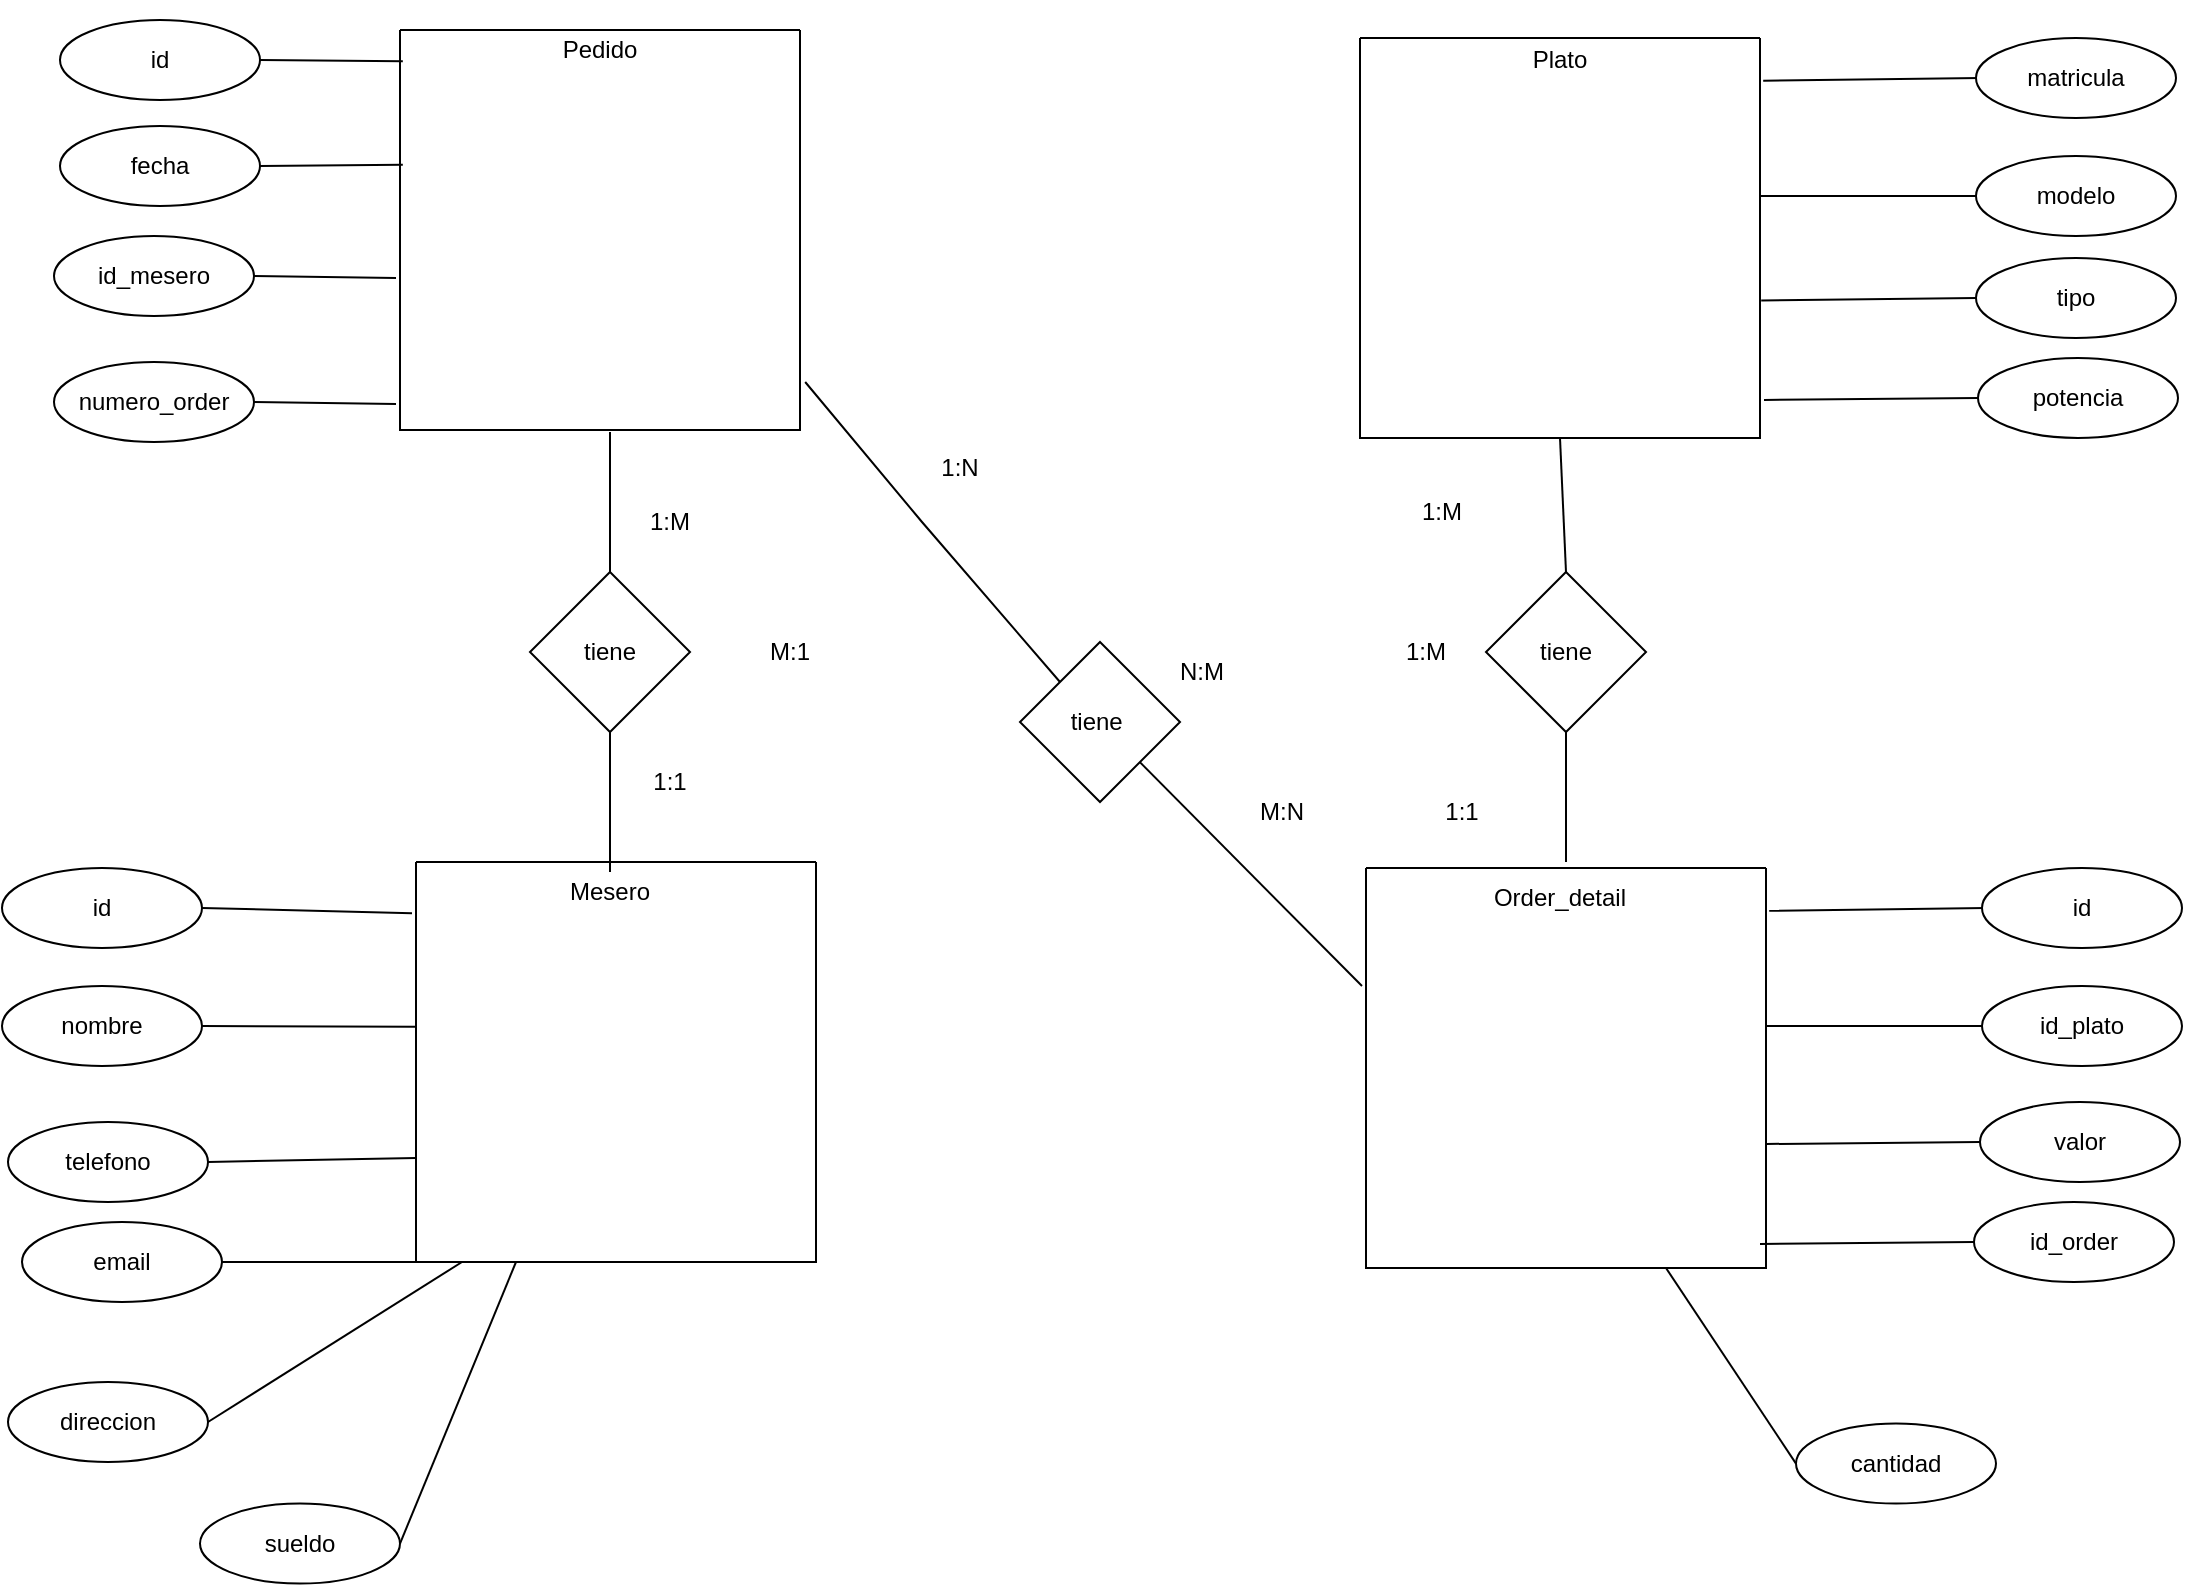 <mxfile version="28.2.3" pages="13">
  <diagram name="Página-1" id="bXCqKgKIb91N-W9WPJvQ">
    <mxGraphModel dx="1427" dy="751" grid="1" gridSize="10" guides="1" tooltips="1" connect="1" arrows="1" fold="1" page="1" pageScale="1" pageWidth="827" pageHeight="1169" math="0" shadow="0">
      <root>
        <mxCell id="0" />
        <mxCell id="1" parent="0" />
        <mxCell id="q715oniIrLPqLUIxCYi6-1" value="" style="swimlane;startSize=0;" vertex="1" parent="1">
          <mxGeometry x="309" y="94" width="200" height="200" as="geometry" />
        </mxCell>
        <mxCell id="q715oniIrLPqLUIxCYi6-2" value="Pedido" style="text;html=1;align=center;verticalAlign=middle;whiteSpace=wrap;rounded=0;" vertex="1" parent="q715oniIrLPqLUIxCYi6-1">
          <mxGeometry x="15" y="-15" width="170" height="50" as="geometry" />
        </mxCell>
        <mxCell id="q715oniIrLPqLUIxCYi6-3" value="" style="endArrow=none;html=1;rounded=0;entryX=0.007;entryY=0.223;entryDx=0;entryDy=0;entryPerimeter=0;exitX=1;exitY=0.5;exitDx=0;exitDy=0;" edge="1" parent="1" source="q715oniIrLPqLUIxCYi6-4">
          <mxGeometry width="50" height="50" relative="1" as="geometry">
            <mxPoint x="229" y="114" as="sourcePoint" />
            <mxPoint x="310.4" y="109.6" as="targetPoint" />
          </mxGeometry>
        </mxCell>
        <mxCell id="q715oniIrLPqLUIxCYi6-4" value="id" style="ellipse;whiteSpace=wrap;html=1;" vertex="1" parent="1">
          <mxGeometry x="139" y="89" width="100" height="40" as="geometry" />
        </mxCell>
        <mxCell id="q715oniIrLPqLUIxCYi6-5" value="" style="endArrow=none;html=1;rounded=0;entryX=0.007;entryY=0.392;entryDx=0;entryDy=0;entryPerimeter=0;exitX=1;exitY=0.5;exitDx=0;exitDy=0;" edge="1" parent="1" source="q715oniIrLPqLUIxCYi6-6">
          <mxGeometry width="50" height="50" relative="1" as="geometry">
            <mxPoint x="226" y="166" as="sourcePoint" />
            <mxPoint x="310.4" y="161.4" as="targetPoint" />
          </mxGeometry>
        </mxCell>
        <mxCell id="q715oniIrLPqLUIxCYi6-6" value="fecha" style="ellipse;whiteSpace=wrap;html=1;" vertex="1" parent="1">
          <mxGeometry x="139" y="142" width="100" height="40" as="geometry" />
        </mxCell>
        <mxCell id="q715oniIrLPqLUIxCYi6-7" value="" style="endArrow=none;html=1;rounded=0;entryX=0.007;entryY=0.223;entryDx=0;entryDy=0;entryPerimeter=0;exitX=1;exitY=0.5;exitDx=0;exitDy=0;" edge="1" parent="1" source="q715oniIrLPqLUIxCYi6-8">
          <mxGeometry width="50" height="50" relative="1" as="geometry">
            <mxPoint x="226" y="222" as="sourcePoint" />
            <mxPoint x="307" y="218" as="targetPoint" />
          </mxGeometry>
        </mxCell>
        <mxCell id="q715oniIrLPqLUIxCYi6-8" value="id_mesero" style="ellipse;whiteSpace=wrap;html=1;" vertex="1" parent="1">
          <mxGeometry x="136" y="197" width="100" height="40" as="geometry" />
        </mxCell>
        <mxCell id="q715oniIrLPqLUIxCYi6-13" value="" style="swimlane;startSize=0;" vertex="1" parent="1">
          <mxGeometry x="789" y="98" width="200" height="200" as="geometry" />
        </mxCell>
        <mxCell id="q715oniIrLPqLUIxCYi6-14" value="" style="endArrow=none;html=1;rounded=0;entryX=1.008;entryY=0.107;entryDx=0;entryDy=0;entryPerimeter=0;" edge="1" parent="1" target="q715oniIrLPqLUIxCYi6-13">
          <mxGeometry width="50" height="50" relative="1" as="geometry">
            <mxPoint x="1099" y="118" as="sourcePoint" />
            <mxPoint x="979.0" y="189.6" as="targetPoint" />
          </mxGeometry>
        </mxCell>
        <mxCell id="q715oniIrLPqLUIxCYi6-15" value="matricula" style="ellipse;whiteSpace=wrap;html=1;" vertex="1" parent="1">
          <mxGeometry x="1097" y="98" width="100" height="40" as="geometry" />
        </mxCell>
        <mxCell id="q715oniIrLPqLUIxCYi6-16" value="" style="endArrow=none;html=1;rounded=0;entryX=0.999;entryY=0.395;entryDx=0;entryDy=0;entryPerimeter=0;exitX=0;exitY=0.5;exitDx=0;exitDy=0;" edge="1" parent="1" source="q715oniIrLPqLUIxCYi6-17" target="q715oniIrLPqLUIxCYi6-13">
          <mxGeometry width="50" height="50" relative="1" as="geometry">
            <mxPoint x="969" y="266" as="sourcePoint" />
            <mxPoint x="1053.4" y="261.4" as="targetPoint" />
          </mxGeometry>
        </mxCell>
        <mxCell id="q715oniIrLPqLUIxCYi6-17" value="modelo" style="ellipse;whiteSpace=wrap;html=1;" vertex="1" parent="1">
          <mxGeometry x="1097" y="157" width="100" height="40" as="geometry" />
        </mxCell>
        <mxCell id="q715oniIrLPqLUIxCYi6-18" value="" style="endArrow=none;html=1;rounded=0;entryX=1.003;entryY=0.656;entryDx=0;entryDy=0;entryPerimeter=0;exitX=0;exitY=0.5;exitDx=0;exitDy=0;" edge="1" parent="1" source="q715oniIrLPqLUIxCYi6-19" target="q715oniIrLPqLUIxCYi6-13">
          <mxGeometry width="50" height="50" relative="1" as="geometry">
            <mxPoint x="969" y="322" as="sourcePoint" />
            <mxPoint x="1050" y="318" as="targetPoint" />
          </mxGeometry>
        </mxCell>
        <mxCell id="q715oniIrLPqLUIxCYi6-19" value="tipo" style="ellipse;whiteSpace=wrap;html=1;" vertex="1" parent="1">
          <mxGeometry x="1097" y="208" width="100" height="40" as="geometry" />
        </mxCell>
        <mxCell id="q715oniIrLPqLUIxCYi6-23" value="" style="swimlane;startSize=0;" vertex="1" parent="1">
          <mxGeometry x="792" y="513" width="200" height="200" as="geometry" />
        </mxCell>
        <mxCell id="q715oniIrLPqLUIxCYi6-24" value="Order_detail" style="text;html=1;align=center;verticalAlign=middle;whiteSpace=wrap;rounded=0;" vertex="1" parent="q715oniIrLPqLUIxCYi6-23">
          <mxGeometry x="17" y="-10" width="160" height="50" as="geometry" />
        </mxCell>
        <mxCell id="q715oniIrLPqLUIxCYi6-25" value="" style="endArrow=none;html=1;rounded=0;entryX=1.008;entryY=0.107;entryDx=0;entryDy=0;entryPerimeter=0;" edge="1" parent="1" target="q715oniIrLPqLUIxCYi6-23">
          <mxGeometry width="50" height="50" relative="1" as="geometry">
            <mxPoint x="1102" y="533" as="sourcePoint" />
            <mxPoint x="982.0" y="604.6" as="targetPoint" />
          </mxGeometry>
        </mxCell>
        <mxCell id="q715oniIrLPqLUIxCYi6-26" value="id" style="ellipse;whiteSpace=wrap;html=1;" vertex="1" parent="1">
          <mxGeometry x="1100" y="513" width="100" height="40" as="geometry" />
        </mxCell>
        <mxCell id="q715oniIrLPqLUIxCYi6-27" value="" style="endArrow=none;html=1;rounded=0;entryX=0.999;entryY=0.395;entryDx=0;entryDy=0;entryPerimeter=0;exitX=0;exitY=0.5;exitDx=0;exitDy=0;" edge="1" parent="1" source="q715oniIrLPqLUIxCYi6-28" target="q715oniIrLPqLUIxCYi6-23">
          <mxGeometry width="50" height="50" relative="1" as="geometry">
            <mxPoint x="972" y="681" as="sourcePoint" />
            <mxPoint x="1056.4" y="676.4" as="targetPoint" />
          </mxGeometry>
        </mxCell>
        <mxCell id="q715oniIrLPqLUIxCYi6-28" value="id_plato" style="ellipse;whiteSpace=wrap;html=1;" vertex="1" parent="1">
          <mxGeometry x="1100" y="572" width="100" height="40" as="geometry" />
        </mxCell>
        <mxCell id="q715oniIrLPqLUIxCYi6-29" value="Plato" style="text;html=1;align=center;verticalAlign=middle;whiteSpace=wrap;rounded=0;" vertex="1" parent="1">
          <mxGeometry x="819" y="82" width="140" height="54" as="geometry" />
        </mxCell>
        <mxCell id="q715oniIrLPqLUIxCYi6-31" value="" style="endArrow=none;html=1;rounded=0;entryX=0.5;entryY=1;entryDx=0;entryDy=0;exitX=0.5;exitY=0;exitDx=0;exitDy=0;" edge="1" parent="1" source="q715oniIrLPqLUIxCYi6-61" target="q715oniIrLPqLUIxCYi6-13">
          <mxGeometry width="50" height="50" relative="1" as="geometry">
            <mxPoint x="799" y="388" as="sourcePoint" />
            <mxPoint x="619" y="600" as="targetPoint" />
          </mxGeometry>
        </mxCell>
        <mxCell id="q715oniIrLPqLUIxCYi6-32" value="" style="endArrow=none;html=1;rounded=0;entryX=0.5;entryY=1;entryDx=0;entryDy=0;" edge="1" parent="1" target="q715oniIrLPqLUIxCYi6-61">
          <mxGeometry width="50" height="50" relative="1" as="geometry">
            <mxPoint x="892" y="510" as="sourcePoint" />
            <mxPoint x="699" y="600" as="targetPoint" />
          </mxGeometry>
        </mxCell>
        <mxCell id="q715oniIrLPqLUIxCYi6-33" value="1:N" style="text;html=1;align=center;verticalAlign=middle;whiteSpace=wrap;rounded=0;" vertex="1" parent="1">
          <mxGeometry x="559" y="298" width="60" height="30" as="geometry" />
        </mxCell>
        <mxCell id="q715oniIrLPqLUIxCYi6-34" value="M:N" style="text;html=1;align=center;verticalAlign=middle;whiteSpace=wrap;rounded=0;" vertex="1" parent="1">
          <mxGeometry x="720" y="470" width="60" height="30" as="geometry" />
        </mxCell>
        <mxCell id="q715oniIrLPqLUIxCYi6-35" value="1:1" style="text;html=1;align=center;verticalAlign=middle;whiteSpace=wrap;rounded=0;" vertex="1" parent="1">
          <mxGeometry x="810" y="470" width="60" height="30" as="geometry" />
        </mxCell>
        <mxCell id="q715oniIrLPqLUIxCYi6-36" value="1:M" style="text;html=1;align=center;verticalAlign=middle;whiteSpace=wrap;rounded=0;" vertex="1" parent="1">
          <mxGeometry x="800" y="320" width="60" height="30" as="geometry" />
        </mxCell>
        <mxCell id="q715oniIrLPqLUIxCYi6-37" value="N:M" style="text;html=1;align=center;verticalAlign=middle;whiteSpace=wrap;rounded=0;" vertex="1" parent="1">
          <mxGeometry x="680" y="400" width="60" height="30" as="geometry" />
        </mxCell>
        <mxCell id="q715oniIrLPqLUIxCYi6-38" value="1:M" style="text;html=1;align=center;verticalAlign=middle;whiteSpace=wrap;rounded=0;" vertex="1" parent="1">
          <mxGeometry x="792" y="390" width="60" height="30" as="geometry" />
        </mxCell>
        <mxCell id="q715oniIrLPqLUIxCYi6-41" value="" style="endArrow=none;html=1;rounded=0;entryX=1.003;entryY=0.656;entryDx=0;entryDy=0;entryPerimeter=0;exitX=0;exitY=0.5;exitDx=0;exitDy=0;" edge="1" parent="1" source="q715oniIrLPqLUIxCYi6-42">
          <mxGeometry width="50" height="50" relative="1" as="geometry">
            <mxPoint x="970" y="372" as="sourcePoint" />
            <mxPoint x="991" y="279" as="targetPoint" />
          </mxGeometry>
        </mxCell>
        <mxCell id="q715oniIrLPqLUIxCYi6-42" value="potencia" style="ellipse;whiteSpace=wrap;html=1;" vertex="1" parent="1">
          <mxGeometry x="1098" y="258" width="100" height="40" as="geometry" />
        </mxCell>
        <mxCell id="q715oniIrLPqLUIxCYi6-43" value="" style="swimlane;startSize=0;" vertex="1" parent="1">
          <mxGeometry x="317" y="510" width="200" height="200" as="geometry" />
        </mxCell>
        <mxCell id="q715oniIrLPqLUIxCYi6-44" value="Mesero" style="text;html=1;align=center;verticalAlign=middle;whiteSpace=wrap;rounded=0;" vertex="1" parent="q715oniIrLPqLUIxCYi6-43">
          <mxGeometry x="17" y="-10" width="160" height="50" as="geometry" />
        </mxCell>
        <mxCell id="q715oniIrLPqLUIxCYi6-45" value="tiene" style="rhombus;whiteSpace=wrap;html=1;" vertex="1" parent="1">
          <mxGeometry x="374" y="365" width="80" height="80" as="geometry" />
        </mxCell>
        <mxCell id="q715oniIrLPqLUIxCYi6-46" value="" style="endArrow=none;html=1;rounded=0;entryX=0.5;entryY=0;entryDx=0;entryDy=0;exitX=0.5;exitY=1;exitDx=0;exitDy=0;" edge="1" parent="1" target="q715oniIrLPqLUIxCYi6-45">
          <mxGeometry width="50" height="50" relative="1" as="geometry">
            <mxPoint x="414" y="295" as="sourcePoint" />
            <mxPoint x="374" y="335" as="targetPoint" />
          </mxGeometry>
        </mxCell>
        <mxCell id="q715oniIrLPqLUIxCYi6-47" value="" style="endArrow=none;html=1;rounded=0;entryX=0.5;entryY=1;entryDx=0;entryDy=0;" edge="1" parent="1" target="q715oniIrLPqLUIxCYi6-45">
          <mxGeometry width="50" height="50" relative="1" as="geometry">
            <mxPoint x="414" y="515" as="sourcePoint" />
            <mxPoint x="354" y="435" as="targetPoint" />
          </mxGeometry>
        </mxCell>
        <mxCell id="q715oniIrLPqLUIxCYi6-48" value="1:M" style="text;html=1;align=center;verticalAlign=middle;whiteSpace=wrap;rounded=0;" vertex="1" parent="1">
          <mxGeometry x="414" y="325" width="60" height="30" as="geometry" />
        </mxCell>
        <mxCell id="q715oniIrLPqLUIxCYi6-49" value="1:1" style="text;html=1;align=center;verticalAlign=middle;whiteSpace=wrap;rounded=0;" vertex="1" parent="1">
          <mxGeometry x="414" y="455" width="60" height="30" as="geometry" />
        </mxCell>
        <mxCell id="q715oniIrLPqLUIxCYi6-50" value="M:1" style="text;html=1;align=center;verticalAlign=middle;whiteSpace=wrap;rounded=0;" vertex="1" parent="1">
          <mxGeometry x="474" y="390" width="60" height="30" as="geometry" />
        </mxCell>
        <mxCell id="q715oniIrLPqLUIxCYi6-51" value="" style="endArrow=none;html=1;rounded=0;entryX=1;entryY=0.5;entryDx=0;entryDy=0;exitX=-0.01;exitY=0.128;exitDx=0;exitDy=0;exitPerimeter=0;" edge="1" parent="1" source="q715oniIrLPqLUIxCYi6-43" target="q715oniIrLPqLUIxCYi6-52">
          <mxGeometry width="50" height="50" relative="1" as="geometry">
            <mxPoint x="220" y="560" as="sourcePoint" />
            <mxPoint x="112" y="561" as="targetPoint" />
          </mxGeometry>
        </mxCell>
        <mxCell id="q715oniIrLPqLUIxCYi6-52" value="id" style="ellipse;whiteSpace=wrap;html=1;" vertex="1" parent="1">
          <mxGeometry x="110" y="513" width="100" height="40" as="geometry" />
        </mxCell>
        <mxCell id="q715oniIrLPqLUIxCYi6-53" value="" style="endArrow=none;html=1;rounded=0;entryX=0;entryY=0.412;entryDx=0;entryDy=0;entryPerimeter=0;exitX=1;exitY=0.5;exitDx=0;exitDy=0;" edge="1" parent="1" source="q715oniIrLPqLUIxCYi6-54" target="q715oniIrLPqLUIxCYi6-43">
          <mxGeometry width="50" height="50" relative="1" as="geometry">
            <mxPoint x="90" y="708" as="sourcePoint" />
            <mxPoint x="110" y="619" as="targetPoint" />
          </mxGeometry>
        </mxCell>
        <mxCell id="q715oniIrLPqLUIxCYi6-54" value="nombre" style="ellipse;whiteSpace=wrap;html=1;" vertex="1" parent="1">
          <mxGeometry x="110" y="572" width="100" height="40" as="geometry" />
        </mxCell>
        <mxCell id="q715oniIrLPqLUIxCYi6-55" value="" style="endArrow=none;html=1;rounded=0;entryX=0;entryY=1;entryDx=0;entryDy=0;exitX=1;exitY=0.5;exitDx=0;exitDy=0;" edge="1" parent="1" source="q715oniIrLPqLUIxCYi6-56" target="q715oniIrLPqLUIxCYi6-43">
          <mxGeometry width="50" height="50" relative="1" as="geometry">
            <mxPoint x="90" y="764" as="sourcePoint" />
            <mxPoint x="111" y="671" as="targetPoint" />
          </mxGeometry>
        </mxCell>
        <mxCell id="q715oniIrLPqLUIxCYi6-56" value="email" style="ellipse;whiteSpace=wrap;html=1;" vertex="1" parent="1">
          <mxGeometry x="120" y="690" width="100" height="40" as="geometry" />
        </mxCell>
        <mxCell id="q715oniIrLPqLUIxCYi6-57" value="" style="endArrow=none;html=1;rounded=0;entryX=-0.016;entryY=0.454;entryDx=0;entryDy=0;entryPerimeter=0;exitX=1;exitY=0.5;exitDx=0;exitDy=0;" edge="1" parent="1" source="q715oniIrLPqLUIxCYi6-58">
          <mxGeometry width="50" height="50" relative="1" as="geometry">
            <mxPoint x="93" y="765" as="sourcePoint" />
            <mxPoint x="317" y="658" as="targetPoint" />
          </mxGeometry>
        </mxCell>
        <mxCell id="q715oniIrLPqLUIxCYi6-58" value="telefono" style="ellipse;whiteSpace=wrap;html=1;" vertex="1" parent="1">
          <mxGeometry x="113" y="640" width="100" height="40" as="geometry" />
        </mxCell>
        <mxCell id="q715oniIrLPqLUIxCYi6-59" value="" style="endArrow=none;html=1;rounded=0;entryX=1.003;entryY=0.656;entryDx=0;entryDy=0;entryPerimeter=0;exitX=0;exitY=0.5;exitDx=0;exitDy=0;" edge="1" parent="1" source="q715oniIrLPqLUIxCYi6-60">
          <mxGeometry width="50" height="50" relative="1" as="geometry">
            <mxPoint x="971" y="744" as="sourcePoint" />
            <mxPoint x="992" y="651" as="targetPoint" />
          </mxGeometry>
        </mxCell>
        <mxCell id="q715oniIrLPqLUIxCYi6-60" value="valor" style="ellipse;whiteSpace=wrap;html=1;" vertex="1" parent="1">
          <mxGeometry x="1099" y="630" width="100" height="40" as="geometry" />
        </mxCell>
        <mxCell id="q715oniIrLPqLUIxCYi6-61" value="tiene" style="rhombus;whiteSpace=wrap;html=1;" vertex="1" parent="1">
          <mxGeometry x="852" y="365" width="80" height="80" as="geometry" />
        </mxCell>
        <mxCell id="6rQ6gUYMrxR6BQ7KdrYQ-1" value="" style="endArrow=none;html=1;rounded=0;entryX=1;entryY=0.5;entryDx=0;entryDy=0;exitX=0.115;exitY=1;exitDx=0;exitDy=0;exitPerimeter=0;" edge="1" parent="1" target="6rQ6gUYMrxR6BQ7KdrYQ-2" source="q715oniIrLPqLUIxCYi6-43">
          <mxGeometry width="50" height="50" relative="1" as="geometry">
            <mxPoint x="318" y="793" as="sourcePoint" />
            <mxPoint x="115" y="818" as="targetPoint" />
          </mxGeometry>
        </mxCell>
        <mxCell id="6rQ6gUYMrxR6BQ7KdrYQ-2" value="direccion" style="ellipse;whiteSpace=wrap;html=1;" vertex="1" parent="1">
          <mxGeometry x="113" y="770" width="100" height="40" as="geometry" />
        </mxCell>
        <mxCell id="6rQ6gUYMrxR6BQ7KdrYQ-3" value="" style="endArrow=none;html=1;rounded=0;entryX=1;entryY=0.5;entryDx=0;entryDy=0;exitX=0.25;exitY=1;exitDx=0;exitDy=0;" edge="1" parent="1" target="6rQ6gUYMrxR6BQ7KdrYQ-4" source="q715oniIrLPqLUIxCYi6-43">
          <mxGeometry width="50" height="50" relative="1" as="geometry">
            <mxPoint x="258" y="690.0" as="sourcePoint" />
            <mxPoint x="211" y="878.8" as="targetPoint" />
          </mxGeometry>
        </mxCell>
        <mxCell id="6rQ6gUYMrxR6BQ7KdrYQ-4" value="sueldo" style="ellipse;whiteSpace=wrap;html=1;" vertex="1" parent="1">
          <mxGeometry x="209" y="830.8" width="100" height="40" as="geometry" />
        </mxCell>
        <mxCell id="6rQ6gUYMrxR6BQ7KdrYQ-7" value="" style="endArrow=none;html=1;rounded=0;entryX=0;entryY=0;entryDx=0;entryDy=0;exitX=1.013;exitY=0.88;exitDx=0;exitDy=0;exitPerimeter=0;" edge="1" parent="1" target="6rQ6gUYMrxR6BQ7KdrYQ-8" source="q715oniIrLPqLUIxCYi6-1">
          <mxGeometry width="50" height="50" relative="1" as="geometry">
            <mxPoint x="600" y="319.58" as="sourcePoint" />
            <mxPoint x="716.8" y="319.98" as="targetPoint" />
            <Array as="points">
              <mxPoint x="570" y="340" />
            </Array>
          </mxGeometry>
        </mxCell>
        <mxCell id="6rQ6gUYMrxR6BQ7KdrYQ-8" value="tiene&amp;nbsp;" style="rhombus;whiteSpace=wrap;html=1;" vertex="1" parent="1">
          <mxGeometry x="619.0" y="400" width="80" height="80" as="geometry" />
        </mxCell>
        <mxCell id="6rQ6gUYMrxR6BQ7KdrYQ-9" value="" style="endArrow=none;html=1;rounded=0;entryX=0;entryY=0.5;entryDx=0;entryDy=0;" edge="1" parent="1" source="6rQ6gUYMrxR6BQ7KdrYQ-8">
          <mxGeometry width="50" height="50" relative="1" as="geometry">
            <mxPoint x="609.0" y="692" as="sourcePoint" />
            <mxPoint x="790.0" y="572" as="targetPoint" />
          </mxGeometry>
        </mxCell>
        <mxCell id="6rQ6gUYMrxR6BQ7KdrYQ-12" value="" style="endArrow=none;html=1;rounded=0;entryX=1.003;entryY=0.656;entryDx=0;entryDy=0;entryPerimeter=0;exitX=0;exitY=0.5;exitDx=0;exitDy=0;" edge="1" parent="1" source="6rQ6gUYMrxR6BQ7KdrYQ-13">
          <mxGeometry width="50" height="50" relative="1" as="geometry">
            <mxPoint x="968" y="794" as="sourcePoint" />
            <mxPoint x="989" y="701" as="targetPoint" />
          </mxGeometry>
        </mxCell>
        <mxCell id="6rQ6gUYMrxR6BQ7KdrYQ-13" value="id_order" style="ellipse;whiteSpace=wrap;html=1;" vertex="1" parent="1">
          <mxGeometry x="1096" y="680" width="100" height="40" as="geometry" />
        </mxCell>
        <mxCell id="6rQ6gUYMrxR6BQ7KdrYQ-14" value="" style="endArrow=none;html=1;rounded=0;entryX=0.75;entryY=1;entryDx=0;entryDy=0;exitX=0;exitY=0.5;exitDx=0;exitDy=0;" edge="1" parent="1" source="6rQ6gUYMrxR6BQ7KdrYQ-15" target="q715oniIrLPqLUIxCYi6-23">
          <mxGeometry width="50" height="50" relative="1" as="geometry">
            <mxPoint x="879" y="904.8" as="sourcePoint" />
            <mxPoint x="900" y="811.8" as="targetPoint" />
          </mxGeometry>
        </mxCell>
        <mxCell id="6rQ6gUYMrxR6BQ7KdrYQ-15" value="cantidad" style="ellipse;whiteSpace=wrap;html=1;" vertex="1" parent="1">
          <mxGeometry x="1007" y="790.8" width="100" height="40" as="geometry" />
        </mxCell>
        <mxCell id="_fdka2lVXazFmu99UfLI-1" value="" style="endArrow=none;html=1;rounded=0;entryX=0.007;entryY=0.223;entryDx=0;entryDy=0;entryPerimeter=0;exitX=1;exitY=0.5;exitDx=0;exitDy=0;" edge="1" parent="1" source="_fdka2lVXazFmu99UfLI-2">
          <mxGeometry width="50" height="50" relative="1" as="geometry">
            <mxPoint x="226" y="285" as="sourcePoint" />
            <mxPoint x="307" y="281" as="targetPoint" />
          </mxGeometry>
        </mxCell>
        <mxCell id="_fdka2lVXazFmu99UfLI-2" value="numero_order" style="ellipse;whiteSpace=wrap;html=1;" vertex="1" parent="1">
          <mxGeometry x="136" y="260" width="100" height="40" as="geometry" />
        </mxCell>
      </root>
    </mxGraphModel>
  </diagram>
  <diagram id="MT6hTAqcuOHcvg4KrkkI" name="Página-2">
    <mxGraphModel dx="1213" dy="638" grid="1" gridSize="10" guides="1" tooltips="1" connect="1" arrows="1" fold="1" page="1" pageScale="1" pageWidth="827" pageHeight="1169" math="0" shadow="0">
      <root>
        <mxCell id="0" />
        <mxCell id="1" parent="0" />
        <mxCell id="89V6gaH1RdiGfy2xt156-59" value="" style="swimlane;startSize=0;" vertex="1" parent="1">
          <mxGeometry x="269" y="62" width="200" height="200" as="geometry" />
        </mxCell>
        <mxCell id="89V6gaH1RdiGfy2xt156-60" value="Factura" style="text;html=1;align=center;verticalAlign=middle;whiteSpace=wrap;rounded=0;" vertex="1" parent="89V6gaH1RdiGfy2xt156-59">
          <mxGeometry x="15" y="-15" width="170" height="50" as="geometry" />
        </mxCell>
        <mxCell id="89V6gaH1RdiGfy2xt156-61" value="" style="endArrow=none;html=1;rounded=0;entryX=0.007;entryY=0.223;entryDx=0;entryDy=0;entryPerimeter=0;exitX=1;exitY=0.5;exitDx=0;exitDy=0;" edge="1" parent="1" source="89V6gaH1RdiGfy2xt156-62">
          <mxGeometry width="50" height="50" relative="1" as="geometry">
            <mxPoint x="189" y="82" as="sourcePoint" />
            <mxPoint x="270.4" y="77.6" as="targetPoint" />
          </mxGeometry>
        </mxCell>
        <mxCell id="89V6gaH1RdiGfy2xt156-62" value="num_fac" style="ellipse;whiteSpace=wrap;html=1;" vertex="1" parent="1">
          <mxGeometry x="99" y="57" width="100" height="40" as="geometry" />
        </mxCell>
        <mxCell id="89V6gaH1RdiGfy2xt156-63" value="" style="endArrow=none;html=1;rounded=0;entryX=0.007;entryY=0.392;entryDx=0;entryDy=0;entryPerimeter=0;exitX=1;exitY=0.5;exitDx=0;exitDy=0;" edge="1" parent="1" source="89V6gaH1RdiGfy2xt156-64">
          <mxGeometry width="50" height="50" relative="1" as="geometry">
            <mxPoint x="186" y="134" as="sourcePoint" />
            <mxPoint x="270.4" y="129.4" as="targetPoint" />
          </mxGeometry>
        </mxCell>
        <mxCell id="89V6gaH1RdiGfy2xt156-64" value="fecha_fac" style="ellipse;whiteSpace=wrap;html=1;" vertex="1" parent="1">
          <mxGeometry x="99" y="110" width="100" height="40" as="geometry" />
        </mxCell>
        <mxCell id="89V6gaH1RdiGfy2xt156-65" value="" style="endArrow=none;html=1;rounded=0;entryX=0.007;entryY=0.223;entryDx=0;entryDy=0;entryPerimeter=0;exitX=1;exitY=0.5;exitDx=0;exitDy=0;" edge="1" parent="1" source="89V6gaH1RdiGfy2xt156-66">
          <mxGeometry width="50" height="50" relative="1" as="geometry">
            <mxPoint x="186" y="190" as="sourcePoint" />
            <mxPoint x="267" y="186" as="targetPoint" />
          </mxGeometry>
        </mxCell>
        <mxCell id="89V6gaH1RdiGfy2xt156-66" value="RIF_cliente" style="ellipse;whiteSpace=wrap;html=1;" vertex="1" parent="1">
          <mxGeometry x="96" y="165" width="100" height="40" as="geometry" />
        </mxCell>
        <mxCell id="89V6gaH1RdiGfy2xt156-71" value="" style="swimlane;startSize=0;" vertex="1" parent="1">
          <mxGeometry x="749" y="66" width="200" height="200" as="geometry" />
        </mxCell>
        <mxCell id="89V6gaH1RdiGfy2xt156-72" value="" style="endArrow=none;html=1;rounded=0;entryX=1.008;entryY=0.107;entryDx=0;entryDy=0;entryPerimeter=0;" edge="1" parent="1" target="89V6gaH1RdiGfy2xt156-71">
          <mxGeometry width="50" height="50" relative="1" as="geometry">
            <mxPoint x="1059" y="86" as="sourcePoint" />
            <mxPoint x="939" y="157.6" as="targetPoint" />
          </mxGeometry>
        </mxCell>
        <mxCell id="89V6gaH1RdiGfy2xt156-73" value="codigo" style="ellipse;whiteSpace=wrap;html=1;" vertex="1" parent="1">
          <mxGeometry x="1057" y="66" width="100" height="40" as="geometry" />
        </mxCell>
        <mxCell id="89V6gaH1RdiGfy2xt156-74" value="" style="endArrow=none;html=1;rounded=0;entryX=0.999;entryY=0.395;entryDx=0;entryDy=0;entryPerimeter=0;exitX=0;exitY=0.5;exitDx=0;exitDy=0;" edge="1" parent="1" source="89V6gaH1RdiGfy2xt156-75" target="89V6gaH1RdiGfy2xt156-71">
          <mxGeometry width="50" height="50" relative="1" as="geometry">
            <mxPoint x="929" y="234" as="sourcePoint" />
            <mxPoint x="1013.4" y="229.4" as="targetPoint" />
          </mxGeometry>
        </mxCell>
        <mxCell id="89V6gaH1RdiGfy2xt156-75" value="decripcion" style="ellipse;whiteSpace=wrap;html=1;" vertex="1" parent="1">
          <mxGeometry x="1057" y="125" width="100" height="40" as="geometry" />
        </mxCell>
        <mxCell id="89V6gaH1RdiGfy2xt156-76" value="" style="endArrow=none;html=1;rounded=0;entryX=1.003;entryY=0.656;entryDx=0;entryDy=0;entryPerimeter=0;exitX=0;exitY=0.5;exitDx=0;exitDy=0;" edge="1" parent="1" source="89V6gaH1RdiGfy2xt156-77" target="89V6gaH1RdiGfy2xt156-71">
          <mxGeometry width="50" height="50" relative="1" as="geometry">
            <mxPoint x="929" y="290" as="sourcePoint" />
            <mxPoint x="1010" y="286" as="targetPoint" />
          </mxGeometry>
        </mxCell>
        <mxCell id="89V6gaH1RdiGfy2xt156-77" value="val_unitario" style="ellipse;whiteSpace=wrap;html=1;" vertex="1" parent="1">
          <mxGeometry x="1057" y="176" width="100" height="40" as="geometry" />
        </mxCell>
        <mxCell id="89V6gaH1RdiGfy2xt156-78" value="" style="endArrow=none;html=1;rounded=0;exitX=1.016;exitY=0.448;exitDx=0;exitDy=0;exitPerimeter=0;entryX=0.326;entryY=0.169;entryDx=0;entryDy=0;entryPerimeter=0;" edge="1" parent="1" target="89V6gaH1RdiGfy2xt156-79">
          <mxGeometry width="50" height="50" relative="1" as="geometry">
            <mxPoint x="469.0" y="165.58" as="sourcePoint" />
            <mxPoint x="585.8" y="165.98" as="targetPoint" />
          </mxGeometry>
        </mxCell>
        <mxCell id="89V6gaH1RdiGfy2xt156-79" value="tiene&amp;nbsp;" style="rhombus;whiteSpace=wrap;html=1;" vertex="1" parent="1">
          <mxGeometry x="540" y="266" width="80" height="80" as="geometry" />
        </mxCell>
        <mxCell id="89V6gaH1RdiGfy2xt156-80" value="" style="endArrow=none;html=1;rounded=0;entryX=0.004;entryY=0.108;entryDx=0;entryDy=0;exitX=1;exitY=0.5;exitDx=0;exitDy=0;entryPerimeter=0;" edge="1" parent="1" source="89V6gaH1RdiGfy2xt156-79" target="89V6gaH1RdiGfy2xt156-81">
          <mxGeometry width="50" height="50" relative="1" as="geometry">
            <mxPoint x="669" y="226" as="sourcePoint" />
            <mxPoint x="719" y="176" as="targetPoint" />
          </mxGeometry>
        </mxCell>
        <mxCell id="89V6gaH1RdiGfy2xt156-81" value="" style="swimlane;startSize=0;" vertex="1" parent="1">
          <mxGeometry x="752" y="481" width="200" height="200" as="geometry" />
        </mxCell>
        <mxCell id="89V6gaH1RdiGfy2xt156-82" value="Detalle_factura" style="text;html=1;align=center;verticalAlign=middle;whiteSpace=wrap;rounded=0;" vertex="1" parent="89V6gaH1RdiGfy2xt156-81">
          <mxGeometry x="17" y="-10" width="160" height="50" as="geometry" />
        </mxCell>
        <mxCell id="89V6gaH1RdiGfy2xt156-83" value="" style="endArrow=none;html=1;rounded=0;entryX=1.008;entryY=0.107;entryDx=0;entryDy=0;entryPerimeter=0;" edge="1" parent="1" target="89V6gaH1RdiGfy2xt156-81">
          <mxGeometry width="50" height="50" relative="1" as="geometry">
            <mxPoint x="1062" y="501" as="sourcePoint" />
            <mxPoint x="942" y="572.6" as="targetPoint" />
          </mxGeometry>
        </mxCell>
        <mxCell id="89V6gaH1RdiGfy2xt156-84" value="num_fac" style="ellipse;whiteSpace=wrap;html=1;" vertex="1" parent="1">
          <mxGeometry x="1060" y="481" width="100" height="40" as="geometry" />
        </mxCell>
        <mxCell id="89V6gaH1RdiGfy2xt156-85" value="" style="endArrow=none;html=1;rounded=0;entryX=0.999;entryY=0.395;entryDx=0;entryDy=0;entryPerimeter=0;exitX=0;exitY=0.5;exitDx=0;exitDy=0;" edge="1" parent="1" source="89V6gaH1RdiGfy2xt156-86" target="89V6gaH1RdiGfy2xt156-81">
          <mxGeometry width="50" height="50" relative="1" as="geometry">
            <mxPoint x="932" y="649" as="sourcePoint" />
            <mxPoint x="1016.4" y="644.4" as="targetPoint" />
          </mxGeometry>
        </mxCell>
        <mxCell id="89V6gaH1RdiGfy2xt156-86" value="cod_prod" style="ellipse;whiteSpace=wrap;html=1;" vertex="1" parent="1">
          <mxGeometry x="1060" y="540" width="100" height="40" as="geometry" />
        </mxCell>
        <mxCell id="89V6gaH1RdiGfy2xt156-87" value="Producto" style="text;html=1;align=center;verticalAlign=middle;whiteSpace=wrap;rounded=0;" vertex="1" parent="1">
          <mxGeometry x="779" y="50" width="140" height="54" as="geometry" />
        </mxCell>
        <mxCell id="89V6gaH1RdiGfy2xt156-91" value="1:N" style="text;html=1;align=center;verticalAlign=middle;whiteSpace=wrap;rounded=0;" vertex="1" parent="1">
          <mxGeometry x="494" y="238" width="60" height="30" as="geometry" />
        </mxCell>
        <mxCell id="89V6gaH1RdiGfy2xt156-92" value="M:N" style="text;html=1;align=center;verticalAlign=middle;whiteSpace=wrap;rounded=0;" vertex="1" parent="1">
          <mxGeometry x="700" y="413" width="60" height="30" as="geometry" />
        </mxCell>
        <mxCell id="89V6gaH1RdiGfy2xt156-95" value="N:M" style="text;html=1;align=center;verticalAlign=middle;whiteSpace=wrap;rounded=0;" vertex="1" parent="1">
          <mxGeometry x="579" y="263" width="60" height="30" as="geometry" />
        </mxCell>
        <mxCell id="89V6gaH1RdiGfy2xt156-99" value="" style="endArrow=none;html=1;rounded=0;entryX=1.003;entryY=0.656;entryDx=0;entryDy=0;entryPerimeter=0;exitX=0;exitY=0.5;exitDx=0;exitDy=0;" edge="1" parent="1" source="89V6gaH1RdiGfy2xt156-100">
          <mxGeometry width="50" height="50" relative="1" as="geometry">
            <mxPoint x="930" y="340" as="sourcePoint" />
            <mxPoint x="951" y="247" as="targetPoint" />
          </mxGeometry>
        </mxCell>
        <mxCell id="89V6gaH1RdiGfy2xt156-100" value="categoria" style="ellipse;whiteSpace=wrap;html=1;" vertex="1" parent="1">
          <mxGeometry x="1058" y="226" width="100" height="40" as="geometry" />
        </mxCell>
        <mxCell id="89V6gaH1RdiGfy2xt156-101" value="" style="swimlane;startSize=0;" vertex="1" parent="1">
          <mxGeometry x="277" y="478" width="200" height="200" as="geometry" />
        </mxCell>
        <mxCell id="89V6gaH1RdiGfy2xt156-102" value="Cliente" style="text;html=1;align=center;verticalAlign=middle;whiteSpace=wrap;rounded=0;" vertex="1" parent="89V6gaH1RdiGfy2xt156-101">
          <mxGeometry x="17" y="-10" width="160" height="50" as="geometry" />
        </mxCell>
        <mxCell id="89V6gaH1RdiGfy2xt156-103" value="tiene" style="rhombus;whiteSpace=wrap;html=1;" vertex="1" parent="1">
          <mxGeometry x="334" y="333" width="80" height="80" as="geometry" />
        </mxCell>
        <mxCell id="89V6gaH1RdiGfy2xt156-104" value="" style="endArrow=none;html=1;rounded=0;entryX=0.5;entryY=0;entryDx=0;entryDy=0;exitX=0.5;exitY=1;exitDx=0;exitDy=0;" edge="1" parent="1" target="89V6gaH1RdiGfy2xt156-103">
          <mxGeometry width="50" height="50" relative="1" as="geometry">
            <mxPoint x="374" y="263" as="sourcePoint" />
            <mxPoint x="334" y="303" as="targetPoint" />
          </mxGeometry>
        </mxCell>
        <mxCell id="89V6gaH1RdiGfy2xt156-105" value="" style="endArrow=none;html=1;rounded=0;entryX=0.5;entryY=1;entryDx=0;entryDy=0;" edge="1" parent="1" target="89V6gaH1RdiGfy2xt156-103">
          <mxGeometry width="50" height="50" relative="1" as="geometry">
            <mxPoint x="374" y="483" as="sourcePoint" />
            <mxPoint x="314" y="403" as="targetPoint" />
          </mxGeometry>
        </mxCell>
        <mxCell id="89V6gaH1RdiGfy2xt156-106" value="1:M" style="text;html=1;align=center;verticalAlign=middle;whiteSpace=wrap;rounded=0;" vertex="1" parent="1">
          <mxGeometry x="374" y="293" width="60" height="30" as="geometry" />
        </mxCell>
        <mxCell id="89V6gaH1RdiGfy2xt156-107" value="1:1" style="text;html=1;align=center;verticalAlign=middle;whiteSpace=wrap;rounded=0;" vertex="1" parent="1">
          <mxGeometry x="374" y="423" width="60" height="30" as="geometry" />
        </mxCell>
        <mxCell id="89V6gaH1RdiGfy2xt156-108" value="M:1" style="text;html=1;align=center;verticalAlign=middle;whiteSpace=wrap;rounded=0;" vertex="1" parent="1">
          <mxGeometry x="434" y="358" width="60" height="30" as="geometry" />
        </mxCell>
        <mxCell id="89V6gaH1RdiGfy2xt156-109" value="" style="endArrow=none;html=1;rounded=0;entryX=1;entryY=0.5;entryDx=0;entryDy=0;exitX=-0.01;exitY=0.128;exitDx=0;exitDy=0;exitPerimeter=0;" edge="1" parent="1" source="89V6gaH1RdiGfy2xt156-101" target="89V6gaH1RdiGfy2xt156-110">
          <mxGeometry width="50" height="50" relative="1" as="geometry">
            <mxPoint x="180" y="528" as="sourcePoint" />
            <mxPoint x="72" y="529" as="targetPoint" />
          </mxGeometry>
        </mxCell>
        <mxCell id="89V6gaH1RdiGfy2xt156-110" value="RIF-cliente" style="ellipse;whiteSpace=wrap;html=1;" vertex="1" parent="1">
          <mxGeometry x="70" y="481" width="100" height="40" as="geometry" />
        </mxCell>
        <mxCell id="89V6gaH1RdiGfy2xt156-111" value="" style="endArrow=none;html=1;rounded=0;entryX=0;entryY=0.412;entryDx=0;entryDy=0;entryPerimeter=0;exitX=1;exitY=0.5;exitDx=0;exitDy=0;" edge="1" parent="1" source="89V6gaH1RdiGfy2xt156-112" target="89V6gaH1RdiGfy2xt156-101">
          <mxGeometry width="50" height="50" relative="1" as="geometry">
            <mxPoint x="50" y="676" as="sourcePoint" />
            <mxPoint x="70" y="587" as="targetPoint" />
          </mxGeometry>
        </mxCell>
        <mxCell id="89V6gaH1RdiGfy2xt156-112" value="nom" style="ellipse;whiteSpace=wrap;html=1;" vertex="1" parent="1">
          <mxGeometry x="70" y="540" width="100" height="40" as="geometry" />
        </mxCell>
        <mxCell id="89V6gaH1RdiGfy2xt156-113" value="" style="endArrow=none;html=1;rounded=0;entryX=0;entryY=1;entryDx=0;entryDy=0;exitX=1;exitY=0.5;exitDx=0;exitDy=0;" edge="1" parent="1" source="89V6gaH1RdiGfy2xt156-114" target="89V6gaH1RdiGfy2xt156-101">
          <mxGeometry width="50" height="50" relative="1" as="geometry">
            <mxPoint x="50" y="732" as="sourcePoint" />
            <mxPoint x="71" y="639" as="targetPoint" />
          </mxGeometry>
        </mxCell>
        <mxCell id="89V6gaH1RdiGfy2xt156-114" value="ciudad" style="ellipse;whiteSpace=wrap;html=1;" vertex="1" parent="1">
          <mxGeometry x="80" y="658" width="100" height="40" as="geometry" />
        </mxCell>
        <mxCell id="89V6gaH1RdiGfy2xt156-115" value="" style="endArrow=none;html=1;rounded=0;entryX=-0.016;entryY=0.454;entryDx=0;entryDy=0;entryPerimeter=0;exitX=1;exitY=0.5;exitDx=0;exitDy=0;" edge="1" parent="1" source="89V6gaH1RdiGfy2xt156-116">
          <mxGeometry width="50" height="50" relative="1" as="geometry">
            <mxPoint x="53" y="733" as="sourcePoint" />
            <mxPoint x="277" y="626" as="targetPoint" />
          </mxGeometry>
        </mxCell>
        <mxCell id="89V6gaH1RdiGfy2xt156-116" value="direccion" style="ellipse;whiteSpace=wrap;html=1;" vertex="1" parent="1">
          <mxGeometry x="73" y="608" width="100" height="40" as="geometry" />
        </mxCell>
        <mxCell id="2F2XTUdUDGqtZjJofBFW-1" value="" style="endArrow=none;html=1;rounded=0;entryX=0.157;entryY=0.994;entryDx=0;entryDy=0;exitX=1;exitY=0.5;exitDx=0;exitDy=0;entryPerimeter=0;" edge="1" parent="1" source="2F2XTUdUDGqtZjJofBFW-2" target="89V6gaH1RdiGfy2xt156-101">
          <mxGeometry width="50" height="50" relative="1" as="geometry">
            <mxPoint x="80" y="794" as="sourcePoint" />
            <mxPoint x="307" y="740" as="targetPoint" />
          </mxGeometry>
        </mxCell>
        <mxCell id="2F2XTUdUDGqtZjJofBFW-2" value="telefono" style="ellipse;whiteSpace=wrap;html=1;" vertex="1" parent="1">
          <mxGeometry x="110" y="720" width="100" height="40" as="geometry" />
        </mxCell>
        <mxCell id="2F2XTUdUDGqtZjJofBFW-3" value="" style="endArrow=none;html=1;rounded=0;entryX=0.999;entryY=0.395;entryDx=0;entryDy=0;entryPerimeter=0;exitX=0;exitY=0.5;exitDx=0;exitDy=0;" edge="1" parent="1" source="2F2XTUdUDGqtZjJofBFW-4">
          <mxGeometry width="50" height="50" relative="1" as="geometry">
            <mxPoint x="930" y="709" as="sourcePoint" />
            <mxPoint x="950" y="620" as="targetPoint" />
          </mxGeometry>
        </mxCell>
        <mxCell id="2F2XTUdUDGqtZjJofBFW-4" value="cant_prod" style="ellipse;whiteSpace=wrap;html=1;" vertex="1" parent="1">
          <mxGeometry x="1058" y="600" width="100" height="40" as="geometry" />
        </mxCell>
        <mxCell id="2F2XTUdUDGqtZjJofBFW-5" value="tiene" style="rhombus;whiteSpace=wrap;html=1;" vertex="1" parent="1">
          <mxGeometry x="827" y="341" width="80" height="80" as="geometry" />
        </mxCell>
        <mxCell id="2F2XTUdUDGqtZjJofBFW-7" value="" style="endArrow=none;html=1;rounded=0;entryX=0.5;entryY=1;entryDx=0;entryDy=0;exitX=0.576;exitY=0.064;exitDx=0;exitDy=0;exitPerimeter=0;" edge="1" parent="1" target="2F2XTUdUDGqtZjJofBFW-5" source="89V6gaH1RdiGfy2xt156-82">
          <mxGeometry width="50" height="50" relative="1" as="geometry">
            <mxPoint x="1052" y="394" as="sourcePoint" />
            <mxPoint x="1091" y="232" as="targetPoint" />
          </mxGeometry>
        </mxCell>
        <mxCell id="2F2XTUdUDGqtZjJofBFW-8" value="1:1" style="text;html=1;align=center;verticalAlign=middle;whiteSpace=wrap;rounded=0;" vertex="1" parent="1">
          <mxGeometry x="889" y="443" width="60" height="30" as="geometry" />
        </mxCell>
        <mxCell id="2F2XTUdUDGqtZjJofBFW-9" value="1:M" style="text;html=1;align=center;verticalAlign=middle;whiteSpace=wrap;rounded=0;" vertex="1" parent="1">
          <mxGeometry x="870" y="293" width="60" height="30" as="geometry" />
        </mxCell>
        <mxCell id="2F2XTUdUDGqtZjJofBFW-10" value="1:M" style="text;html=1;align=center;verticalAlign=middle;whiteSpace=wrap;rounded=0;" vertex="1" parent="1">
          <mxGeometry x="907" y="366" width="60" height="30" as="geometry" />
        </mxCell>
        <mxCell id="2F2XTUdUDGqtZjJofBFW-11" value="" style="endArrow=none;html=1;rounded=0;exitX=0.5;exitY=1;exitDx=0;exitDy=0;" edge="1" parent="1" source="89V6gaH1RdiGfy2xt156-71" target="2F2XTUdUDGqtZjJofBFW-5">
          <mxGeometry width="50" height="50" relative="1" as="geometry">
            <mxPoint x="770" y="406" as="sourcePoint" />
            <mxPoint x="818" y="390" as="targetPoint" />
          </mxGeometry>
        </mxCell>
      </root>
    </mxGraphModel>
  </diagram>
  <diagram id="_iKi97Eh8C1heruuX4Cn" name="Página-3">
    <mxGraphModel dx="1198" dy="638" grid="1" gridSize="10" guides="1" tooltips="1" connect="1" arrows="1" fold="1" page="1" pageScale="1" pageWidth="827" pageHeight="1169" math="0" shadow="0">
      <root>
        <mxCell id="0" />
        <mxCell id="1" parent="0" />
        <mxCell id="XDxh8ARyNZnL9rqZAy5O-1" value="" style="swimlane;startSize=0;" vertex="1" parent="1">
          <mxGeometry x="309" y="94" width="200" height="200" as="geometry" />
        </mxCell>
        <mxCell id="XDxh8ARyNZnL9rqZAy5O-2" value="Prestamo" style="text;html=1;align=center;verticalAlign=middle;whiteSpace=wrap;rounded=0;" vertex="1" parent="XDxh8ARyNZnL9rqZAy5O-1">
          <mxGeometry x="15" y="-15" width="170" height="50" as="geometry" />
        </mxCell>
        <mxCell id="XDxh8ARyNZnL9rqZAy5O-3" value="" style="endArrow=none;html=1;rounded=0;entryX=0.007;entryY=0.223;entryDx=0;entryDy=0;entryPerimeter=0;exitX=1;exitY=0.5;exitDx=0;exitDy=0;" edge="1" parent="1" source="XDxh8ARyNZnL9rqZAy5O-4">
          <mxGeometry width="50" height="50" relative="1" as="geometry">
            <mxPoint x="229" y="114" as="sourcePoint" />
            <mxPoint x="310.4" y="109.6" as="targetPoint" />
          </mxGeometry>
        </mxCell>
        <mxCell id="XDxh8ARyNZnL9rqZAy5O-4" value="id" style="ellipse;whiteSpace=wrap;html=1;" vertex="1" parent="1">
          <mxGeometry x="139" y="89" width="100" height="40" as="geometry" />
        </mxCell>
        <mxCell id="XDxh8ARyNZnL9rqZAy5O-5" value="" style="endArrow=none;html=1;rounded=0;entryX=0.007;entryY=0.392;entryDx=0;entryDy=0;entryPerimeter=0;exitX=1;exitY=0.5;exitDx=0;exitDy=0;" edge="1" parent="1" source="XDxh8ARyNZnL9rqZAy5O-6">
          <mxGeometry width="50" height="50" relative="1" as="geometry">
            <mxPoint x="226" y="166" as="sourcePoint" />
            <mxPoint x="310.4" y="161.4" as="targetPoint" />
          </mxGeometry>
        </mxCell>
        <mxCell id="XDxh8ARyNZnL9rqZAy5O-6" value="fecha" style="ellipse;whiteSpace=wrap;html=1;" vertex="1" parent="1">
          <mxGeometry x="139" y="142" width="100" height="40" as="geometry" />
        </mxCell>
        <mxCell id="XDxh8ARyNZnL9rqZAy5O-7" value="" style="endArrow=none;html=1;rounded=0;entryX=0.007;entryY=0.223;entryDx=0;entryDy=0;entryPerimeter=0;exitX=1;exitY=0.5;exitDx=0;exitDy=0;" edge="1" parent="1" source="XDxh8ARyNZnL9rqZAy5O-8">
          <mxGeometry width="50" height="50" relative="1" as="geometry">
            <mxPoint x="226" y="222" as="sourcePoint" />
            <mxPoint x="307" y="218" as="targetPoint" />
          </mxGeometry>
        </mxCell>
        <mxCell id="XDxh8ARyNZnL9rqZAy5O-8" value="id_lector" style="ellipse;whiteSpace=wrap;html=1;" vertex="1" parent="1">
          <mxGeometry x="136" y="197" width="100" height="40" as="geometry" />
        </mxCell>
        <mxCell id="XDxh8ARyNZnL9rqZAy5O-9" value="" style="swimlane;startSize=0;" vertex="1" parent="1">
          <mxGeometry x="789" y="98" width="200" height="200" as="geometry" />
        </mxCell>
        <mxCell id="XDxh8ARyNZnL9rqZAy5O-10" value="" style="endArrow=none;html=1;rounded=0;entryX=1.008;entryY=0.107;entryDx=0;entryDy=0;entryPerimeter=0;" edge="1" parent="1" target="XDxh8ARyNZnL9rqZAy5O-9">
          <mxGeometry width="50" height="50" relative="1" as="geometry">
            <mxPoint x="1099" y="118" as="sourcePoint" />
            <mxPoint x="979.0" y="189.6" as="targetPoint" />
          </mxGeometry>
        </mxCell>
        <mxCell id="XDxh8ARyNZnL9rqZAy5O-11" value="id" style="ellipse;whiteSpace=wrap;html=1;" vertex="1" parent="1">
          <mxGeometry x="1097" y="98" width="100" height="40" as="geometry" />
        </mxCell>
        <mxCell id="XDxh8ARyNZnL9rqZAy5O-12" value="" style="endArrow=none;html=1;rounded=0;entryX=0.999;entryY=0.395;entryDx=0;entryDy=0;entryPerimeter=0;exitX=0;exitY=0.5;exitDx=0;exitDy=0;" edge="1" parent="1" source="XDxh8ARyNZnL9rqZAy5O-13" target="XDxh8ARyNZnL9rqZAy5O-9">
          <mxGeometry width="50" height="50" relative="1" as="geometry">
            <mxPoint x="969" y="266" as="sourcePoint" />
            <mxPoint x="1053.4" y="261.4" as="targetPoint" />
          </mxGeometry>
        </mxCell>
        <mxCell id="XDxh8ARyNZnL9rqZAy5O-13" value="titulo" style="ellipse;whiteSpace=wrap;html=1;" vertex="1" parent="1">
          <mxGeometry x="1097" y="157" width="100" height="40" as="geometry" />
        </mxCell>
        <mxCell id="XDxh8ARyNZnL9rqZAy5O-14" value="" style="endArrow=none;html=1;rounded=0;entryX=1.003;entryY=0.656;entryDx=0;entryDy=0;entryPerimeter=0;exitX=0;exitY=0.5;exitDx=0;exitDy=0;" edge="1" parent="1" source="XDxh8ARyNZnL9rqZAy5O-15" target="XDxh8ARyNZnL9rqZAy5O-9">
          <mxGeometry width="50" height="50" relative="1" as="geometry">
            <mxPoint x="969" y="322" as="sourcePoint" />
            <mxPoint x="1050" y="318" as="targetPoint" />
          </mxGeometry>
        </mxCell>
        <mxCell id="XDxh8ARyNZnL9rqZAy5O-15" value="autor" style="ellipse;whiteSpace=wrap;html=1;" vertex="1" parent="1">
          <mxGeometry x="1097" y="208" width="100" height="40" as="geometry" />
        </mxCell>
        <mxCell id="XDxh8ARyNZnL9rqZAy5O-16" value="" style="swimlane;startSize=0;" vertex="1" parent="1">
          <mxGeometry x="792" y="513" width="200" height="200" as="geometry" />
        </mxCell>
        <mxCell id="XDxh8ARyNZnL9rqZAy5O-17" value="detalle_prestamo" style="text;html=1;align=center;verticalAlign=middle;whiteSpace=wrap;rounded=0;" vertex="1" parent="XDxh8ARyNZnL9rqZAy5O-16">
          <mxGeometry x="17" y="-10" width="160" height="50" as="geometry" />
        </mxCell>
        <mxCell id="XDxh8ARyNZnL9rqZAy5O-18" value="" style="endArrow=none;html=1;rounded=0;entryX=1.008;entryY=0.107;entryDx=0;entryDy=0;entryPerimeter=0;" edge="1" parent="1" target="XDxh8ARyNZnL9rqZAy5O-16">
          <mxGeometry width="50" height="50" relative="1" as="geometry">
            <mxPoint x="1102" y="533" as="sourcePoint" />
            <mxPoint x="982.0" y="604.6" as="targetPoint" />
          </mxGeometry>
        </mxCell>
        <mxCell id="XDxh8ARyNZnL9rqZAy5O-19" value="id" style="ellipse;whiteSpace=wrap;html=1;" vertex="1" parent="1">
          <mxGeometry x="1100" y="513" width="100" height="40" as="geometry" />
        </mxCell>
        <mxCell id="XDxh8ARyNZnL9rqZAy5O-20" value="" style="endArrow=none;html=1;rounded=0;entryX=0.999;entryY=0.395;entryDx=0;entryDy=0;entryPerimeter=0;exitX=0;exitY=0.5;exitDx=0;exitDy=0;" edge="1" parent="1" source="XDxh8ARyNZnL9rqZAy5O-21" target="XDxh8ARyNZnL9rqZAy5O-16">
          <mxGeometry width="50" height="50" relative="1" as="geometry">
            <mxPoint x="972" y="681" as="sourcePoint" />
            <mxPoint x="1056.4" y="676.4" as="targetPoint" />
          </mxGeometry>
        </mxCell>
        <mxCell id="XDxh8ARyNZnL9rqZAy5O-21" value="id_prestamo" style="ellipse;whiteSpace=wrap;html=1;" vertex="1" parent="1">
          <mxGeometry x="1100" y="572" width="100" height="40" as="geometry" />
        </mxCell>
        <mxCell id="XDxh8ARyNZnL9rqZAy5O-22" value="Libro" style="text;html=1;align=center;verticalAlign=middle;whiteSpace=wrap;rounded=0;" vertex="1" parent="1">
          <mxGeometry x="819" y="82" width="140" height="54" as="geometry" />
        </mxCell>
        <mxCell id="XDxh8ARyNZnL9rqZAy5O-23" value="" style="endArrow=none;html=1;rounded=0;entryX=0.5;entryY=1;entryDx=0;entryDy=0;exitX=0.5;exitY=0;exitDx=0;exitDy=0;" edge="1" parent="1" source="XDxh8ARyNZnL9rqZAy5O-51" target="XDxh8ARyNZnL9rqZAy5O-9">
          <mxGeometry width="50" height="50" relative="1" as="geometry">
            <mxPoint x="799" y="388" as="sourcePoint" />
            <mxPoint x="619" y="600" as="targetPoint" />
          </mxGeometry>
        </mxCell>
        <mxCell id="XDxh8ARyNZnL9rqZAy5O-24" value="" style="endArrow=none;html=1;rounded=0;entryX=0.5;entryY=1;entryDx=0;entryDy=0;" edge="1" parent="1" target="XDxh8ARyNZnL9rqZAy5O-51">
          <mxGeometry width="50" height="50" relative="1" as="geometry">
            <mxPoint x="892" y="510" as="sourcePoint" />
            <mxPoint x="699" y="600" as="targetPoint" />
          </mxGeometry>
        </mxCell>
        <mxCell id="XDxh8ARyNZnL9rqZAy5O-25" value="1:N" style="text;html=1;align=center;verticalAlign=middle;whiteSpace=wrap;rounded=0;" vertex="1" parent="1">
          <mxGeometry x="559" y="298" width="60" height="30" as="geometry" />
        </mxCell>
        <mxCell id="XDxh8ARyNZnL9rqZAy5O-26" value="M:N" style="text;html=1;align=center;verticalAlign=middle;whiteSpace=wrap;rounded=0;" vertex="1" parent="1">
          <mxGeometry x="720" y="470" width="60" height="30" as="geometry" />
        </mxCell>
        <mxCell id="XDxh8ARyNZnL9rqZAy5O-27" value="1:1" style="text;html=1;align=center;verticalAlign=middle;whiteSpace=wrap;rounded=0;" vertex="1" parent="1">
          <mxGeometry x="810" y="470" width="60" height="30" as="geometry" />
        </mxCell>
        <mxCell id="XDxh8ARyNZnL9rqZAy5O-28" value="1:M" style="text;html=1;align=center;verticalAlign=middle;whiteSpace=wrap;rounded=0;" vertex="1" parent="1">
          <mxGeometry x="800" y="320" width="60" height="30" as="geometry" />
        </mxCell>
        <mxCell id="XDxh8ARyNZnL9rqZAy5O-29" value="N:M" style="text;html=1;align=center;verticalAlign=middle;whiteSpace=wrap;rounded=0;" vertex="1" parent="1">
          <mxGeometry x="680" y="400" width="60" height="30" as="geometry" />
        </mxCell>
        <mxCell id="XDxh8ARyNZnL9rqZAy5O-30" value="1:M" style="text;html=1;align=center;verticalAlign=middle;whiteSpace=wrap;rounded=0;" vertex="1" parent="1">
          <mxGeometry x="792" y="390" width="60" height="30" as="geometry" />
        </mxCell>
        <mxCell id="XDxh8ARyNZnL9rqZAy5O-31" value="" style="endArrow=none;html=1;rounded=0;entryX=1.003;entryY=0.656;entryDx=0;entryDy=0;entryPerimeter=0;exitX=0;exitY=0.5;exitDx=0;exitDy=0;" edge="1" parent="1" source="XDxh8ARyNZnL9rqZAy5O-32">
          <mxGeometry width="50" height="50" relative="1" as="geometry">
            <mxPoint x="970" y="372" as="sourcePoint" />
            <mxPoint x="991" y="279" as="targetPoint" />
          </mxGeometry>
        </mxCell>
        <mxCell id="XDxh8ARyNZnL9rqZAy5O-32" value="stock" style="ellipse;whiteSpace=wrap;html=1;" vertex="1" parent="1">
          <mxGeometry x="1098" y="258" width="100" height="40" as="geometry" />
        </mxCell>
        <mxCell id="XDxh8ARyNZnL9rqZAy5O-33" value="" style="swimlane;startSize=0;" vertex="1" parent="1">
          <mxGeometry x="317" y="510" width="200" height="200" as="geometry" />
        </mxCell>
        <mxCell id="XDxh8ARyNZnL9rqZAy5O-34" value="Lector" style="text;html=1;align=center;verticalAlign=middle;whiteSpace=wrap;rounded=0;" vertex="1" parent="XDxh8ARyNZnL9rqZAy5O-33">
          <mxGeometry x="17" y="-10" width="160" height="50" as="geometry" />
        </mxCell>
        <mxCell id="XDxh8ARyNZnL9rqZAy5O-35" value="tiene" style="rhombus;whiteSpace=wrap;html=1;" vertex="1" parent="1">
          <mxGeometry x="374" y="365" width="80" height="80" as="geometry" />
        </mxCell>
        <mxCell id="XDxh8ARyNZnL9rqZAy5O-36" value="" style="endArrow=none;html=1;rounded=0;entryX=0.5;entryY=0;entryDx=0;entryDy=0;exitX=0.5;exitY=1;exitDx=0;exitDy=0;" edge="1" parent="1" target="XDxh8ARyNZnL9rqZAy5O-35">
          <mxGeometry width="50" height="50" relative="1" as="geometry">
            <mxPoint x="414" y="295" as="sourcePoint" />
            <mxPoint x="374" y="335" as="targetPoint" />
          </mxGeometry>
        </mxCell>
        <mxCell id="XDxh8ARyNZnL9rqZAy5O-37" value="" style="endArrow=none;html=1;rounded=0;entryX=0.5;entryY=1;entryDx=0;entryDy=0;" edge="1" parent="1" target="XDxh8ARyNZnL9rqZAy5O-35">
          <mxGeometry width="50" height="50" relative="1" as="geometry">
            <mxPoint x="414" y="515" as="sourcePoint" />
            <mxPoint x="354" y="435" as="targetPoint" />
          </mxGeometry>
        </mxCell>
        <mxCell id="XDxh8ARyNZnL9rqZAy5O-38" value="1:M" style="text;html=1;align=center;verticalAlign=middle;whiteSpace=wrap;rounded=0;" vertex="1" parent="1">
          <mxGeometry x="414" y="325" width="60" height="30" as="geometry" />
        </mxCell>
        <mxCell id="XDxh8ARyNZnL9rqZAy5O-39" value="1:1" style="text;html=1;align=center;verticalAlign=middle;whiteSpace=wrap;rounded=0;" vertex="1" parent="1">
          <mxGeometry x="414" y="455" width="60" height="30" as="geometry" />
        </mxCell>
        <mxCell id="XDxh8ARyNZnL9rqZAy5O-40" value="M:1" style="text;html=1;align=center;verticalAlign=middle;whiteSpace=wrap;rounded=0;" vertex="1" parent="1">
          <mxGeometry x="474" y="390" width="60" height="30" as="geometry" />
        </mxCell>
        <mxCell id="XDxh8ARyNZnL9rqZAy5O-41" value="" style="endArrow=none;html=1;rounded=0;entryX=1;entryY=0.5;entryDx=0;entryDy=0;exitX=-0.01;exitY=0.128;exitDx=0;exitDy=0;exitPerimeter=0;" edge="1" parent="1" source="XDxh8ARyNZnL9rqZAy5O-33" target="XDxh8ARyNZnL9rqZAy5O-42">
          <mxGeometry width="50" height="50" relative="1" as="geometry">
            <mxPoint x="220" y="560" as="sourcePoint" />
            <mxPoint x="112" y="561" as="targetPoint" />
          </mxGeometry>
        </mxCell>
        <mxCell id="XDxh8ARyNZnL9rqZAy5O-42" value="id" style="ellipse;whiteSpace=wrap;html=1;" vertex="1" parent="1">
          <mxGeometry x="110" y="513" width="100" height="40" as="geometry" />
        </mxCell>
        <mxCell id="XDxh8ARyNZnL9rqZAy5O-43" value="" style="endArrow=none;html=1;rounded=0;entryX=0;entryY=0.412;entryDx=0;entryDy=0;entryPerimeter=0;exitX=1;exitY=0.5;exitDx=0;exitDy=0;" edge="1" parent="1" source="XDxh8ARyNZnL9rqZAy5O-44" target="XDxh8ARyNZnL9rqZAy5O-33">
          <mxGeometry width="50" height="50" relative="1" as="geometry">
            <mxPoint x="90" y="708" as="sourcePoint" />
            <mxPoint x="110" y="619" as="targetPoint" />
          </mxGeometry>
        </mxCell>
        <mxCell id="XDxh8ARyNZnL9rqZAy5O-44" value="nombre" style="ellipse;whiteSpace=wrap;html=1;" vertex="1" parent="1">
          <mxGeometry x="110" y="572" width="100" height="40" as="geometry" />
        </mxCell>
        <mxCell id="XDxh8ARyNZnL9rqZAy5O-45" value="" style="endArrow=none;html=1;rounded=0;entryX=0;entryY=1;entryDx=0;entryDy=0;exitX=1;exitY=0.5;exitDx=0;exitDy=0;" edge="1" parent="1" source="XDxh8ARyNZnL9rqZAy5O-46" target="XDxh8ARyNZnL9rqZAy5O-33">
          <mxGeometry width="50" height="50" relative="1" as="geometry">
            <mxPoint x="90" y="764" as="sourcePoint" />
            <mxPoint x="111" y="671" as="targetPoint" />
          </mxGeometry>
        </mxCell>
        <mxCell id="XDxh8ARyNZnL9rqZAy5O-46" value="email" style="ellipse;whiteSpace=wrap;html=1;" vertex="1" parent="1">
          <mxGeometry x="120" y="690" width="100" height="40" as="geometry" />
        </mxCell>
        <mxCell id="XDxh8ARyNZnL9rqZAy5O-47" value="" style="endArrow=none;html=1;rounded=0;entryX=-0.016;entryY=0.454;entryDx=0;entryDy=0;entryPerimeter=0;exitX=1;exitY=0.5;exitDx=0;exitDy=0;" edge="1" parent="1" source="XDxh8ARyNZnL9rqZAy5O-48">
          <mxGeometry width="50" height="50" relative="1" as="geometry">
            <mxPoint x="93" y="765" as="sourcePoint" />
            <mxPoint x="317" y="658" as="targetPoint" />
          </mxGeometry>
        </mxCell>
        <mxCell id="XDxh8ARyNZnL9rqZAy5O-48" value="telefono" style="ellipse;whiteSpace=wrap;html=1;" vertex="1" parent="1">
          <mxGeometry x="113" y="640" width="100" height="40" as="geometry" />
        </mxCell>
        <mxCell id="XDxh8ARyNZnL9rqZAy5O-49" value="" style="endArrow=none;html=1;rounded=0;entryX=1.003;entryY=0.656;entryDx=0;entryDy=0;entryPerimeter=0;exitX=0;exitY=0.5;exitDx=0;exitDy=0;" edge="1" parent="1" source="XDxh8ARyNZnL9rqZAy5O-50">
          <mxGeometry width="50" height="50" relative="1" as="geometry">
            <mxPoint x="971" y="744" as="sourcePoint" />
            <mxPoint x="992" y="651" as="targetPoint" />
          </mxGeometry>
        </mxCell>
        <mxCell id="XDxh8ARyNZnL9rqZAy5O-50" value="id_libro" style="ellipse;whiteSpace=wrap;html=1;" vertex="1" parent="1">
          <mxGeometry x="1099" y="630" width="100" height="40" as="geometry" />
        </mxCell>
        <mxCell id="XDxh8ARyNZnL9rqZAy5O-51" value="tiene" style="rhombus;whiteSpace=wrap;html=1;" vertex="1" parent="1">
          <mxGeometry x="852" y="365" width="80" height="80" as="geometry" />
        </mxCell>
        <mxCell id="XDxh8ARyNZnL9rqZAy5O-56" value="" style="endArrow=none;html=1;rounded=0;entryX=0;entryY=0;entryDx=0;entryDy=0;exitX=1.013;exitY=0.88;exitDx=0;exitDy=0;exitPerimeter=0;" edge="1" parent="1" source="XDxh8ARyNZnL9rqZAy5O-1" target="XDxh8ARyNZnL9rqZAy5O-57">
          <mxGeometry width="50" height="50" relative="1" as="geometry">
            <mxPoint x="600" y="319.58" as="sourcePoint" />
            <mxPoint x="716.8" y="319.98" as="targetPoint" />
            <Array as="points">
              <mxPoint x="570" y="340" />
            </Array>
          </mxGeometry>
        </mxCell>
        <mxCell id="XDxh8ARyNZnL9rqZAy5O-57" value="tiene&amp;nbsp;" style="rhombus;whiteSpace=wrap;html=1;" vertex="1" parent="1">
          <mxGeometry x="619.0" y="400" width="80" height="80" as="geometry" />
        </mxCell>
        <mxCell id="XDxh8ARyNZnL9rqZAy5O-58" value="" style="endArrow=none;html=1;rounded=0;entryX=0;entryY=0.5;entryDx=0;entryDy=0;" edge="1" parent="1" source="XDxh8ARyNZnL9rqZAy5O-57">
          <mxGeometry width="50" height="50" relative="1" as="geometry">
            <mxPoint x="609.0" y="692" as="sourcePoint" />
            <mxPoint x="790.0" y="572" as="targetPoint" />
          </mxGeometry>
        </mxCell>
        <mxCell id="XDxh8ARyNZnL9rqZAy5O-59" value="" style="endArrow=none;html=1;rounded=0;entryX=1.003;entryY=0.656;entryDx=0;entryDy=0;entryPerimeter=0;exitX=0;exitY=0.5;exitDx=0;exitDy=0;" edge="1" parent="1" source="XDxh8ARyNZnL9rqZAy5O-60">
          <mxGeometry width="50" height="50" relative="1" as="geometry">
            <mxPoint x="968" y="794" as="sourcePoint" />
            <mxPoint x="989" y="701" as="targetPoint" />
          </mxGeometry>
        </mxCell>
        <mxCell id="XDxh8ARyNZnL9rqZAy5O-60" value="cantidad" style="ellipse;whiteSpace=wrap;html=1;" vertex="1" parent="1">
          <mxGeometry x="1096" y="680" width="100" height="40" as="geometry" />
        </mxCell>
      </root>
    </mxGraphModel>
  </diagram>
  <diagram id="0jpzhL8sdtDgduXdXUGq" name="Página-4">
    <mxGraphModel dx="1213" dy="638" grid="1" gridSize="10" guides="1" tooltips="1" connect="1" arrows="1" fold="1" page="1" pageScale="1" pageWidth="827" pageHeight="1169" math="0" shadow="0">
      <root>
        <mxCell id="0" />
        <mxCell id="1" parent="0" />
        <mxCell id="Na2AVkaSn8a-Jhc_s3qx-109" value="" style="swimlane;startSize=0;" parent="1" vertex="1">
          <mxGeometry x="249" y="52" width="200" height="200" as="geometry" />
        </mxCell>
        <mxCell id="Na2AVkaSn8a-Jhc_s3qx-110" value="Matricula" style="text;html=1;align=center;verticalAlign=middle;whiteSpace=wrap;rounded=0;" parent="Na2AVkaSn8a-Jhc_s3qx-109" vertex="1">
          <mxGeometry x="15" y="-15" width="170" height="50" as="geometry" />
        </mxCell>
        <mxCell id="Na2AVkaSn8a-Jhc_s3qx-111" value="" style="endArrow=none;html=1;rounded=0;entryX=0.007;entryY=0.223;entryDx=0;entryDy=0;entryPerimeter=0;exitX=1;exitY=0.5;exitDx=0;exitDy=0;" parent="1" source="Na2AVkaSn8a-Jhc_s3qx-112" edge="1">
          <mxGeometry width="50" height="50" relative="1" as="geometry">
            <mxPoint x="169" y="72" as="sourcePoint" />
            <mxPoint x="250.4" y="67.6" as="targetPoint" />
          </mxGeometry>
        </mxCell>
        <mxCell id="Na2AVkaSn8a-Jhc_s3qx-112" value="id" style="ellipse;whiteSpace=wrap;html=1;" parent="1" vertex="1">
          <mxGeometry x="79" y="47" width="100" height="40" as="geometry" />
        </mxCell>
        <mxCell id="Na2AVkaSn8a-Jhc_s3qx-113" value="" style="endArrow=none;html=1;rounded=0;entryX=0.007;entryY=0.392;entryDx=0;entryDy=0;entryPerimeter=0;exitX=1;exitY=0.5;exitDx=0;exitDy=0;" parent="1" source="Na2AVkaSn8a-Jhc_s3qx-114" edge="1">
          <mxGeometry width="50" height="50" relative="1" as="geometry">
            <mxPoint x="166" y="124" as="sourcePoint" />
            <mxPoint x="250.4" y="119.4" as="targetPoint" />
          </mxGeometry>
        </mxCell>
        <mxCell id="Na2AVkaSn8a-Jhc_s3qx-114" value="id_estudiante" style="ellipse;whiteSpace=wrap;html=1;" parent="1" vertex="1">
          <mxGeometry x="79" y="100" width="100" height="40" as="geometry" />
        </mxCell>
        <mxCell id="Na2AVkaSn8a-Jhc_s3qx-115" value="" style="endArrow=none;html=1;rounded=0;entryX=0.007;entryY=0.223;entryDx=0;entryDy=0;entryPerimeter=0;exitX=1;exitY=0.5;exitDx=0;exitDy=0;" parent="1" source="Na2AVkaSn8a-Jhc_s3qx-116" edge="1">
          <mxGeometry width="50" height="50" relative="1" as="geometry">
            <mxPoint x="166" y="180" as="sourcePoint" />
            <mxPoint x="247" y="176" as="targetPoint" />
          </mxGeometry>
        </mxCell>
        <mxCell id="Na2AVkaSn8a-Jhc_s3qx-116" value="id_curso" style="ellipse;whiteSpace=wrap;html=1;" parent="1" vertex="1">
          <mxGeometry x="76" y="155" width="100" height="40" as="geometry" />
        </mxCell>
        <mxCell id="Na2AVkaSn8a-Jhc_s3qx-117" value="" style="endArrow=none;html=1;rounded=0;entryX=0.007;entryY=0.223;entryDx=0;entryDy=0;entryPerimeter=0;exitX=1;exitY=0.5;exitDx=0;exitDy=0;" parent="1" source="Na2AVkaSn8a-Jhc_s3qx-118" edge="1">
          <mxGeometry width="50" height="50" relative="1" as="geometry">
            <mxPoint x="167" y="238" as="sourcePoint" />
            <mxPoint x="248" y="234" as="targetPoint" />
          </mxGeometry>
        </mxCell>
        <mxCell id="Na2AVkaSn8a-Jhc_s3qx-118" value="fecha" style="ellipse;whiteSpace=wrap;html=1;" parent="1" vertex="1">
          <mxGeometry x="77" y="213" width="100" height="40" as="geometry" />
        </mxCell>
        <mxCell id="Na2AVkaSn8a-Jhc_s3qx-119" value="" style="swimlane;startSize=0;" parent="1" vertex="1">
          <mxGeometry x="729" y="56" width="200" height="200" as="geometry" />
        </mxCell>
        <mxCell id="Na2AVkaSn8a-Jhc_s3qx-120" value="" style="endArrow=none;html=1;rounded=0;entryX=1.008;entryY=0.107;entryDx=0;entryDy=0;entryPerimeter=0;" parent="1" target="Na2AVkaSn8a-Jhc_s3qx-119" edge="1">
          <mxGeometry width="50" height="50" relative="1" as="geometry">
            <mxPoint x="1039" y="76" as="sourcePoint" />
            <mxPoint x="919" y="147.6" as="targetPoint" />
          </mxGeometry>
        </mxCell>
        <mxCell id="Na2AVkaSn8a-Jhc_s3qx-121" value="id" style="ellipse;whiteSpace=wrap;html=1;" parent="1" vertex="1">
          <mxGeometry x="1037" y="56" width="100" height="40" as="geometry" />
        </mxCell>
        <mxCell id="Na2AVkaSn8a-Jhc_s3qx-122" value="" style="endArrow=none;html=1;rounded=0;entryX=0.999;entryY=0.395;entryDx=0;entryDy=0;entryPerimeter=0;exitX=0;exitY=0.5;exitDx=0;exitDy=0;" parent="1" source="Na2AVkaSn8a-Jhc_s3qx-123" target="Na2AVkaSn8a-Jhc_s3qx-119" edge="1">
          <mxGeometry width="50" height="50" relative="1" as="geometry">
            <mxPoint x="909" y="224" as="sourcePoint" />
            <mxPoint x="993.4" y="219.4" as="targetPoint" />
          </mxGeometry>
        </mxCell>
        <mxCell id="Na2AVkaSn8a-Jhc_s3qx-123" value="nombre" style="ellipse;whiteSpace=wrap;html=1;" parent="1" vertex="1">
          <mxGeometry x="1037" y="115" width="100" height="40" as="geometry" />
        </mxCell>
        <mxCell id="Na2AVkaSn8a-Jhc_s3qx-124" value="" style="endArrow=none;html=1;rounded=0;entryX=1.003;entryY=0.656;entryDx=0;entryDy=0;entryPerimeter=0;exitX=0;exitY=0.5;exitDx=0;exitDy=0;" parent="1" source="Na2AVkaSn8a-Jhc_s3qx-125" target="Na2AVkaSn8a-Jhc_s3qx-119" edge="1">
          <mxGeometry width="50" height="50" relative="1" as="geometry">
            <mxPoint x="909" y="280" as="sourcePoint" />
            <mxPoint x="990" y="276" as="targetPoint" />
          </mxGeometry>
        </mxCell>
        <mxCell id="Na2AVkaSn8a-Jhc_s3qx-125" value="creditos" style="ellipse;whiteSpace=wrap;html=1;" parent="1" vertex="1">
          <mxGeometry x="1037" y="166" width="100" height="40" as="geometry" />
        </mxCell>
        <mxCell id="Na2AVkaSn8a-Jhc_s3qx-126" value="" style="endArrow=none;html=1;rounded=0;exitX=1.016;exitY=0.448;exitDx=0;exitDy=0;exitPerimeter=0;entryX=0;entryY=0.5;entryDx=0;entryDy=0;" parent="1" target="Na2AVkaSn8a-Jhc_s3qx-127" edge="1">
          <mxGeometry width="50" height="50" relative="1" as="geometry">
            <mxPoint x="449.0" y="155.58" as="sourcePoint" />
            <mxPoint x="565.8" y="155.98" as="targetPoint" />
          </mxGeometry>
        </mxCell>
        <mxCell id="Na2AVkaSn8a-Jhc_s3qx-127" value="tiene&amp;nbsp;" style="rhombus;whiteSpace=wrap;html=1;" parent="1" vertex="1">
          <mxGeometry x="539" y="116" width="80" height="80" as="geometry" />
        </mxCell>
        <mxCell id="Na2AVkaSn8a-Jhc_s3qx-128" value="" style="endArrow=none;html=1;rounded=0;entryX=0;entryY=0.5;entryDx=0;entryDy=0;exitX=1;exitY=0.5;exitDx=0;exitDy=0;" parent="1" source="Na2AVkaSn8a-Jhc_s3qx-127" target="Na2AVkaSn8a-Jhc_s3qx-119" edge="1">
          <mxGeometry width="50" height="50" relative="1" as="geometry">
            <mxPoint x="649" y="216" as="sourcePoint" />
            <mxPoint x="699" y="166" as="targetPoint" />
          </mxGeometry>
        </mxCell>
        <mxCell id="Na2AVkaSn8a-Jhc_s3qx-129" value="" style="swimlane;startSize=0;" parent="1" vertex="1">
          <mxGeometry x="732" y="471" width="200" height="200" as="geometry" />
        </mxCell>
        <mxCell id="Na2AVkaSn8a-Jhc_s3qx-130" value="Profesor" style="text;html=1;align=center;verticalAlign=middle;whiteSpace=wrap;rounded=0;" parent="Na2AVkaSn8a-Jhc_s3qx-129" vertex="1">
          <mxGeometry x="17" y="-10" width="160" height="50" as="geometry" />
        </mxCell>
        <mxCell id="Na2AVkaSn8a-Jhc_s3qx-131" value="" style="endArrow=none;html=1;rounded=0;entryX=1.008;entryY=0.107;entryDx=0;entryDy=0;entryPerimeter=0;" parent="1" target="Na2AVkaSn8a-Jhc_s3qx-129" edge="1">
          <mxGeometry width="50" height="50" relative="1" as="geometry">
            <mxPoint x="1042" y="491" as="sourcePoint" />
            <mxPoint x="922" y="562.6" as="targetPoint" />
          </mxGeometry>
        </mxCell>
        <mxCell id="Na2AVkaSn8a-Jhc_s3qx-132" value="id_profesor" style="ellipse;whiteSpace=wrap;html=1;" parent="1" vertex="1">
          <mxGeometry x="1040" y="471" width="100" height="40" as="geometry" />
        </mxCell>
        <mxCell id="Na2AVkaSn8a-Jhc_s3qx-133" value="" style="endArrow=none;html=1;rounded=0;entryX=0.999;entryY=0.395;entryDx=0;entryDy=0;entryPerimeter=0;exitX=0;exitY=0.5;exitDx=0;exitDy=0;" parent="1" source="Na2AVkaSn8a-Jhc_s3qx-134" target="Na2AVkaSn8a-Jhc_s3qx-129" edge="1">
          <mxGeometry width="50" height="50" relative="1" as="geometry">
            <mxPoint x="912" y="639" as="sourcePoint" />
            <mxPoint x="996.4" y="634.4" as="targetPoint" />
          </mxGeometry>
        </mxCell>
        <mxCell id="Na2AVkaSn8a-Jhc_s3qx-134" value="Nombre" style="ellipse;whiteSpace=wrap;html=1;" parent="1" vertex="1">
          <mxGeometry x="1040" y="530" width="100" height="40" as="geometry" />
        </mxCell>
        <mxCell id="Na2AVkaSn8a-Jhc_s3qx-135" value="Curso" style="text;html=1;align=center;verticalAlign=middle;whiteSpace=wrap;rounded=0;" parent="1" vertex="1">
          <mxGeometry x="759" y="40" width="140" height="54" as="geometry" />
        </mxCell>
        <mxCell id="Na2AVkaSn8a-Jhc_s3qx-139" value="1:N" style="text;html=1;align=center;verticalAlign=middle;whiteSpace=wrap;rounded=0;" parent="1" vertex="1">
          <mxGeometry x="459" y="125" width="60" height="30" as="geometry" />
        </mxCell>
        <mxCell id="Na2AVkaSn8a-Jhc_s3qx-140" value="M:N" style="text;html=1;align=center;verticalAlign=middle;whiteSpace=wrap;rounded=0;" parent="1" vertex="1">
          <mxGeometry x="639" y="125" width="60" height="30" as="geometry" />
        </mxCell>
        <mxCell id="Na2AVkaSn8a-Jhc_s3qx-143" value="N:M" style="text;html=1;align=center;verticalAlign=middle;whiteSpace=wrap;rounded=0;" parent="1" vertex="1">
          <mxGeometry x="549" y="87" width="60" height="30" as="geometry" />
        </mxCell>
        <mxCell id="Na2AVkaSn8a-Jhc_s3qx-145" value="" style="endArrow=none;html=1;rounded=0;entryX=1.003;entryY=0.656;entryDx=0;entryDy=0;entryPerimeter=0;exitX=0;exitY=0.5;exitDx=0;exitDy=0;" parent="1" source="Na2AVkaSn8a-Jhc_s3qx-146" edge="1">
          <mxGeometry width="50" height="50" relative="1" as="geometry">
            <mxPoint x="910" y="330" as="sourcePoint" />
            <mxPoint x="931" y="237" as="targetPoint" />
          </mxGeometry>
        </mxCell>
        <mxCell id="Na2AVkaSn8a-Jhc_s3qx-146" value="id_profesor" style="ellipse;whiteSpace=wrap;html=1;" parent="1" vertex="1">
          <mxGeometry x="1038" y="216" width="100" height="40" as="geometry" />
        </mxCell>
        <mxCell id="Na2AVkaSn8a-Jhc_s3qx-147" value="" style="swimlane;startSize=0;" parent="1" vertex="1">
          <mxGeometry x="257" y="468" width="200" height="200" as="geometry" />
        </mxCell>
        <mxCell id="Na2AVkaSn8a-Jhc_s3qx-148" value="Estudiante" style="text;html=1;align=center;verticalAlign=middle;whiteSpace=wrap;rounded=0;" parent="Na2AVkaSn8a-Jhc_s3qx-147" vertex="1">
          <mxGeometry x="17" y="-10" width="160" height="50" as="geometry" />
        </mxCell>
        <mxCell id="Na2AVkaSn8a-Jhc_s3qx-149" value="tiene" style="rhombus;whiteSpace=wrap;html=1;" parent="1" vertex="1">
          <mxGeometry x="314" y="323" width="80" height="80" as="geometry" />
        </mxCell>
        <mxCell id="Na2AVkaSn8a-Jhc_s3qx-150" value="" style="endArrow=none;html=1;rounded=0;entryX=0.5;entryY=0;entryDx=0;entryDy=0;exitX=0.5;exitY=1;exitDx=0;exitDy=0;" parent="1" target="Na2AVkaSn8a-Jhc_s3qx-149" edge="1">
          <mxGeometry width="50" height="50" relative="1" as="geometry">
            <mxPoint x="354" y="253" as="sourcePoint" />
            <mxPoint x="314" y="293" as="targetPoint" />
          </mxGeometry>
        </mxCell>
        <mxCell id="Na2AVkaSn8a-Jhc_s3qx-151" value="" style="endArrow=none;html=1;rounded=0;entryX=0.5;entryY=1;entryDx=0;entryDy=0;" parent="1" target="Na2AVkaSn8a-Jhc_s3qx-149" edge="1">
          <mxGeometry width="50" height="50" relative="1" as="geometry">
            <mxPoint x="354" y="473" as="sourcePoint" />
            <mxPoint x="294" y="393" as="targetPoint" />
          </mxGeometry>
        </mxCell>
        <mxCell id="Na2AVkaSn8a-Jhc_s3qx-152" value="1:M" style="text;html=1;align=center;verticalAlign=middle;whiteSpace=wrap;rounded=0;" parent="1" vertex="1">
          <mxGeometry x="354" y="283" width="60" height="30" as="geometry" />
        </mxCell>
        <mxCell id="Na2AVkaSn8a-Jhc_s3qx-153" value="1:1" style="text;html=1;align=center;verticalAlign=middle;whiteSpace=wrap;rounded=0;" parent="1" vertex="1">
          <mxGeometry x="354" y="413" width="60" height="30" as="geometry" />
        </mxCell>
        <mxCell id="Na2AVkaSn8a-Jhc_s3qx-154" value="M:1" style="text;html=1;align=center;verticalAlign=middle;whiteSpace=wrap;rounded=0;" parent="1" vertex="1">
          <mxGeometry x="414" y="348" width="60" height="30" as="geometry" />
        </mxCell>
        <mxCell id="Na2AVkaSn8a-Jhc_s3qx-155" value="" style="endArrow=none;html=1;rounded=0;entryX=1;entryY=0.5;entryDx=0;entryDy=0;exitX=-0.01;exitY=0.128;exitDx=0;exitDy=0;exitPerimeter=0;" parent="1" source="Na2AVkaSn8a-Jhc_s3qx-147" target="Na2AVkaSn8a-Jhc_s3qx-156" edge="1">
          <mxGeometry width="50" height="50" relative="1" as="geometry">
            <mxPoint x="160" y="518" as="sourcePoint" />
            <mxPoint x="52" y="519" as="targetPoint" />
          </mxGeometry>
        </mxCell>
        <mxCell id="Na2AVkaSn8a-Jhc_s3qx-156" value="id" style="ellipse;whiteSpace=wrap;html=1;" parent="1" vertex="1">
          <mxGeometry x="50" y="471" width="100" height="40" as="geometry" />
        </mxCell>
        <mxCell id="Na2AVkaSn8a-Jhc_s3qx-157" value="" style="endArrow=none;html=1;rounded=0;entryX=0;entryY=0.412;entryDx=0;entryDy=0;entryPerimeter=0;exitX=1;exitY=0.5;exitDx=0;exitDy=0;" parent="1" source="Na2AVkaSn8a-Jhc_s3qx-158" target="Na2AVkaSn8a-Jhc_s3qx-147" edge="1">
          <mxGeometry width="50" height="50" relative="1" as="geometry">
            <mxPoint x="30" y="666" as="sourcePoint" />
            <mxPoint x="50" y="577" as="targetPoint" />
          </mxGeometry>
        </mxCell>
        <mxCell id="Na2AVkaSn8a-Jhc_s3qx-158" value="nombre" style="ellipse;whiteSpace=wrap;html=1;" parent="1" vertex="1">
          <mxGeometry x="50" y="530" width="100" height="40" as="geometry" />
        </mxCell>
        <mxCell id="Na2AVkaSn8a-Jhc_s3qx-159" value="" style="endArrow=none;html=1;rounded=0;entryX=0;entryY=1;entryDx=0;entryDy=0;exitX=1;exitY=0.5;exitDx=0;exitDy=0;" parent="1" source="Na2AVkaSn8a-Jhc_s3qx-160" target="Na2AVkaSn8a-Jhc_s3qx-147" edge="1">
          <mxGeometry width="50" height="50" relative="1" as="geometry">
            <mxPoint x="30" y="722" as="sourcePoint" />
            <mxPoint x="51" y="629" as="targetPoint" />
          </mxGeometry>
        </mxCell>
        <mxCell id="Na2AVkaSn8a-Jhc_s3qx-160" value="correo" style="ellipse;whiteSpace=wrap;html=1;" parent="1" vertex="1">
          <mxGeometry x="60" y="648" width="100" height="40" as="geometry" />
        </mxCell>
        <mxCell id="Na2AVkaSn8a-Jhc_s3qx-161" value="" style="endArrow=none;html=1;rounded=0;entryX=-0.016;entryY=0.454;entryDx=0;entryDy=0;entryPerimeter=0;exitX=1;exitY=0.5;exitDx=0;exitDy=0;" parent="1" source="Na2AVkaSn8a-Jhc_s3qx-162" edge="1">
          <mxGeometry width="50" height="50" relative="1" as="geometry">
            <mxPoint x="33" y="723" as="sourcePoint" />
            <mxPoint x="257" y="616" as="targetPoint" />
          </mxGeometry>
        </mxCell>
        <mxCell id="Na2AVkaSn8a-Jhc_s3qx-162" value="apellido" style="ellipse;whiteSpace=wrap;html=1;" parent="1" vertex="1">
          <mxGeometry x="53" y="598" width="100" height="40" as="geometry" />
        </mxCell>
        <mxCell id="Na2AVkaSn8a-Jhc_s3qx-217" value="" style="endArrow=none;html=1;rounded=0;entryX=0.215;entryY=1.01;entryDx=0;entryDy=0;exitX=1;exitY=0.5;exitDx=0;exitDy=0;entryPerimeter=0;" parent="1" source="Na2AVkaSn8a-Jhc_s3qx-218" target="Na2AVkaSn8a-Jhc_s3qx-147" edge="1">
          <mxGeometry width="50" height="50" relative="1" as="geometry">
            <mxPoint x="87" y="794" as="sourcePoint" />
            <mxPoint x="314" y="740" as="targetPoint" />
          </mxGeometry>
        </mxCell>
        <mxCell id="Na2AVkaSn8a-Jhc_s3qx-218" value="fecha_nacimiento" style="ellipse;whiteSpace=wrap;html=1;" parent="1" vertex="1">
          <mxGeometry x="117" y="720" width="100" height="40" as="geometry" />
        </mxCell>
        <mxCell id="Na2AVkaSn8a-Jhc_s3qx-219" value="tiene&amp;nbsp;" style="rhombus;whiteSpace=wrap;html=1;" parent="1" vertex="1">
          <mxGeometry x="792" y="340" width="80" height="80" as="geometry" />
        </mxCell>
        <mxCell id="Na2AVkaSn8a-Jhc_s3qx-221" value="" style="endArrow=none;html=1;rounded=0;exitX=0.5;exitY=1;exitDx=0;exitDy=0;entryX=0.5;entryY=0;entryDx=0;entryDy=0;" parent="1" source="Na2AVkaSn8a-Jhc_s3qx-119" target="Na2AVkaSn8a-Jhc_s3qx-219" edge="1">
          <mxGeometry width="50" height="50" relative="1" as="geometry">
            <mxPoint x="710" y="300" as="sourcePoint" />
            <mxPoint x="800.0" y="300.42" as="targetPoint" />
          </mxGeometry>
        </mxCell>
        <mxCell id="Na2AVkaSn8a-Jhc_s3qx-222" value="" style="endArrow=none;html=1;rounded=0;exitX=0.5;exitY=1;exitDx=0;exitDy=0;" parent="1" source="Na2AVkaSn8a-Jhc_s3qx-219" target="Na2AVkaSn8a-Jhc_s3qx-130" edge="1">
          <mxGeometry width="50" height="50" relative="1" as="geometry">
            <mxPoint x="760" y="440" as="sourcePoint" />
            <mxPoint x="829" y="470" as="targetPoint" />
          </mxGeometry>
        </mxCell>
        <mxCell id="Na2AVkaSn8a-Jhc_s3qx-224" value="" style="endArrow=none;html=1;rounded=0;entryX=1.008;entryY=0.107;entryDx=0;entryDy=0;entryPerimeter=0;" parent="1" edge="1">
          <mxGeometry width="50" height="50" relative="1" as="geometry">
            <mxPoint x="1040" y="600" as="sourcePoint" />
            <mxPoint x="932" y="601" as="targetPoint" />
          </mxGeometry>
        </mxCell>
        <mxCell id="Na2AVkaSn8a-Jhc_s3qx-225" value="apellido" style="ellipse;whiteSpace=wrap;html=1;" parent="1" vertex="1">
          <mxGeometry x="1038" y="580" width="100" height="40" as="geometry" />
        </mxCell>
        <mxCell id="Na2AVkaSn8a-Jhc_s3qx-226" value="" style="endArrow=none;html=1;rounded=0;entryX=0.999;entryY=0.395;entryDx=0;entryDy=0;entryPerimeter=0;exitX=0;exitY=0.5;exitDx=0;exitDy=0;" parent="1" source="Na2AVkaSn8a-Jhc_s3qx-227" edge="1">
          <mxGeometry width="50" height="50" relative="1" as="geometry">
            <mxPoint x="910" y="748" as="sourcePoint" />
            <mxPoint x="930" y="659" as="targetPoint" />
          </mxGeometry>
        </mxCell>
        <mxCell id="Na2AVkaSn8a-Jhc_s3qx-227" value="especialidad" style="ellipse;whiteSpace=wrap;html=1;" parent="1" vertex="1">
          <mxGeometry x="1038" y="639" width="100" height="40" as="geometry" />
        </mxCell>
        <mxCell id="Na2AVkaSn8a-Jhc_s3qx-228" value="M:N" style="text;html=1;align=center;verticalAlign=middle;whiteSpace=wrap;rounded=0;" parent="1" vertex="1">
          <mxGeometry x="860" y="293" width="60" height="30" as="geometry" />
        </mxCell>
        <mxCell id="Na2AVkaSn8a-Jhc_s3qx-229" value="1:N" style="text;html=1;align=center;verticalAlign=middle;whiteSpace=wrap;rounded=0;" parent="1" vertex="1">
          <mxGeometry x="750" y="430" width="60" height="30" as="geometry" />
        </mxCell>
        <mxCell id="Na2AVkaSn8a-Jhc_s3qx-230" value="N:M" style="text;html=1;align=center;verticalAlign=middle;whiteSpace=wrap;rounded=0;" parent="1" vertex="1">
          <mxGeometry x="869" y="365" width="60" height="30" as="geometry" />
        </mxCell>
      </root>
    </mxGraphModel>
  </diagram>
  <diagram id="GqrqKM5NuMMbg1ySaQNI" name="Página-5">
    <mxGraphModel dx="1427" dy="751" grid="1" gridSize="10" guides="1" tooltips="1" connect="1" arrows="1" fold="1" page="1" pageScale="1" pageWidth="827" pageHeight="1169" math="0" shadow="0">
      <root>
        <mxCell id="0" />
        <mxCell id="1" parent="0" />
        <mxCell id="EbE_tmMTl84NfYdOvg59-1" value="" style="swimlane;startSize=0;" vertex="1" parent="1">
          <mxGeometry x="205" y="132" width="200" height="200" as="geometry" />
        </mxCell>
        <mxCell id="EbE_tmMTl84NfYdOvg59-2" value="Cita" style="text;html=1;align=center;verticalAlign=middle;whiteSpace=wrap;rounded=0;" vertex="1" parent="EbE_tmMTl84NfYdOvg59-1">
          <mxGeometry x="15" y="-15" width="170" height="50" as="geometry" />
        </mxCell>
        <mxCell id="EbE_tmMTl84NfYdOvg59-3" value="" style="endArrow=none;html=1;rounded=0;entryX=0.007;entryY=0.223;entryDx=0;entryDy=0;entryPerimeter=0;exitX=1;exitY=0.5;exitDx=0;exitDy=0;" edge="1" parent="1" source="EbE_tmMTl84NfYdOvg59-4">
          <mxGeometry width="50" height="50" relative="1" as="geometry">
            <mxPoint x="125" y="152" as="sourcePoint" />
            <mxPoint x="206.4" y="147.6" as="targetPoint" />
          </mxGeometry>
        </mxCell>
        <mxCell id="EbE_tmMTl84NfYdOvg59-4" value="id" style="ellipse;whiteSpace=wrap;html=1;" vertex="1" parent="1">
          <mxGeometry x="35" y="127" width="100" height="40" as="geometry" />
        </mxCell>
        <mxCell id="EbE_tmMTl84NfYdOvg59-5" value="" style="endArrow=none;html=1;rounded=0;entryX=0.007;entryY=0.392;entryDx=0;entryDy=0;entryPerimeter=0;exitX=1;exitY=0.5;exitDx=0;exitDy=0;" edge="1" parent="1" source="EbE_tmMTl84NfYdOvg59-6">
          <mxGeometry width="50" height="50" relative="1" as="geometry">
            <mxPoint x="122" y="204" as="sourcePoint" />
            <mxPoint x="206.4" y="199.4" as="targetPoint" />
          </mxGeometry>
        </mxCell>
        <mxCell id="EbE_tmMTl84NfYdOvg59-6" value="id_paciente" style="ellipse;whiteSpace=wrap;html=1;" vertex="1" parent="1">
          <mxGeometry x="35" y="180" width="100" height="40" as="geometry" />
        </mxCell>
        <mxCell id="EbE_tmMTl84NfYdOvg59-7" value="" style="endArrow=none;html=1;rounded=0;entryX=0.007;entryY=0.223;entryDx=0;entryDy=0;entryPerimeter=0;exitX=1;exitY=0.5;exitDx=0;exitDy=0;" edge="1" parent="1" source="EbE_tmMTl84NfYdOvg59-8">
          <mxGeometry width="50" height="50" relative="1" as="geometry">
            <mxPoint x="122" y="260" as="sourcePoint" />
            <mxPoint x="203" y="256" as="targetPoint" />
          </mxGeometry>
        </mxCell>
        <mxCell id="EbE_tmMTl84NfYdOvg59-8" value="id_doctor" style="ellipse;whiteSpace=wrap;html=1;" vertex="1" parent="1">
          <mxGeometry x="32" y="235" width="100" height="40" as="geometry" />
        </mxCell>
        <mxCell id="EbE_tmMTl84NfYdOvg59-9" value="" style="endArrow=none;html=1;rounded=0;entryX=0.007;entryY=0.223;entryDx=0;entryDy=0;entryPerimeter=0;exitX=1;exitY=0.5;exitDx=0;exitDy=0;" edge="1" parent="1" source="EbE_tmMTl84NfYdOvg59-10">
          <mxGeometry width="50" height="50" relative="1" as="geometry">
            <mxPoint x="123" y="318" as="sourcePoint" />
            <mxPoint x="204" y="314" as="targetPoint" />
          </mxGeometry>
        </mxCell>
        <mxCell id="EbE_tmMTl84NfYdOvg59-10" value="fecha" style="ellipse;whiteSpace=wrap;html=1;" vertex="1" parent="1">
          <mxGeometry x="33" y="293" width="100" height="40" as="geometry" />
        </mxCell>
        <mxCell id="EbE_tmMTl84NfYdOvg59-11" value="" style="swimlane;startSize=0;" vertex="1" parent="1">
          <mxGeometry x="685" y="136" width="200" height="200" as="geometry" />
        </mxCell>
        <mxCell id="EbE_tmMTl84NfYdOvg59-12" value="" style="endArrow=none;html=1;rounded=0;entryX=1.008;entryY=0.107;entryDx=0;entryDy=0;entryPerimeter=0;" edge="1" parent="1" target="EbE_tmMTl84NfYdOvg59-11">
          <mxGeometry width="50" height="50" relative="1" as="geometry">
            <mxPoint x="995" y="156" as="sourcePoint" />
            <mxPoint x="875" y="227.6" as="targetPoint" />
          </mxGeometry>
        </mxCell>
        <mxCell id="EbE_tmMTl84NfYdOvg59-13" value="id" style="ellipse;whiteSpace=wrap;html=1;" vertex="1" parent="1">
          <mxGeometry x="993" y="136" width="100" height="40" as="geometry" />
        </mxCell>
        <mxCell id="EbE_tmMTl84NfYdOvg59-14" value="" style="endArrow=none;html=1;rounded=0;entryX=0.999;entryY=0.395;entryDx=0;entryDy=0;entryPerimeter=0;exitX=0;exitY=0.5;exitDx=0;exitDy=0;" edge="1" parent="1" source="EbE_tmMTl84NfYdOvg59-15" target="EbE_tmMTl84NfYdOvg59-11">
          <mxGeometry width="50" height="50" relative="1" as="geometry">
            <mxPoint x="865" y="304" as="sourcePoint" />
            <mxPoint x="949.4" y="299.4" as="targetPoint" />
          </mxGeometry>
        </mxCell>
        <mxCell id="EbE_tmMTl84NfYdOvg59-15" value="nombre" style="ellipse;whiteSpace=wrap;html=1;" vertex="1" parent="1">
          <mxGeometry x="993" y="195" width="100" height="40" as="geometry" />
        </mxCell>
        <mxCell id="EbE_tmMTl84NfYdOvg59-16" value="" style="endArrow=none;html=1;rounded=0;entryX=1.003;entryY=0.656;entryDx=0;entryDy=0;entryPerimeter=0;exitX=0;exitY=0.5;exitDx=0;exitDy=0;" edge="1" parent="1" source="EbE_tmMTl84NfYdOvg59-17" target="EbE_tmMTl84NfYdOvg59-11">
          <mxGeometry width="50" height="50" relative="1" as="geometry">
            <mxPoint x="865" y="360" as="sourcePoint" />
            <mxPoint x="946" y="356" as="targetPoint" />
          </mxGeometry>
        </mxCell>
        <mxCell id="EbE_tmMTl84NfYdOvg59-17" value="descripcion" style="ellipse;whiteSpace=wrap;html=1;" vertex="1" parent="1">
          <mxGeometry x="993" y="246" width="100" height="40" as="geometry" />
        </mxCell>
        <mxCell id="EbE_tmMTl84NfYdOvg59-18" value="" style="endArrow=none;html=1;rounded=0;exitX=1.016;exitY=0.448;exitDx=0;exitDy=0;exitPerimeter=0;entryX=0;entryY=0.5;entryDx=0;entryDy=0;" edge="1" parent="1" target="EbE_tmMTl84NfYdOvg59-19">
          <mxGeometry width="50" height="50" relative="1" as="geometry">
            <mxPoint x="405.0" y="235.58" as="sourcePoint" />
            <mxPoint x="521.8" y="235.98" as="targetPoint" />
          </mxGeometry>
        </mxCell>
        <mxCell id="EbE_tmMTl84NfYdOvg59-19" value="tiene&amp;nbsp;" style="rhombus;whiteSpace=wrap;html=1;" vertex="1" parent="1">
          <mxGeometry x="515" y="408" width="80" height="80" as="geometry" />
        </mxCell>
        <mxCell id="EbE_tmMTl84NfYdOvg59-20" value="" style="endArrow=none;html=1;rounded=0;entryX=-0.013;entryY=0.336;entryDx=0;entryDy=0;entryPerimeter=0;" edge="1" parent="1" source="EbE_tmMTl84NfYdOvg59-19" target="EbE_tmMTl84NfYdOvg59-21">
          <mxGeometry width="50" height="50" relative="1" as="geometry">
            <mxPoint x="605" y="296" as="sourcePoint" />
            <mxPoint x="655" y="246" as="targetPoint" />
          </mxGeometry>
        </mxCell>
        <mxCell id="EbE_tmMTl84NfYdOvg59-21" value="" style="swimlane;startSize=0;" vertex="1" parent="1">
          <mxGeometry x="688" y="551" width="200" height="200" as="geometry" />
        </mxCell>
        <mxCell id="EbE_tmMTl84NfYdOvg59-22" value="Doctor" style="text;html=1;align=center;verticalAlign=middle;whiteSpace=wrap;rounded=0;" vertex="1" parent="EbE_tmMTl84NfYdOvg59-21">
          <mxGeometry x="17" y="-10" width="160" height="50" as="geometry" />
        </mxCell>
        <mxCell id="EbE_tmMTl84NfYdOvg59-23" value="" style="endArrow=none;html=1;rounded=0;entryX=1.008;entryY=0.107;entryDx=0;entryDy=0;entryPerimeter=0;" edge="1" parent="1" target="EbE_tmMTl84NfYdOvg59-21">
          <mxGeometry width="50" height="50" relative="1" as="geometry">
            <mxPoint x="998" y="571" as="sourcePoint" />
            <mxPoint x="878" y="642.6" as="targetPoint" />
          </mxGeometry>
        </mxCell>
        <mxCell id="EbE_tmMTl84NfYdOvg59-24" value="id" style="ellipse;whiteSpace=wrap;html=1;" vertex="1" parent="1">
          <mxGeometry x="996" y="551" width="100" height="40" as="geometry" />
        </mxCell>
        <mxCell id="EbE_tmMTl84NfYdOvg59-25" value="" style="endArrow=none;html=1;rounded=0;entryX=0.999;entryY=0.395;entryDx=0;entryDy=0;entryPerimeter=0;exitX=0;exitY=0.5;exitDx=0;exitDy=0;" edge="1" parent="1" source="EbE_tmMTl84NfYdOvg59-26" target="EbE_tmMTl84NfYdOvg59-21">
          <mxGeometry width="50" height="50" relative="1" as="geometry">
            <mxPoint x="868" y="719" as="sourcePoint" />
            <mxPoint x="952.4" y="714.4" as="targetPoint" />
          </mxGeometry>
        </mxCell>
        <mxCell id="EbE_tmMTl84NfYdOvg59-26" value="Nombre" style="ellipse;whiteSpace=wrap;html=1;" vertex="1" parent="1">
          <mxGeometry x="996" y="610" width="100" height="40" as="geometry" />
        </mxCell>
        <mxCell id="EbE_tmMTl84NfYdOvg59-27" value="Especialidad" style="text;html=1;align=center;verticalAlign=middle;whiteSpace=wrap;rounded=0;" vertex="1" parent="1">
          <mxGeometry x="715" y="120" width="140" height="54" as="geometry" />
        </mxCell>
        <mxCell id="EbE_tmMTl84NfYdOvg59-28" value="1:N" style="text;html=1;align=center;verticalAlign=middle;whiteSpace=wrap;rounded=0;" vertex="1" parent="1">
          <mxGeometry x="405" y="360" width="60" height="30" as="geometry" />
        </mxCell>
        <mxCell id="EbE_tmMTl84NfYdOvg59-29" value="M:N" style="text;html=1;align=center;verticalAlign=middle;whiteSpace=wrap;rounded=0;" vertex="1" parent="1">
          <mxGeometry x="628" y="493" width="60" height="30" as="geometry" />
        </mxCell>
        <mxCell id="EbE_tmMTl84NfYdOvg59-30" value="N:M" style="text;html=1;align=center;verticalAlign=middle;whiteSpace=wrap;rounded=0;" vertex="1" parent="1">
          <mxGeometry x="525" y="366" width="60" height="30" as="geometry" />
        </mxCell>
        <mxCell id="EbE_tmMTl84NfYdOvg59-33" value="" style="swimlane;startSize=0;" vertex="1" parent="1">
          <mxGeometry x="213" y="548" width="200" height="200" as="geometry" />
        </mxCell>
        <mxCell id="EbE_tmMTl84NfYdOvg59-34" value="Paciente" style="text;html=1;align=center;verticalAlign=middle;whiteSpace=wrap;rounded=0;" vertex="1" parent="EbE_tmMTl84NfYdOvg59-33">
          <mxGeometry x="17" y="-10" width="160" height="50" as="geometry" />
        </mxCell>
        <mxCell id="EbE_tmMTl84NfYdOvg59-35" value="tiene" style="rhombus;whiteSpace=wrap;html=1;" vertex="1" parent="1">
          <mxGeometry x="270" y="403" width="80" height="80" as="geometry" />
        </mxCell>
        <mxCell id="EbE_tmMTl84NfYdOvg59-36" value="" style="endArrow=none;html=1;rounded=0;entryX=0.5;entryY=0;entryDx=0;entryDy=0;exitX=0.5;exitY=1;exitDx=0;exitDy=0;" edge="1" parent="1" target="EbE_tmMTl84NfYdOvg59-35">
          <mxGeometry width="50" height="50" relative="1" as="geometry">
            <mxPoint x="310" y="333" as="sourcePoint" />
            <mxPoint x="270" y="373" as="targetPoint" />
          </mxGeometry>
        </mxCell>
        <mxCell id="EbE_tmMTl84NfYdOvg59-37" value="" style="endArrow=none;html=1;rounded=0;entryX=0.5;entryY=1;entryDx=0;entryDy=0;" edge="1" parent="1" target="EbE_tmMTl84NfYdOvg59-35">
          <mxGeometry width="50" height="50" relative="1" as="geometry">
            <mxPoint x="310" y="553" as="sourcePoint" />
            <mxPoint x="250" y="473" as="targetPoint" />
          </mxGeometry>
        </mxCell>
        <mxCell id="EbE_tmMTl84NfYdOvg59-38" value="1:M" style="text;html=1;align=center;verticalAlign=middle;whiteSpace=wrap;rounded=0;" vertex="1" parent="1">
          <mxGeometry x="310" y="363" width="60" height="30" as="geometry" />
        </mxCell>
        <mxCell id="EbE_tmMTl84NfYdOvg59-39" value="1:1" style="text;html=1;align=center;verticalAlign=middle;whiteSpace=wrap;rounded=0;" vertex="1" parent="1">
          <mxGeometry x="310" y="493" width="60" height="30" as="geometry" />
        </mxCell>
        <mxCell id="EbE_tmMTl84NfYdOvg59-40" value="M:1" style="text;html=1;align=center;verticalAlign=middle;whiteSpace=wrap;rounded=0;" vertex="1" parent="1">
          <mxGeometry x="370" y="428" width="60" height="30" as="geometry" />
        </mxCell>
        <mxCell id="EbE_tmMTl84NfYdOvg59-41" value="" style="endArrow=none;html=1;rounded=0;entryX=1;entryY=0.5;entryDx=0;entryDy=0;exitX=-0.01;exitY=0.128;exitDx=0;exitDy=0;exitPerimeter=0;" edge="1" parent="1" source="EbE_tmMTl84NfYdOvg59-33" target="EbE_tmMTl84NfYdOvg59-42">
          <mxGeometry width="50" height="50" relative="1" as="geometry">
            <mxPoint x="116" y="598" as="sourcePoint" />
            <mxPoint x="8" y="599" as="targetPoint" />
          </mxGeometry>
        </mxCell>
        <mxCell id="EbE_tmMTl84NfYdOvg59-42" value="id" style="ellipse;whiteSpace=wrap;html=1;" vertex="1" parent="1">
          <mxGeometry x="6" y="551" width="100" height="40" as="geometry" />
        </mxCell>
        <mxCell id="EbE_tmMTl84NfYdOvg59-43" value="" style="endArrow=none;html=1;rounded=0;entryX=0;entryY=0.412;entryDx=0;entryDy=0;entryPerimeter=0;exitX=1;exitY=0.5;exitDx=0;exitDy=0;" edge="1" parent="1" source="EbE_tmMTl84NfYdOvg59-44" target="EbE_tmMTl84NfYdOvg59-33">
          <mxGeometry width="50" height="50" relative="1" as="geometry">
            <mxPoint x="-14" y="746" as="sourcePoint" />
            <mxPoint x="6" y="657" as="targetPoint" />
          </mxGeometry>
        </mxCell>
        <mxCell id="EbE_tmMTl84NfYdOvg59-44" value="nombre" style="ellipse;whiteSpace=wrap;html=1;" vertex="1" parent="1">
          <mxGeometry x="6" y="610" width="100" height="40" as="geometry" />
        </mxCell>
        <mxCell id="EbE_tmMTl84NfYdOvg59-45" value="" style="endArrow=none;html=1;rounded=0;entryX=0;entryY=1;entryDx=0;entryDy=0;exitX=1;exitY=0.5;exitDx=0;exitDy=0;" edge="1" parent="1" source="EbE_tmMTl84NfYdOvg59-46" target="EbE_tmMTl84NfYdOvg59-33">
          <mxGeometry width="50" height="50" relative="1" as="geometry">
            <mxPoint x="-14" y="802" as="sourcePoint" />
            <mxPoint x="7" y="709" as="targetPoint" />
          </mxGeometry>
        </mxCell>
        <mxCell id="EbE_tmMTl84NfYdOvg59-46" value="direccion" style="ellipse;whiteSpace=wrap;html=1;" vertex="1" parent="1">
          <mxGeometry x="16" y="728" width="100" height="40" as="geometry" />
        </mxCell>
        <mxCell id="EbE_tmMTl84NfYdOvg59-47" value="" style="endArrow=none;html=1;rounded=0;entryX=-0.016;entryY=0.454;entryDx=0;entryDy=0;entryPerimeter=0;exitX=1;exitY=0.5;exitDx=0;exitDy=0;" edge="1" parent="1" source="EbE_tmMTl84NfYdOvg59-48">
          <mxGeometry width="50" height="50" relative="1" as="geometry">
            <mxPoint x="-11" y="803" as="sourcePoint" />
            <mxPoint x="213" y="696" as="targetPoint" />
          </mxGeometry>
        </mxCell>
        <mxCell id="EbE_tmMTl84NfYdOvg59-48" value="apellido" style="ellipse;whiteSpace=wrap;html=1;" vertex="1" parent="1">
          <mxGeometry x="9" y="678" width="100" height="40" as="geometry" />
        </mxCell>
        <mxCell id="EbE_tmMTl84NfYdOvg59-49" value="" style="endArrow=none;html=1;rounded=0;entryX=0.215;entryY=1.01;entryDx=0;entryDy=0;exitX=1;exitY=0.5;exitDx=0;exitDy=0;entryPerimeter=0;" edge="1" parent="1" source="EbE_tmMTl84NfYdOvg59-50" target="EbE_tmMTl84NfYdOvg59-33">
          <mxGeometry width="50" height="50" relative="1" as="geometry">
            <mxPoint x="43" y="874" as="sourcePoint" />
            <mxPoint x="270" y="820" as="targetPoint" />
          </mxGeometry>
        </mxCell>
        <mxCell id="EbE_tmMTl84NfYdOvg59-50" value="fecha_nacimiento" style="ellipse;whiteSpace=wrap;html=1;" vertex="1" parent="1">
          <mxGeometry x="73" y="800" width="100" height="40" as="geometry" />
        </mxCell>
        <mxCell id="EbE_tmMTl84NfYdOvg59-51" value="tiene&amp;nbsp;" style="rhombus;whiteSpace=wrap;html=1;" vertex="1" parent="1">
          <mxGeometry x="748" y="420" width="80" height="80" as="geometry" />
        </mxCell>
        <mxCell id="EbE_tmMTl84NfYdOvg59-52" value="" style="endArrow=none;html=1;rounded=0;exitX=0.5;exitY=1;exitDx=0;exitDy=0;entryX=0.5;entryY=0;entryDx=0;entryDy=0;" edge="1" parent="1" source="EbE_tmMTl84NfYdOvg59-11" target="EbE_tmMTl84NfYdOvg59-51">
          <mxGeometry width="50" height="50" relative="1" as="geometry">
            <mxPoint x="666" y="380" as="sourcePoint" />
            <mxPoint x="756.0" y="380.42" as="targetPoint" />
          </mxGeometry>
        </mxCell>
        <mxCell id="EbE_tmMTl84NfYdOvg59-53" value="" style="endArrow=none;html=1;rounded=0;exitX=0.5;exitY=1;exitDx=0;exitDy=0;" edge="1" parent="1" source="EbE_tmMTl84NfYdOvg59-51" target="EbE_tmMTl84NfYdOvg59-22">
          <mxGeometry width="50" height="50" relative="1" as="geometry">
            <mxPoint x="716" y="520" as="sourcePoint" />
            <mxPoint x="785" y="550" as="targetPoint" />
          </mxGeometry>
        </mxCell>
        <mxCell id="EbE_tmMTl84NfYdOvg59-54" value="" style="endArrow=none;html=1;rounded=0;entryX=1.008;entryY=0.107;entryDx=0;entryDy=0;entryPerimeter=0;" edge="1" parent="1">
          <mxGeometry width="50" height="50" relative="1" as="geometry">
            <mxPoint x="996" y="680" as="sourcePoint" />
            <mxPoint x="888" y="681" as="targetPoint" />
          </mxGeometry>
        </mxCell>
        <mxCell id="EbE_tmMTl84NfYdOvg59-55" value="apellido" style="ellipse;whiteSpace=wrap;html=1;" vertex="1" parent="1">
          <mxGeometry x="994" y="660" width="100" height="40" as="geometry" />
        </mxCell>
        <mxCell id="EbE_tmMTl84NfYdOvg59-56" value="" style="endArrow=none;html=1;rounded=0;entryX=0.999;entryY=0.395;entryDx=0;entryDy=0;entryPerimeter=0;exitX=0;exitY=0.5;exitDx=0;exitDy=0;" edge="1" parent="1" source="EbE_tmMTl84NfYdOvg59-57">
          <mxGeometry width="50" height="50" relative="1" as="geometry">
            <mxPoint x="866" y="828" as="sourcePoint" />
            <mxPoint x="886" y="739" as="targetPoint" />
          </mxGeometry>
        </mxCell>
        <mxCell id="EbE_tmMTl84NfYdOvg59-57" value="especialidad" style="ellipse;whiteSpace=wrap;html=1;" vertex="1" parent="1">
          <mxGeometry x="994" y="719" width="100" height="40" as="geometry" />
        </mxCell>
        <mxCell id="EbE_tmMTl84NfYdOvg59-58" value="M:N" style="text;html=1;align=center;verticalAlign=middle;whiteSpace=wrap;rounded=0;" vertex="1" parent="1">
          <mxGeometry x="816" y="373" width="60" height="30" as="geometry" />
        </mxCell>
        <mxCell id="EbE_tmMTl84NfYdOvg59-59" value="1:N" style="text;html=1;align=center;verticalAlign=middle;whiteSpace=wrap;rounded=0;" vertex="1" parent="1">
          <mxGeometry x="706" y="510" width="60" height="30" as="geometry" />
        </mxCell>
        <mxCell id="EbE_tmMTl84NfYdOvg59-60" value="N:M" style="text;html=1;align=center;verticalAlign=middle;whiteSpace=wrap;rounded=0;" vertex="1" parent="1">
          <mxGeometry x="825" y="445" width="60" height="30" as="geometry" />
        </mxCell>
        <mxCell id="EbE_tmMTl84NfYdOvg59-61" value="" style="endArrow=none;html=1;rounded=0;entryX=0.14;entryY=0.991;entryDx=0;entryDy=0;entryPerimeter=0;exitX=1;exitY=0.5;exitDx=0;exitDy=0;" edge="1" parent="1" source="EbE_tmMTl84NfYdOvg59-62" target="EbE_tmMTl84NfYdOvg59-1">
          <mxGeometry width="50" height="50" relative="1" as="geometry">
            <mxPoint x="163" y="393" as="sourcePoint" />
            <mxPoint x="244" y="389" as="targetPoint" />
          </mxGeometry>
        </mxCell>
        <mxCell id="EbE_tmMTl84NfYdOvg59-62" value="motivo" style="ellipse;whiteSpace=wrap;html=1;" vertex="1" parent="1">
          <mxGeometry x="73" y="368" width="100" height="40" as="geometry" />
        </mxCell>
        <mxCell id="EbE_tmMTl84NfYdOvg59-66" value="" style="endArrow=none;html=1;rounded=0;entryX=0.5;entryY=1;entryDx=0;entryDy=0;exitX=1;exitY=0.5;exitDx=0;exitDy=0;" edge="1" parent="1" target="EbE_tmMTl84NfYdOvg59-33">
          <mxGeometry width="50" height="50" relative="1" as="geometry">
            <mxPoint x="287" y="852" as="sourcePoint" />
            <mxPoint x="370" y="782" as="targetPoint" />
          </mxGeometry>
        </mxCell>
        <mxCell id="EbE_tmMTl84NfYdOvg59-67" value="telefono" style="ellipse;whiteSpace=wrap;html=1;" vertex="1" parent="1">
          <mxGeometry x="201" y="832" width="100" height="40" as="geometry" />
        </mxCell>
      </root>
    </mxGraphModel>
  </diagram>
  <diagram id="5PgB3w_DAlrIQZz6mJA-" name="Página-6">
    <mxGraphModel dx="1213" dy="638" grid="1" gridSize="10" guides="1" tooltips="1" connect="1" arrows="1" fold="1" page="1" pageScale="1" pageWidth="827" pageHeight="1169" math="0" shadow="0">
      <root>
        <mxCell id="0" />
        <mxCell id="1" parent="0" />
        <mxCell id="szCDCQ0IbS0Wze7qoS19-1" value="" style="swimlane;startSize=0;" vertex="1" parent="1">
          <mxGeometry x="249" y="52" width="200" height="200" as="geometry" />
        </mxCell>
        <mxCell id="szCDCQ0IbS0Wze7qoS19-2" value="Boleto" style="text;html=1;align=center;verticalAlign=middle;whiteSpace=wrap;rounded=0;" vertex="1" parent="szCDCQ0IbS0Wze7qoS19-1">
          <mxGeometry x="15" y="-15" width="170" height="50" as="geometry" />
        </mxCell>
        <mxCell id="szCDCQ0IbS0Wze7qoS19-3" value="" style="endArrow=none;html=1;rounded=0;entryX=0.007;entryY=0.223;entryDx=0;entryDy=0;entryPerimeter=0;exitX=1;exitY=0.5;exitDx=0;exitDy=0;" edge="1" parent="1" source="szCDCQ0IbS0Wze7qoS19-4">
          <mxGeometry width="50" height="50" relative="1" as="geometry">
            <mxPoint x="169" y="72" as="sourcePoint" />
            <mxPoint x="250.4" y="67.6" as="targetPoint" />
          </mxGeometry>
        </mxCell>
        <mxCell id="szCDCQ0IbS0Wze7qoS19-4" value="id" style="ellipse;whiteSpace=wrap;html=1;" vertex="1" parent="1">
          <mxGeometry x="79" y="47" width="100" height="40" as="geometry" />
        </mxCell>
        <mxCell id="szCDCQ0IbS0Wze7qoS19-5" value="" style="endArrow=none;html=1;rounded=0;entryX=0.007;entryY=0.392;entryDx=0;entryDy=0;entryPerimeter=0;exitX=1;exitY=0.5;exitDx=0;exitDy=0;" edge="1" parent="1" source="szCDCQ0IbS0Wze7qoS19-6">
          <mxGeometry width="50" height="50" relative="1" as="geometry">
            <mxPoint x="166" y="124" as="sourcePoint" />
            <mxPoint x="250.4" y="119.4" as="targetPoint" />
          </mxGeometry>
        </mxCell>
        <mxCell id="szCDCQ0IbS0Wze7qoS19-6" value="id_cliente" style="ellipse;whiteSpace=wrap;html=1;" vertex="1" parent="1">
          <mxGeometry x="79" y="100" width="100" height="40" as="geometry" />
        </mxCell>
        <mxCell id="szCDCQ0IbS0Wze7qoS19-7" value="" style="endArrow=none;html=1;rounded=0;entryX=0.007;entryY=0.223;entryDx=0;entryDy=0;entryPerimeter=0;exitX=1;exitY=0.5;exitDx=0;exitDy=0;" edge="1" parent="1" source="szCDCQ0IbS0Wze7qoS19-8">
          <mxGeometry width="50" height="50" relative="1" as="geometry">
            <mxPoint x="166" y="180" as="sourcePoint" />
            <mxPoint x="247" y="176" as="targetPoint" />
          </mxGeometry>
        </mxCell>
        <mxCell id="szCDCQ0IbS0Wze7qoS19-8" value="id_funcion" style="ellipse;whiteSpace=wrap;html=1;" vertex="1" parent="1">
          <mxGeometry x="76" y="155" width="100" height="40" as="geometry" />
        </mxCell>
        <mxCell id="szCDCQ0IbS0Wze7qoS19-9" value="" style="endArrow=none;html=1;rounded=0;entryX=0.007;entryY=0.223;entryDx=0;entryDy=0;entryPerimeter=0;exitX=1;exitY=0.5;exitDx=0;exitDy=0;" edge="1" parent="1" source="szCDCQ0IbS0Wze7qoS19-10">
          <mxGeometry width="50" height="50" relative="1" as="geometry">
            <mxPoint x="167" y="238" as="sourcePoint" />
            <mxPoint x="248" y="234" as="targetPoint" />
          </mxGeometry>
        </mxCell>
        <mxCell id="szCDCQ0IbS0Wze7qoS19-10" value="asiento" style="ellipse;whiteSpace=wrap;html=1;" vertex="1" parent="1">
          <mxGeometry x="77" y="213" width="100" height="40" as="geometry" />
        </mxCell>
        <mxCell id="szCDCQ0IbS0Wze7qoS19-11" value="" style="swimlane;startSize=0;" vertex="1" parent="1">
          <mxGeometry x="729" y="56" width="200" height="200" as="geometry" />
        </mxCell>
        <mxCell id="szCDCQ0IbS0Wze7qoS19-12" value="" style="endArrow=none;html=1;rounded=0;entryX=1.008;entryY=0.107;entryDx=0;entryDy=0;entryPerimeter=0;" edge="1" parent="1" target="szCDCQ0IbS0Wze7qoS19-11">
          <mxGeometry width="50" height="50" relative="1" as="geometry">
            <mxPoint x="1039" y="76" as="sourcePoint" />
            <mxPoint x="919" y="147.6" as="targetPoint" />
          </mxGeometry>
        </mxCell>
        <mxCell id="szCDCQ0IbS0Wze7qoS19-13" value="id" style="ellipse;whiteSpace=wrap;html=1;" vertex="1" parent="1">
          <mxGeometry x="1037" y="56" width="100" height="40" as="geometry" />
        </mxCell>
        <mxCell id="szCDCQ0IbS0Wze7qoS19-14" value="" style="endArrow=none;html=1;rounded=0;entryX=0.999;entryY=0.395;entryDx=0;entryDy=0;entryPerimeter=0;exitX=0;exitY=0.5;exitDx=0;exitDy=0;" edge="1" parent="1" source="szCDCQ0IbS0Wze7qoS19-15" target="szCDCQ0IbS0Wze7qoS19-11">
          <mxGeometry width="50" height="50" relative="1" as="geometry">
            <mxPoint x="909" y="224" as="sourcePoint" />
            <mxPoint x="993.4" y="219.4" as="targetPoint" />
          </mxGeometry>
        </mxCell>
        <mxCell id="szCDCQ0IbS0Wze7qoS19-15" value="id_pelicula" style="ellipse;whiteSpace=wrap;html=1;" vertex="1" parent="1">
          <mxGeometry x="1037" y="115" width="100" height="40" as="geometry" />
        </mxCell>
        <mxCell id="szCDCQ0IbS0Wze7qoS19-16" value="" style="endArrow=none;html=1;rounded=0;entryX=1.003;entryY=0.656;entryDx=0;entryDy=0;entryPerimeter=0;exitX=0;exitY=0.5;exitDx=0;exitDy=0;" edge="1" parent="1" source="szCDCQ0IbS0Wze7qoS19-17" target="szCDCQ0IbS0Wze7qoS19-11">
          <mxGeometry width="50" height="50" relative="1" as="geometry">
            <mxPoint x="909" y="280" as="sourcePoint" />
            <mxPoint x="990" y="276" as="targetPoint" />
          </mxGeometry>
        </mxCell>
        <mxCell id="szCDCQ0IbS0Wze7qoS19-17" value="fecha" style="ellipse;whiteSpace=wrap;html=1;" vertex="1" parent="1">
          <mxGeometry x="1037" y="166" width="100" height="40" as="geometry" />
        </mxCell>
        <mxCell id="szCDCQ0IbS0Wze7qoS19-18" value="" style="endArrow=none;html=1;rounded=0;exitX=1.016;exitY=0.448;exitDx=0;exitDy=0;exitPerimeter=0;entryX=0;entryY=0.5;entryDx=0;entryDy=0;" edge="1" parent="1" target="szCDCQ0IbS0Wze7qoS19-19">
          <mxGeometry width="50" height="50" relative="1" as="geometry">
            <mxPoint x="449.0" y="155.58" as="sourcePoint" />
            <mxPoint x="565.8" y="155.98" as="targetPoint" />
          </mxGeometry>
        </mxCell>
        <mxCell id="szCDCQ0IbS0Wze7qoS19-19" value="tiene&amp;nbsp;" style="rhombus;whiteSpace=wrap;html=1;" vertex="1" parent="1">
          <mxGeometry x="539" y="116" width="80" height="80" as="geometry" />
        </mxCell>
        <mxCell id="szCDCQ0IbS0Wze7qoS19-20" value="" style="endArrow=none;html=1;rounded=0;entryX=0;entryY=0.5;entryDx=0;entryDy=0;exitX=1;exitY=0.5;exitDx=0;exitDy=0;" edge="1" parent="1" source="szCDCQ0IbS0Wze7qoS19-19" target="szCDCQ0IbS0Wze7qoS19-11">
          <mxGeometry width="50" height="50" relative="1" as="geometry">
            <mxPoint x="649" y="216" as="sourcePoint" />
            <mxPoint x="699" y="166" as="targetPoint" />
          </mxGeometry>
        </mxCell>
        <mxCell id="szCDCQ0IbS0Wze7qoS19-21" value="" style="swimlane;startSize=0;" vertex="1" parent="1">
          <mxGeometry x="732" y="471" width="200" height="200" as="geometry" />
        </mxCell>
        <mxCell id="szCDCQ0IbS0Wze7qoS19-22" value="Pelicula" style="text;html=1;align=center;verticalAlign=middle;whiteSpace=wrap;rounded=0;" vertex="1" parent="szCDCQ0IbS0Wze7qoS19-21">
          <mxGeometry x="17" y="-10" width="160" height="50" as="geometry" />
        </mxCell>
        <mxCell id="szCDCQ0IbS0Wze7qoS19-23" value="" style="endArrow=none;html=1;rounded=0;entryX=1.008;entryY=0.107;entryDx=0;entryDy=0;entryPerimeter=0;" edge="1" parent="1" target="szCDCQ0IbS0Wze7qoS19-21">
          <mxGeometry width="50" height="50" relative="1" as="geometry">
            <mxPoint x="1042" y="491" as="sourcePoint" />
            <mxPoint x="922" y="562.6" as="targetPoint" />
          </mxGeometry>
        </mxCell>
        <mxCell id="szCDCQ0IbS0Wze7qoS19-24" value="id" style="ellipse;whiteSpace=wrap;html=1;" vertex="1" parent="1">
          <mxGeometry x="1040" y="471" width="100" height="40" as="geometry" />
        </mxCell>
        <mxCell id="szCDCQ0IbS0Wze7qoS19-25" value="" style="endArrow=none;html=1;rounded=0;entryX=0.999;entryY=0.395;entryDx=0;entryDy=0;entryPerimeter=0;exitX=0;exitY=0.5;exitDx=0;exitDy=0;" edge="1" parent="1" source="szCDCQ0IbS0Wze7qoS19-26" target="szCDCQ0IbS0Wze7qoS19-21">
          <mxGeometry width="50" height="50" relative="1" as="geometry">
            <mxPoint x="912" y="639" as="sourcePoint" />
            <mxPoint x="996.4" y="634.4" as="targetPoint" />
          </mxGeometry>
        </mxCell>
        <mxCell id="szCDCQ0IbS0Wze7qoS19-26" value="titulo" style="ellipse;whiteSpace=wrap;html=1;" vertex="1" parent="1">
          <mxGeometry x="1040" y="530" width="100" height="40" as="geometry" />
        </mxCell>
        <mxCell id="szCDCQ0IbS0Wze7qoS19-27" value="Funcion" style="text;html=1;align=center;verticalAlign=middle;whiteSpace=wrap;rounded=0;" vertex="1" parent="1">
          <mxGeometry x="759" y="40" width="140" height="54" as="geometry" />
        </mxCell>
        <mxCell id="szCDCQ0IbS0Wze7qoS19-28" value="1:N" style="text;html=1;align=center;verticalAlign=middle;whiteSpace=wrap;rounded=0;" vertex="1" parent="1">
          <mxGeometry x="459" y="125" width="60" height="30" as="geometry" />
        </mxCell>
        <mxCell id="szCDCQ0IbS0Wze7qoS19-29" value="M:N" style="text;html=1;align=center;verticalAlign=middle;whiteSpace=wrap;rounded=0;" vertex="1" parent="1">
          <mxGeometry x="639" y="125" width="60" height="30" as="geometry" />
        </mxCell>
        <mxCell id="szCDCQ0IbS0Wze7qoS19-30" value="N:M" style="text;html=1;align=center;verticalAlign=middle;whiteSpace=wrap;rounded=0;" vertex="1" parent="1">
          <mxGeometry x="549" y="87" width="60" height="30" as="geometry" />
        </mxCell>
        <mxCell id="szCDCQ0IbS0Wze7qoS19-31" value="" style="endArrow=none;html=1;rounded=0;entryX=1.003;entryY=0.656;entryDx=0;entryDy=0;entryPerimeter=0;exitX=0;exitY=0.5;exitDx=0;exitDy=0;" edge="1" parent="1" source="szCDCQ0IbS0Wze7qoS19-32">
          <mxGeometry width="50" height="50" relative="1" as="geometry">
            <mxPoint x="910" y="330" as="sourcePoint" />
            <mxPoint x="931" y="237" as="targetPoint" />
          </mxGeometry>
        </mxCell>
        <mxCell id="szCDCQ0IbS0Wze7qoS19-32" value="hora" style="ellipse;whiteSpace=wrap;html=1;" vertex="1" parent="1">
          <mxGeometry x="1038" y="216" width="100" height="40" as="geometry" />
        </mxCell>
        <mxCell id="szCDCQ0IbS0Wze7qoS19-33" value="" style="swimlane;startSize=0;" vertex="1" parent="1">
          <mxGeometry x="257" y="468" width="200" height="200" as="geometry" />
        </mxCell>
        <mxCell id="szCDCQ0IbS0Wze7qoS19-34" value="Cliente" style="text;html=1;align=center;verticalAlign=middle;whiteSpace=wrap;rounded=0;" vertex="1" parent="szCDCQ0IbS0Wze7qoS19-33">
          <mxGeometry x="17" y="-10" width="160" height="50" as="geometry" />
        </mxCell>
        <mxCell id="szCDCQ0IbS0Wze7qoS19-35" value="tiene" style="rhombus;whiteSpace=wrap;html=1;" vertex="1" parent="1">
          <mxGeometry x="314" y="323" width="80" height="80" as="geometry" />
        </mxCell>
        <mxCell id="szCDCQ0IbS0Wze7qoS19-36" value="" style="endArrow=none;html=1;rounded=0;entryX=0.5;entryY=0;entryDx=0;entryDy=0;exitX=0.5;exitY=1;exitDx=0;exitDy=0;" edge="1" parent="1" target="szCDCQ0IbS0Wze7qoS19-35">
          <mxGeometry width="50" height="50" relative="1" as="geometry">
            <mxPoint x="354" y="253" as="sourcePoint" />
            <mxPoint x="314" y="293" as="targetPoint" />
          </mxGeometry>
        </mxCell>
        <mxCell id="szCDCQ0IbS0Wze7qoS19-37" value="" style="endArrow=none;html=1;rounded=0;entryX=0.5;entryY=1;entryDx=0;entryDy=0;" edge="1" parent="1" target="szCDCQ0IbS0Wze7qoS19-35">
          <mxGeometry width="50" height="50" relative="1" as="geometry">
            <mxPoint x="354" y="473" as="sourcePoint" />
            <mxPoint x="294" y="393" as="targetPoint" />
          </mxGeometry>
        </mxCell>
        <mxCell id="szCDCQ0IbS0Wze7qoS19-38" value="1:M" style="text;html=1;align=center;verticalAlign=middle;whiteSpace=wrap;rounded=0;" vertex="1" parent="1">
          <mxGeometry x="354" y="283" width="60" height="30" as="geometry" />
        </mxCell>
        <mxCell id="szCDCQ0IbS0Wze7qoS19-39" value="1:1" style="text;html=1;align=center;verticalAlign=middle;whiteSpace=wrap;rounded=0;" vertex="1" parent="1">
          <mxGeometry x="354" y="413" width="60" height="30" as="geometry" />
        </mxCell>
        <mxCell id="szCDCQ0IbS0Wze7qoS19-40" value="M:1" style="text;html=1;align=center;verticalAlign=middle;whiteSpace=wrap;rounded=0;" vertex="1" parent="1">
          <mxGeometry x="414" y="348" width="60" height="30" as="geometry" />
        </mxCell>
        <mxCell id="szCDCQ0IbS0Wze7qoS19-41" value="" style="endArrow=none;html=1;rounded=0;entryX=1;entryY=0.5;entryDx=0;entryDy=0;exitX=-0.01;exitY=0.128;exitDx=0;exitDy=0;exitPerimeter=0;" edge="1" parent="1" source="szCDCQ0IbS0Wze7qoS19-33" target="szCDCQ0IbS0Wze7qoS19-42">
          <mxGeometry width="50" height="50" relative="1" as="geometry">
            <mxPoint x="160" y="518" as="sourcePoint" />
            <mxPoint x="52" y="519" as="targetPoint" />
          </mxGeometry>
        </mxCell>
        <mxCell id="szCDCQ0IbS0Wze7qoS19-42" value="id" style="ellipse;whiteSpace=wrap;html=1;" vertex="1" parent="1">
          <mxGeometry x="50" y="471" width="100" height="40" as="geometry" />
        </mxCell>
        <mxCell id="szCDCQ0IbS0Wze7qoS19-43" value="" style="endArrow=none;html=1;rounded=0;entryX=0;entryY=0.412;entryDx=0;entryDy=0;entryPerimeter=0;exitX=1;exitY=0.5;exitDx=0;exitDy=0;" edge="1" parent="1" source="szCDCQ0IbS0Wze7qoS19-44" target="szCDCQ0IbS0Wze7qoS19-33">
          <mxGeometry width="50" height="50" relative="1" as="geometry">
            <mxPoint x="30" y="666" as="sourcePoint" />
            <mxPoint x="50" y="577" as="targetPoint" />
          </mxGeometry>
        </mxCell>
        <mxCell id="szCDCQ0IbS0Wze7qoS19-44" value="nombre" style="ellipse;whiteSpace=wrap;html=1;" vertex="1" parent="1">
          <mxGeometry x="50" y="530" width="100" height="40" as="geometry" />
        </mxCell>
        <mxCell id="szCDCQ0IbS0Wze7qoS19-45" value="" style="endArrow=none;html=1;rounded=0;entryX=0;entryY=1;entryDx=0;entryDy=0;exitX=1;exitY=0.5;exitDx=0;exitDy=0;" edge="1" parent="1" source="szCDCQ0IbS0Wze7qoS19-46" target="szCDCQ0IbS0Wze7qoS19-33">
          <mxGeometry width="50" height="50" relative="1" as="geometry">
            <mxPoint x="30" y="722" as="sourcePoint" />
            <mxPoint x="51" y="629" as="targetPoint" />
          </mxGeometry>
        </mxCell>
        <mxCell id="szCDCQ0IbS0Wze7qoS19-46" value="correo" style="ellipse;whiteSpace=wrap;html=1;" vertex="1" parent="1">
          <mxGeometry x="60" y="648" width="100" height="40" as="geometry" />
        </mxCell>
        <mxCell id="szCDCQ0IbS0Wze7qoS19-47" value="" style="endArrow=none;html=1;rounded=0;entryX=-0.016;entryY=0.454;entryDx=0;entryDy=0;entryPerimeter=0;exitX=1;exitY=0.5;exitDx=0;exitDy=0;" edge="1" parent="1" source="szCDCQ0IbS0Wze7qoS19-48">
          <mxGeometry width="50" height="50" relative="1" as="geometry">
            <mxPoint x="33" y="723" as="sourcePoint" />
            <mxPoint x="257" y="616" as="targetPoint" />
          </mxGeometry>
        </mxCell>
        <mxCell id="szCDCQ0IbS0Wze7qoS19-48" value="telefono" style="ellipse;whiteSpace=wrap;html=1;" vertex="1" parent="1">
          <mxGeometry x="53" y="598" width="100" height="40" as="geometry" />
        </mxCell>
        <mxCell id="szCDCQ0IbS0Wze7qoS19-51" value="tiene&amp;nbsp;" style="rhombus;whiteSpace=wrap;html=1;" vertex="1" parent="1">
          <mxGeometry x="792" y="340" width="80" height="80" as="geometry" />
        </mxCell>
        <mxCell id="szCDCQ0IbS0Wze7qoS19-52" value="" style="endArrow=none;html=1;rounded=0;exitX=0.5;exitY=1;exitDx=0;exitDy=0;entryX=0.5;entryY=0;entryDx=0;entryDy=0;" edge="1" parent="1" source="szCDCQ0IbS0Wze7qoS19-11" target="szCDCQ0IbS0Wze7qoS19-51">
          <mxGeometry width="50" height="50" relative="1" as="geometry">
            <mxPoint x="710" y="300" as="sourcePoint" />
            <mxPoint x="800.0" y="300.42" as="targetPoint" />
          </mxGeometry>
        </mxCell>
        <mxCell id="szCDCQ0IbS0Wze7qoS19-53" value="" style="endArrow=none;html=1;rounded=0;exitX=0.5;exitY=1;exitDx=0;exitDy=0;" edge="1" parent="1" source="szCDCQ0IbS0Wze7qoS19-51" target="szCDCQ0IbS0Wze7qoS19-22">
          <mxGeometry width="50" height="50" relative="1" as="geometry">
            <mxPoint x="760" y="440" as="sourcePoint" />
            <mxPoint x="829" y="470" as="targetPoint" />
          </mxGeometry>
        </mxCell>
        <mxCell id="szCDCQ0IbS0Wze7qoS19-54" value="" style="endArrow=none;html=1;rounded=0;entryX=1.008;entryY=0.107;entryDx=0;entryDy=0;entryPerimeter=0;" edge="1" parent="1">
          <mxGeometry width="50" height="50" relative="1" as="geometry">
            <mxPoint x="1040" y="600" as="sourcePoint" />
            <mxPoint x="932" y="601" as="targetPoint" />
          </mxGeometry>
        </mxCell>
        <mxCell id="szCDCQ0IbS0Wze7qoS19-55" value="genero" style="ellipse;whiteSpace=wrap;html=1;" vertex="1" parent="1">
          <mxGeometry x="1038" y="580" width="100" height="40" as="geometry" />
        </mxCell>
        <mxCell id="szCDCQ0IbS0Wze7qoS19-56" value="" style="endArrow=none;html=1;rounded=0;entryX=0.999;entryY=0.395;entryDx=0;entryDy=0;entryPerimeter=0;exitX=0;exitY=0.5;exitDx=0;exitDy=0;" edge="1" parent="1" source="szCDCQ0IbS0Wze7qoS19-57">
          <mxGeometry width="50" height="50" relative="1" as="geometry">
            <mxPoint x="910" y="748" as="sourcePoint" />
            <mxPoint x="930" y="659" as="targetPoint" />
          </mxGeometry>
        </mxCell>
        <mxCell id="szCDCQ0IbS0Wze7qoS19-57" value="duracion" style="ellipse;whiteSpace=wrap;html=1;" vertex="1" parent="1">
          <mxGeometry x="1038" y="639" width="100" height="40" as="geometry" />
        </mxCell>
        <mxCell id="szCDCQ0IbS0Wze7qoS19-58" value="M:N" style="text;html=1;align=center;verticalAlign=middle;whiteSpace=wrap;rounded=0;" vertex="1" parent="1">
          <mxGeometry x="860" y="293" width="60" height="30" as="geometry" />
        </mxCell>
        <mxCell id="szCDCQ0IbS0Wze7qoS19-59" value="1:N" style="text;html=1;align=center;verticalAlign=middle;whiteSpace=wrap;rounded=0;" vertex="1" parent="1">
          <mxGeometry x="750" y="430" width="60" height="30" as="geometry" />
        </mxCell>
        <mxCell id="szCDCQ0IbS0Wze7qoS19-60" value="N:M" style="text;html=1;align=center;verticalAlign=middle;whiteSpace=wrap;rounded=0;" vertex="1" parent="1">
          <mxGeometry x="869" y="365" width="60" height="30" as="geometry" />
        </mxCell>
        <mxCell id="szCDCQ0IbS0Wze7qoS19-64" value="" style="endArrow=none;html=1;rounded=0;entryX=0.203;entryY=0.991;entryDx=0;entryDy=0;entryPerimeter=0;exitX=1;exitY=0.5;exitDx=0;exitDy=0;" edge="1" parent="1" source="szCDCQ0IbS0Wze7qoS19-65" target="szCDCQ0IbS0Wze7qoS19-1">
          <mxGeometry width="50" height="50" relative="1" as="geometry">
            <mxPoint x="240" y="295" as="sourcePoint" />
            <mxPoint x="321" y="291" as="targetPoint" />
          </mxGeometry>
        </mxCell>
        <mxCell id="szCDCQ0IbS0Wze7qoS19-65" value="precio" style="ellipse;whiteSpace=wrap;html=1;" vertex="1" parent="1">
          <mxGeometry x="150" y="270" width="100" height="40" as="geometry" />
        </mxCell>
        <mxCell id="szCDCQ0IbS0Wze7qoS19-66" value="" style="endArrow=none;html=1;rounded=0;entryX=0.901;entryY=1.002;entryDx=0;entryDy=0;entryPerimeter=0;exitX=0;exitY=0.5;exitDx=0;exitDy=0;" edge="1" parent="1" source="szCDCQ0IbS0Wze7qoS19-67" target="szCDCQ0IbS0Wze7qoS19-11">
          <mxGeometry width="50" height="50" relative="1" as="geometry">
            <mxPoint x="919" y="402" as="sourcePoint" />
            <mxPoint x="940" y="309" as="targetPoint" />
          </mxGeometry>
        </mxCell>
        <mxCell id="szCDCQ0IbS0Wze7qoS19-67" value="sala" style="ellipse;whiteSpace=wrap;html=1;" vertex="1" parent="1">
          <mxGeometry x="1047" y="288" width="100" height="40" as="geometry" />
        </mxCell>
        <mxCell id="szCDCQ0IbS0Wze7qoS19-69" value="" style="endArrow=none;html=1;rounded=0;exitX=0;exitY=0.5;exitDx=0;exitDy=0;" edge="1" parent="1" source="szCDCQ0IbS0Wze7qoS19-70" target="szCDCQ0IbS0Wze7qoS19-21">
          <mxGeometry width="50" height="50" relative="1" as="geometry">
            <mxPoint x="870" y="819" as="sourcePoint" />
            <mxPoint x="890" y="730" as="targetPoint" />
          </mxGeometry>
        </mxCell>
        <mxCell id="szCDCQ0IbS0Wze7qoS19-70" value="Clasificacion" style="ellipse;whiteSpace=wrap;html=1;" vertex="1" parent="1">
          <mxGeometry x="998" y="710" width="100" height="40" as="geometry" />
        </mxCell>
      </root>
    </mxGraphModel>
  </diagram>
  <diagram id="LGsk4qh5Hj8Ta6MwzRH0" name="Página-7">
    <mxGraphModel dx="1213" dy="638" grid="1" gridSize="10" guides="1" tooltips="1" connect="1" arrows="1" fold="1" page="1" pageScale="1" pageWidth="827" pageHeight="1169" math="0" shadow="0">
      <root>
        <mxCell id="0" />
        <mxCell id="1" parent="0" />
        <mxCell id="cR5r5uQtECfxYpWSCSh_-1" value="" style="swimlane;startSize=0;" vertex="1" parent="1">
          <mxGeometry x="259" y="52" width="200" height="200" as="geometry" />
        </mxCell>
        <mxCell id="cR5r5uQtECfxYpWSCSh_-2" value="Playlist" style="text;html=1;align=center;verticalAlign=middle;whiteSpace=wrap;rounded=0;" vertex="1" parent="cR5r5uQtECfxYpWSCSh_-1">
          <mxGeometry x="15" y="-15" width="170" height="50" as="geometry" />
        </mxCell>
        <mxCell id="cR5r5uQtECfxYpWSCSh_-3" value="" style="endArrow=none;html=1;rounded=0;entryX=0.007;entryY=0.223;entryDx=0;entryDy=0;entryPerimeter=0;exitX=1;exitY=0.5;exitDx=0;exitDy=0;" edge="1" parent="1" source="cR5r5uQtECfxYpWSCSh_-4">
          <mxGeometry width="50" height="50" relative="1" as="geometry">
            <mxPoint x="179" y="72" as="sourcePoint" />
            <mxPoint x="260.4" y="67.6" as="targetPoint" />
          </mxGeometry>
        </mxCell>
        <mxCell id="cR5r5uQtECfxYpWSCSh_-4" value="id" style="ellipse;whiteSpace=wrap;html=1;" vertex="1" parent="1">
          <mxGeometry x="89" y="47" width="100" height="40" as="geometry" />
        </mxCell>
        <mxCell id="cR5r5uQtECfxYpWSCSh_-5" value="" style="endArrow=none;html=1;rounded=0;entryX=0.007;entryY=0.392;entryDx=0;entryDy=0;entryPerimeter=0;exitX=1;exitY=0.5;exitDx=0;exitDy=0;" edge="1" parent="1" source="cR5r5uQtECfxYpWSCSh_-6">
          <mxGeometry width="50" height="50" relative="1" as="geometry">
            <mxPoint x="176" y="124" as="sourcePoint" />
            <mxPoint x="260.4" y="119.4" as="targetPoint" />
          </mxGeometry>
        </mxCell>
        <mxCell id="cR5r5uQtECfxYpWSCSh_-6" value="id_usuario" style="ellipse;whiteSpace=wrap;html=1;" vertex="1" parent="1">
          <mxGeometry x="89" y="100" width="100" height="40" as="geometry" />
        </mxCell>
        <mxCell id="cR5r5uQtECfxYpWSCSh_-7" value="" style="endArrow=none;html=1;rounded=0;entryX=0.007;entryY=0.223;entryDx=0;entryDy=0;entryPerimeter=0;exitX=1;exitY=0.5;exitDx=0;exitDy=0;" edge="1" parent="1" source="cR5r5uQtECfxYpWSCSh_-8">
          <mxGeometry width="50" height="50" relative="1" as="geometry">
            <mxPoint x="176" y="180" as="sourcePoint" />
            <mxPoint x="257" y="176" as="targetPoint" />
          </mxGeometry>
        </mxCell>
        <mxCell id="cR5r5uQtECfxYpWSCSh_-8" value="nombre" style="ellipse;whiteSpace=wrap;html=1;" vertex="1" parent="1">
          <mxGeometry x="86" y="155" width="100" height="40" as="geometry" />
        </mxCell>
        <mxCell id="cR5r5uQtECfxYpWSCSh_-9" value="" style="endArrow=none;html=1;rounded=0;entryX=0.007;entryY=0.223;entryDx=0;entryDy=0;entryPerimeter=0;exitX=1;exitY=0.5;exitDx=0;exitDy=0;" edge="1" parent="1" source="cR5r5uQtECfxYpWSCSh_-10">
          <mxGeometry width="50" height="50" relative="1" as="geometry">
            <mxPoint x="177" y="238" as="sourcePoint" />
            <mxPoint x="258" y="234" as="targetPoint" />
          </mxGeometry>
        </mxCell>
        <mxCell id="cR5r5uQtECfxYpWSCSh_-10" value="fecha_creacion" style="ellipse;whiteSpace=wrap;html=1;" vertex="1" parent="1">
          <mxGeometry x="87" y="213" width="100" height="40" as="geometry" />
        </mxCell>
        <mxCell id="cR5r5uQtECfxYpWSCSh_-11" value="" style="swimlane;startSize=0;" vertex="1" parent="1">
          <mxGeometry x="739" y="56" width="200" height="200" as="geometry" />
        </mxCell>
        <mxCell id="cR5r5uQtECfxYpWSCSh_-12" value="" style="endArrow=none;html=1;rounded=0;entryX=1.008;entryY=0.107;entryDx=0;entryDy=0;entryPerimeter=0;" edge="1" parent="1" target="cR5r5uQtECfxYpWSCSh_-11">
          <mxGeometry width="50" height="50" relative="1" as="geometry">
            <mxPoint x="1049" y="76" as="sourcePoint" />
            <mxPoint x="929" y="147.6" as="targetPoint" />
          </mxGeometry>
        </mxCell>
        <mxCell id="cR5r5uQtECfxYpWSCSh_-13" value="id" style="ellipse;whiteSpace=wrap;html=1;" vertex="1" parent="1">
          <mxGeometry x="1047" y="56" width="100" height="40" as="geometry" />
        </mxCell>
        <mxCell id="cR5r5uQtECfxYpWSCSh_-14" value="" style="endArrow=none;html=1;rounded=0;entryX=0.999;entryY=0.395;entryDx=0;entryDy=0;entryPerimeter=0;exitX=0;exitY=0.5;exitDx=0;exitDy=0;" edge="1" parent="1" source="cR5r5uQtECfxYpWSCSh_-15" target="cR5r5uQtECfxYpWSCSh_-11">
          <mxGeometry width="50" height="50" relative="1" as="geometry">
            <mxPoint x="919" y="224" as="sourcePoint" />
            <mxPoint x="1003.4" y="219.4" as="targetPoint" />
          </mxGeometry>
        </mxCell>
        <mxCell id="cR5r5uQtECfxYpWSCSh_-15" value="titulo" style="ellipse;whiteSpace=wrap;html=1;" vertex="1" parent="1">
          <mxGeometry x="1047" y="115" width="100" height="40" as="geometry" />
        </mxCell>
        <mxCell id="cR5r5uQtECfxYpWSCSh_-16" value="" style="endArrow=none;html=1;rounded=0;entryX=1.003;entryY=0.656;entryDx=0;entryDy=0;entryPerimeter=0;exitX=0;exitY=0.5;exitDx=0;exitDy=0;" edge="1" parent="1" source="cR5r5uQtECfxYpWSCSh_-17" target="cR5r5uQtECfxYpWSCSh_-11">
          <mxGeometry width="50" height="50" relative="1" as="geometry">
            <mxPoint x="919" y="280" as="sourcePoint" />
            <mxPoint x="1000" y="276" as="targetPoint" />
          </mxGeometry>
        </mxCell>
        <mxCell id="cR5r5uQtECfxYpWSCSh_-17" value="duracion" style="ellipse;whiteSpace=wrap;html=1;" vertex="1" parent="1">
          <mxGeometry x="1047" y="166" width="100" height="40" as="geometry" />
        </mxCell>
        <mxCell id="cR5r5uQtECfxYpWSCSh_-21" value="" style="swimlane;startSize=0;" vertex="1" parent="1">
          <mxGeometry x="742" y="471" width="200" height="200" as="geometry" />
        </mxCell>
        <mxCell id="cR5r5uQtECfxYpWSCSh_-22" value="Artista" style="text;html=1;align=center;verticalAlign=middle;whiteSpace=wrap;rounded=0;" vertex="1" parent="cR5r5uQtECfxYpWSCSh_-21">
          <mxGeometry x="17" y="-10" width="160" height="50" as="geometry" />
        </mxCell>
        <mxCell id="cR5r5uQtECfxYpWSCSh_-23" value="" style="endArrow=none;html=1;rounded=0;entryX=1.008;entryY=0.107;entryDx=0;entryDy=0;entryPerimeter=0;" edge="1" parent="1" target="cR5r5uQtECfxYpWSCSh_-21">
          <mxGeometry width="50" height="50" relative="1" as="geometry">
            <mxPoint x="1052" y="491" as="sourcePoint" />
            <mxPoint x="932" y="562.6" as="targetPoint" />
          </mxGeometry>
        </mxCell>
        <mxCell id="cR5r5uQtECfxYpWSCSh_-24" value="id" style="ellipse;whiteSpace=wrap;html=1;" vertex="1" parent="1">
          <mxGeometry x="1050" y="471" width="100" height="40" as="geometry" />
        </mxCell>
        <mxCell id="cR5r5uQtECfxYpWSCSh_-25" value="" style="endArrow=none;html=1;rounded=0;entryX=0.999;entryY=0.395;entryDx=0;entryDy=0;entryPerimeter=0;exitX=0;exitY=0.5;exitDx=0;exitDy=0;" edge="1" parent="1" source="cR5r5uQtECfxYpWSCSh_-26" target="cR5r5uQtECfxYpWSCSh_-21">
          <mxGeometry width="50" height="50" relative="1" as="geometry">
            <mxPoint x="922" y="639" as="sourcePoint" />
            <mxPoint x="1006.4" y="634.4" as="targetPoint" />
          </mxGeometry>
        </mxCell>
        <mxCell id="cR5r5uQtECfxYpWSCSh_-26" value="nombre" style="ellipse;whiteSpace=wrap;html=1;" vertex="1" parent="1">
          <mxGeometry x="1050" y="530" width="100" height="40" as="geometry" />
        </mxCell>
        <mxCell id="cR5r5uQtECfxYpWSCSh_-27" value="Cancion" style="text;html=1;align=center;verticalAlign=middle;whiteSpace=wrap;rounded=0;" vertex="1" parent="1">
          <mxGeometry x="769" y="40" width="140" height="54" as="geometry" />
        </mxCell>
        <mxCell id="cR5r5uQtECfxYpWSCSh_-31" value="" style="endArrow=none;html=1;rounded=0;entryX=1.003;entryY=0.656;entryDx=0;entryDy=0;entryPerimeter=0;exitX=0;exitY=0.5;exitDx=0;exitDy=0;" edge="1" parent="1" source="cR5r5uQtECfxYpWSCSh_-32">
          <mxGeometry width="50" height="50" relative="1" as="geometry">
            <mxPoint x="920" y="330" as="sourcePoint" />
            <mxPoint x="941" y="237" as="targetPoint" />
          </mxGeometry>
        </mxCell>
        <mxCell id="cR5r5uQtECfxYpWSCSh_-32" value="id_artista" style="ellipse;whiteSpace=wrap;html=1;" vertex="1" parent="1">
          <mxGeometry x="1048" y="216" width="100" height="40" as="geometry" />
        </mxCell>
        <mxCell id="cR5r5uQtECfxYpWSCSh_-33" value="" style="swimlane;startSize=0;" vertex="1" parent="1">
          <mxGeometry x="267" y="468" width="200" height="200" as="geometry" />
        </mxCell>
        <mxCell id="cR5r5uQtECfxYpWSCSh_-34" value="Usuario" style="text;html=1;align=center;verticalAlign=middle;whiteSpace=wrap;rounded=0;" vertex="1" parent="cR5r5uQtECfxYpWSCSh_-33">
          <mxGeometry x="17" y="-10" width="160" height="50" as="geometry" />
        </mxCell>
        <mxCell id="cR5r5uQtECfxYpWSCSh_-35" value="tiene" style="rhombus;whiteSpace=wrap;html=1;" vertex="1" parent="1">
          <mxGeometry x="324" y="323" width="80" height="80" as="geometry" />
        </mxCell>
        <mxCell id="cR5r5uQtECfxYpWSCSh_-36" value="" style="endArrow=none;html=1;rounded=0;entryX=0.5;entryY=0;entryDx=0;entryDy=0;exitX=0.5;exitY=1;exitDx=0;exitDy=0;" edge="1" parent="1" target="cR5r5uQtECfxYpWSCSh_-35">
          <mxGeometry width="50" height="50" relative="1" as="geometry">
            <mxPoint x="364" y="253" as="sourcePoint" />
            <mxPoint x="324" y="293" as="targetPoint" />
          </mxGeometry>
        </mxCell>
        <mxCell id="cR5r5uQtECfxYpWSCSh_-37" value="" style="endArrow=none;html=1;rounded=0;entryX=0.5;entryY=1;entryDx=0;entryDy=0;" edge="1" parent="1" target="cR5r5uQtECfxYpWSCSh_-35">
          <mxGeometry width="50" height="50" relative="1" as="geometry">
            <mxPoint x="364" y="473" as="sourcePoint" />
            <mxPoint x="304" y="393" as="targetPoint" />
          </mxGeometry>
        </mxCell>
        <mxCell id="cR5r5uQtECfxYpWSCSh_-38" value="1:M" style="text;html=1;align=center;verticalAlign=middle;whiteSpace=wrap;rounded=0;" vertex="1" parent="1">
          <mxGeometry x="364" y="283" width="60" height="30" as="geometry" />
        </mxCell>
        <mxCell id="cR5r5uQtECfxYpWSCSh_-39" value="1:1" style="text;html=1;align=center;verticalAlign=middle;whiteSpace=wrap;rounded=0;" vertex="1" parent="1">
          <mxGeometry x="364" y="413" width="60" height="30" as="geometry" />
        </mxCell>
        <mxCell id="cR5r5uQtECfxYpWSCSh_-40" value="M:1" style="text;html=1;align=center;verticalAlign=middle;whiteSpace=wrap;rounded=0;" vertex="1" parent="1">
          <mxGeometry x="424" y="348" width="60" height="30" as="geometry" />
        </mxCell>
        <mxCell id="cR5r5uQtECfxYpWSCSh_-41" value="" style="endArrow=none;html=1;rounded=0;entryX=1;entryY=0.5;entryDx=0;entryDy=0;exitX=-0.01;exitY=0.128;exitDx=0;exitDy=0;exitPerimeter=0;" edge="1" parent="1" source="cR5r5uQtECfxYpWSCSh_-33" target="cR5r5uQtECfxYpWSCSh_-42">
          <mxGeometry width="50" height="50" relative="1" as="geometry">
            <mxPoint x="170" y="518" as="sourcePoint" />
            <mxPoint x="62" y="519" as="targetPoint" />
          </mxGeometry>
        </mxCell>
        <mxCell id="cR5r5uQtECfxYpWSCSh_-42" value="id" style="ellipse;whiteSpace=wrap;html=1;" vertex="1" parent="1">
          <mxGeometry x="60" y="471" width="100" height="40" as="geometry" />
        </mxCell>
        <mxCell id="cR5r5uQtECfxYpWSCSh_-43" value="" style="endArrow=none;html=1;rounded=0;entryX=0;entryY=0.412;entryDx=0;entryDy=0;entryPerimeter=0;exitX=1;exitY=0.5;exitDx=0;exitDy=0;" edge="1" parent="1" source="cR5r5uQtECfxYpWSCSh_-44" target="cR5r5uQtECfxYpWSCSh_-33">
          <mxGeometry width="50" height="50" relative="1" as="geometry">
            <mxPoint x="40" y="666" as="sourcePoint" />
            <mxPoint x="60" y="577" as="targetPoint" />
          </mxGeometry>
        </mxCell>
        <mxCell id="cR5r5uQtECfxYpWSCSh_-44" value="nombre" style="ellipse;whiteSpace=wrap;html=1;" vertex="1" parent="1">
          <mxGeometry x="60" y="530" width="100" height="40" as="geometry" />
        </mxCell>
        <mxCell id="cR5r5uQtECfxYpWSCSh_-45" value="" style="endArrow=none;html=1;rounded=0;entryX=0;entryY=1;entryDx=0;entryDy=0;exitX=1;exitY=0.5;exitDx=0;exitDy=0;" edge="1" parent="1" source="cR5r5uQtECfxYpWSCSh_-46" target="cR5r5uQtECfxYpWSCSh_-33">
          <mxGeometry width="50" height="50" relative="1" as="geometry">
            <mxPoint x="40" y="722" as="sourcePoint" />
            <mxPoint x="61" y="629" as="targetPoint" />
          </mxGeometry>
        </mxCell>
        <mxCell id="cR5r5uQtECfxYpWSCSh_-46" value="correo" style="ellipse;whiteSpace=wrap;html=1;" vertex="1" parent="1">
          <mxGeometry x="70" y="648" width="100" height="40" as="geometry" />
        </mxCell>
        <mxCell id="cR5r5uQtECfxYpWSCSh_-47" value="" style="endArrow=none;html=1;rounded=0;entryX=-0.016;entryY=0.454;entryDx=0;entryDy=0;entryPerimeter=0;exitX=1;exitY=0.5;exitDx=0;exitDy=0;" edge="1" parent="1" source="cR5r5uQtECfxYpWSCSh_-48">
          <mxGeometry width="50" height="50" relative="1" as="geometry">
            <mxPoint x="43" y="723" as="sourcePoint" />
            <mxPoint x="267" y="616" as="targetPoint" />
          </mxGeometry>
        </mxCell>
        <mxCell id="cR5r5uQtECfxYpWSCSh_-48" value="fecha_registro" style="ellipse;whiteSpace=wrap;html=1;" vertex="1" parent="1">
          <mxGeometry x="63" y="598" width="100" height="40" as="geometry" />
        </mxCell>
        <mxCell id="cR5r5uQtECfxYpWSCSh_-49" value="tiene&amp;nbsp;" style="rhombus;whiteSpace=wrap;html=1;" vertex="1" parent="1">
          <mxGeometry x="802" y="340" width="80" height="80" as="geometry" />
        </mxCell>
        <mxCell id="cR5r5uQtECfxYpWSCSh_-50" value="" style="endArrow=none;html=1;rounded=0;exitX=0.5;exitY=1;exitDx=0;exitDy=0;entryX=0.5;entryY=0;entryDx=0;entryDy=0;" edge="1" parent="1" source="cR5r5uQtECfxYpWSCSh_-11" target="cR5r5uQtECfxYpWSCSh_-49">
          <mxGeometry width="50" height="50" relative="1" as="geometry">
            <mxPoint x="720" y="300" as="sourcePoint" />
            <mxPoint x="810.0" y="300.42" as="targetPoint" />
          </mxGeometry>
        </mxCell>
        <mxCell id="cR5r5uQtECfxYpWSCSh_-51" value="" style="endArrow=none;html=1;rounded=0;exitX=0.5;exitY=1;exitDx=0;exitDy=0;" edge="1" parent="1" source="cR5r5uQtECfxYpWSCSh_-49" target="cR5r5uQtECfxYpWSCSh_-22">
          <mxGeometry width="50" height="50" relative="1" as="geometry">
            <mxPoint x="770" y="440" as="sourcePoint" />
            <mxPoint x="839" y="470" as="targetPoint" />
          </mxGeometry>
        </mxCell>
        <mxCell id="cR5r5uQtECfxYpWSCSh_-52" value="" style="endArrow=none;html=1;rounded=0;entryX=1.008;entryY=0.107;entryDx=0;entryDy=0;entryPerimeter=0;" edge="1" parent="1">
          <mxGeometry width="50" height="50" relative="1" as="geometry">
            <mxPoint x="1050" y="600" as="sourcePoint" />
            <mxPoint x="942" y="601" as="targetPoint" />
          </mxGeometry>
        </mxCell>
        <mxCell id="cR5r5uQtECfxYpWSCSh_-53" value="pais" style="ellipse;whiteSpace=wrap;html=1;" vertex="1" parent="1">
          <mxGeometry x="1048" y="580" width="100" height="40" as="geometry" />
        </mxCell>
        <mxCell id="cR5r5uQtECfxYpWSCSh_-56" value="M:N" style="text;html=1;align=center;verticalAlign=middle;whiteSpace=wrap;rounded=0;" vertex="1" parent="1">
          <mxGeometry x="870" y="293" width="60" height="30" as="geometry" />
        </mxCell>
        <mxCell id="cR5r5uQtECfxYpWSCSh_-57" value="1:N" style="text;html=1;align=center;verticalAlign=middle;whiteSpace=wrap;rounded=0;" vertex="1" parent="1">
          <mxGeometry x="760" y="430" width="60" height="30" as="geometry" />
        </mxCell>
        <mxCell id="cR5r5uQtECfxYpWSCSh_-58" value="N:M" style="text;html=1;align=center;verticalAlign=middle;whiteSpace=wrap;rounded=0;" vertex="1" parent="1">
          <mxGeometry x="879" y="365" width="60" height="30" as="geometry" />
        </mxCell>
      </root>
    </mxGraphModel>
  </diagram>
  <diagram id="qblwZ-OYq1_h2YO4H3a8" name="Página-8">
    <mxGraphModel dx="1213" dy="638" grid="1" gridSize="10" guides="1" tooltips="1" connect="1" arrows="1" fold="1" page="1" pageScale="1" pageWidth="827" pageHeight="1169" math="0" shadow="0">
      <root>
        <mxCell id="0" />
        <mxCell id="1" parent="0" />
        <mxCell id="XHMFXcda-D0YcDcoseCY-51" value="" style="swimlane;startSize=0;" vertex="1" parent="1">
          <mxGeometry x="239" y="52" width="200" height="200" as="geometry" />
        </mxCell>
        <mxCell id="XHMFXcda-D0YcDcoseCY-52" value="Vuelo" style="text;html=1;align=center;verticalAlign=middle;whiteSpace=wrap;rounded=0;" vertex="1" parent="XHMFXcda-D0YcDcoseCY-51">
          <mxGeometry x="15" y="-15" width="170" height="50" as="geometry" />
        </mxCell>
        <mxCell id="XHMFXcda-D0YcDcoseCY-53" value="" style="endArrow=none;html=1;rounded=0;entryX=0.007;entryY=0.223;entryDx=0;entryDy=0;entryPerimeter=0;exitX=1;exitY=0.5;exitDx=0;exitDy=0;" edge="1" parent="1" source="XHMFXcda-D0YcDcoseCY-54">
          <mxGeometry width="50" height="50" relative="1" as="geometry">
            <mxPoint x="159" y="72" as="sourcePoint" />
            <mxPoint x="240.4" y="67.6" as="targetPoint" />
          </mxGeometry>
        </mxCell>
        <mxCell id="XHMFXcda-D0YcDcoseCY-54" value="id" style="ellipse;whiteSpace=wrap;html=1;" vertex="1" parent="1">
          <mxGeometry x="69" y="47" width="100" height="40" as="geometry" />
        </mxCell>
        <mxCell id="XHMFXcda-D0YcDcoseCY-55" value="" style="endArrow=none;html=1;rounded=0;entryX=0.007;entryY=0.392;entryDx=0;entryDy=0;entryPerimeter=0;exitX=1;exitY=0.5;exitDx=0;exitDy=0;" edge="1" parent="1" source="XHMFXcda-D0YcDcoseCY-56">
          <mxGeometry width="50" height="50" relative="1" as="geometry">
            <mxPoint x="156" y="124" as="sourcePoint" />
            <mxPoint x="240.4" y="119.4" as="targetPoint" />
          </mxGeometry>
        </mxCell>
        <mxCell id="XHMFXcda-D0YcDcoseCY-56" value="origen" style="ellipse;whiteSpace=wrap;html=1;" vertex="1" parent="1">
          <mxGeometry x="69" y="100" width="100" height="40" as="geometry" />
        </mxCell>
        <mxCell id="XHMFXcda-D0YcDcoseCY-57" value="" style="endArrow=none;html=1;rounded=0;entryX=0.007;entryY=0.223;entryDx=0;entryDy=0;entryPerimeter=0;exitX=1;exitY=0.5;exitDx=0;exitDy=0;" edge="1" parent="1" source="XHMFXcda-D0YcDcoseCY-58">
          <mxGeometry width="50" height="50" relative="1" as="geometry">
            <mxPoint x="156" y="180" as="sourcePoint" />
            <mxPoint x="237" y="176" as="targetPoint" />
          </mxGeometry>
        </mxCell>
        <mxCell id="XHMFXcda-D0YcDcoseCY-58" value="destino" style="ellipse;whiteSpace=wrap;html=1;" vertex="1" parent="1">
          <mxGeometry x="66" y="155" width="100" height="40" as="geometry" />
        </mxCell>
        <mxCell id="XHMFXcda-D0YcDcoseCY-59" value="" style="endArrow=none;html=1;rounded=0;entryX=0.007;entryY=0.223;entryDx=0;entryDy=0;entryPerimeter=0;exitX=1;exitY=0.5;exitDx=0;exitDy=0;" edge="1" parent="1" source="XHMFXcda-D0YcDcoseCY-60">
          <mxGeometry width="50" height="50" relative="1" as="geometry">
            <mxPoint x="157" y="238" as="sourcePoint" />
            <mxPoint x="238" y="234" as="targetPoint" />
          </mxGeometry>
        </mxCell>
        <mxCell id="XHMFXcda-D0YcDcoseCY-60" value="fecha_salida" style="ellipse;whiteSpace=wrap;html=1;" vertex="1" parent="1">
          <mxGeometry x="67" y="213" width="100" height="40" as="geometry" />
        </mxCell>
        <mxCell id="XHMFXcda-D0YcDcoseCY-61" value="" style="swimlane;startSize=0;" vertex="1" parent="1">
          <mxGeometry x="719" y="56" width="200" height="200" as="geometry" />
        </mxCell>
        <mxCell id="XHMFXcda-D0YcDcoseCY-62" value="" style="endArrow=none;html=1;rounded=0;entryX=1.008;entryY=0.107;entryDx=0;entryDy=0;entryPerimeter=0;" edge="1" parent="1" target="XHMFXcda-D0YcDcoseCY-61">
          <mxGeometry width="50" height="50" relative="1" as="geometry">
            <mxPoint x="1029" y="76" as="sourcePoint" />
            <mxPoint x="909" y="147.6" as="targetPoint" />
          </mxGeometry>
        </mxCell>
        <mxCell id="XHMFXcda-D0YcDcoseCY-63" value="id" style="ellipse;whiteSpace=wrap;html=1;" vertex="1" parent="1">
          <mxGeometry x="1027" y="56" width="100" height="40" as="geometry" />
        </mxCell>
        <mxCell id="XHMFXcda-D0YcDcoseCY-64" value="" style="endArrow=none;html=1;rounded=0;entryX=0.999;entryY=0.395;entryDx=0;entryDy=0;entryPerimeter=0;exitX=0;exitY=0.5;exitDx=0;exitDy=0;" edge="1" parent="1" source="XHMFXcda-D0YcDcoseCY-65" target="XHMFXcda-D0YcDcoseCY-61">
          <mxGeometry width="50" height="50" relative="1" as="geometry">
            <mxPoint x="899" y="224" as="sourcePoint" />
            <mxPoint x="983.4" y="219.4" as="targetPoint" />
          </mxGeometry>
        </mxCell>
        <mxCell id="XHMFXcda-D0YcDcoseCY-65" value="nombre" style="ellipse;whiteSpace=wrap;html=1;" vertex="1" parent="1">
          <mxGeometry x="1027" y="115" width="100" height="40" as="geometry" />
        </mxCell>
        <mxCell id="XHMFXcda-D0YcDcoseCY-66" value="" style="endArrow=none;html=1;rounded=0;entryX=1.003;entryY=0.656;entryDx=0;entryDy=0;entryPerimeter=0;exitX=0;exitY=0.5;exitDx=0;exitDy=0;" edge="1" parent="1" source="XHMFXcda-D0YcDcoseCY-67" target="XHMFXcda-D0YcDcoseCY-61">
          <mxGeometry width="50" height="50" relative="1" as="geometry">
            <mxPoint x="899" y="280" as="sourcePoint" />
            <mxPoint x="980" y="276" as="targetPoint" />
          </mxGeometry>
        </mxCell>
        <mxCell id="XHMFXcda-D0YcDcoseCY-67" value="apellido" style="ellipse;whiteSpace=wrap;html=1;" vertex="1" parent="1">
          <mxGeometry x="1027" y="166" width="100" height="40" as="geometry" />
        </mxCell>
        <mxCell id="XHMFXcda-D0YcDcoseCY-68" value="" style="swimlane;startSize=0;" vertex="1" parent="1">
          <mxGeometry x="722" y="471" width="200" height="200" as="geometry" />
        </mxCell>
        <mxCell id="XHMFXcda-D0YcDcoseCY-69" value="Reserva" style="text;html=1;align=center;verticalAlign=middle;whiteSpace=wrap;rounded=0;" vertex="1" parent="XHMFXcda-D0YcDcoseCY-68">
          <mxGeometry x="17" y="-10" width="160" height="50" as="geometry" />
        </mxCell>
        <mxCell id="XHMFXcda-D0YcDcoseCY-70" value="" style="endArrow=none;html=1;rounded=0;entryX=1.008;entryY=0.107;entryDx=0;entryDy=0;entryPerimeter=0;" edge="1" parent="1" target="XHMFXcda-D0YcDcoseCY-68">
          <mxGeometry width="50" height="50" relative="1" as="geometry">
            <mxPoint x="1032" y="491" as="sourcePoint" />
            <mxPoint x="912" y="562.6" as="targetPoint" />
          </mxGeometry>
        </mxCell>
        <mxCell id="XHMFXcda-D0YcDcoseCY-71" value="id" style="ellipse;whiteSpace=wrap;html=1;" vertex="1" parent="1">
          <mxGeometry x="1030" y="471" width="100" height="40" as="geometry" />
        </mxCell>
        <mxCell id="XHMFXcda-D0YcDcoseCY-72" value="" style="endArrow=none;html=1;rounded=0;entryX=0.999;entryY=0.395;entryDx=0;entryDy=0;entryPerimeter=0;exitX=0;exitY=0.5;exitDx=0;exitDy=0;" edge="1" parent="1" source="XHMFXcda-D0YcDcoseCY-73" target="XHMFXcda-D0YcDcoseCY-68">
          <mxGeometry width="50" height="50" relative="1" as="geometry">
            <mxPoint x="902" y="639" as="sourcePoint" />
            <mxPoint x="986.4" y="634.4" as="targetPoint" />
          </mxGeometry>
        </mxCell>
        <mxCell id="XHMFXcda-D0YcDcoseCY-73" value="id_pasajero" style="ellipse;whiteSpace=wrap;html=1;" vertex="1" parent="1">
          <mxGeometry x="1030" y="530" width="100" height="40" as="geometry" />
        </mxCell>
        <mxCell id="XHMFXcda-D0YcDcoseCY-74" value="Pasajero" style="text;html=1;align=center;verticalAlign=middle;whiteSpace=wrap;rounded=0;" vertex="1" parent="1">
          <mxGeometry x="749" y="40" width="140" height="54" as="geometry" />
        </mxCell>
        <mxCell id="XHMFXcda-D0YcDcoseCY-75" value="" style="endArrow=none;html=1;rounded=0;entryX=1.003;entryY=0.656;entryDx=0;entryDy=0;entryPerimeter=0;exitX=0;exitY=0.5;exitDx=0;exitDy=0;" edge="1" parent="1" source="XHMFXcda-D0YcDcoseCY-76">
          <mxGeometry width="50" height="50" relative="1" as="geometry">
            <mxPoint x="900" y="330" as="sourcePoint" />
            <mxPoint x="921" y="237" as="targetPoint" />
          </mxGeometry>
        </mxCell>
        <mxCell id="XHMFXcda-D0YcDcoseCY-76" value="pasaporte" style="ellipse;whiteSpace=wrap;html=1;" vertex="1" parent="1">
          <mxGeometry x="1028" y="216" width="100" height="40" as="geometry" />
        </mxCell>
        <mxCell id="XHMFXcda-D0YcDcoseCY-77" value="" style="swimlane;startSize=0;" vertex="1" parent="1">
          <mxGeometry x="247" y="468" width="200" height="200" as="geometry" />
        </mxCell>
        <mxCell id="XHMFXcda-D0YcDcoseCY-78" value="Avion" style="text;html=1;align=center;verticalAlign=middle;whiteSpace=wrap;rounded=0;" vertex="1" parent="XHMFXcda-D0YcDcoseCY-77">
          <mxGeometry x="17" y="-10" width="160" height="50" as="geometry" />
        </mxCell>
        <mxCell id="XHMFXcda-D0YcDcoseCY-79" value="tiene" style="rhombus;whiteSpace=wrap;html=1;" vertex="1" parent="1">
          <mxGeometry x="304" y="323" width="80" height="80" as="geometry" />
        </mxCell>
        <mxCell id="XHMFXcda-D0YcDcoseCY-80" value="" style="endArrow=none;html=1;rounded=0;entryX=0.5;entryY=0;entryDx=0;entryDy=0;exitX=0.5;exitY=1;exitDx=0;exitDy=0;" edge="1" parent="1" target="XHMFXcda-D0YcDcoseCY-79">
          <mxGeometry width="50" height="50" relative="1" as="geometry">
            <mxPoint x="344" y="253" as="sourcePoint" />
            <mxPoint x="304" y="293" as="targetPoint" />
          </mxGeometry>
        </mxCell>
        <mxCell id="XHMFXcda-D0YcDcoseCY-81" value="" style="endArrow=none;html=1;rounded=0;entryX=0.5;entryY=1;entryDx=0;entryDy=0;" edge="1" parent="1" target="XHMFXcda-D0YcDcoseCY-79">
          <mxGeometry width="50" height="50" relative="1" as="geometry">
            <mxPoint x="344" y="473" as="sourcePoint" />
            <mxPoint x="284" y="393" as="targetPoint" />
          </mxGeometry>
        </mxCell>
        <mxCell id="XHMFXcda-D0YcDcoseCY-82" value="1:M" style="text;html=1;align=center;verticalAlign=middle;whiteSpace=wrap;rounded=0;" vertex="1" parent="1">
          <mxGeometry x="344" y="283" width="60" height="30" as="geometry" />
        </mxCell>
        <mxCell id="XHMFXcda-D0YcDcoseCY-83" value="1:1" style="text;html=1;align=center;verticalAlign=middle;whiteSpace=wrap;rounded=0;" vertex="1" parent="1">
          <mxGeometry x="344" y="413" width="60" height="30" as="geometry" />
        </mxCell>
        <mxCell id="XHMFXcda-D0YcDcoseCY-84" value="M:1" style="text;html=1;align=center;verticalAlign=middle;whiteSpace=wrap;rounded=0;" vertex="1" parent="1">
          <mxGeometry x="404" y="348" width="60" height="30" as="geometry" />
        </mxCell>
        <mxCell id="XHMFXcda-D0YcDcoseCY-85" value="" style="endArrow=none;html=1;rounded=0;entryX=1;entryY=0.5;entryDx=0;entryDy=0;exitX=-0.01;exitY=0.128;exitDx=0;exitDy=0;exitPerimeter=0;" edge="1" parent="1" source="XHMFXcda-D0YcDcoseCY-77" target="XHMFXcda-D0YcDcoseCY-86">
          <mxGeometry width="50" height="50" relative="1" as="geometry">
            <mxPoint x="150" y="518" as="sourcePoint" />
            <mxPoint x="42" y="519" as="targetPoint" />
          </mxGeometry>
        </mxCell>
        <mxCell id="XHMFXcda-D0YcDcoseCY-86" value="id" style="ellipse;whiteSpace=wrap;html=1;" vertex="1" parent="1">
          <mxGeometry x="40" y="471" width="100" height="40" as="geometry" />
        </mxCell>
        <mxCell id="XHMFXcda-D0YcDcoseCY-87" value="" style="endArrow=none;html=1;rounded=0;entryX=0;entryY=0.412;entryDx=0;entryDy=0;entryPerimeter=0;exitX=1;exitY=0.5;exitDx=0;exitDy=0;" edge="1" parent="1" source="XHMFXcda-D0YcDcoseCY-88" target="XHMFXcda-D0YcDcoseCY-77">
          <mxGeometry width="50" height="50" relative="1" as="geometry">
            <mxPoint x="20" y="666" as="sourcePoint" />
            <mxPoint x="40" y="577" as="targetPoint" />
          </mxGeometry>
        </mxCell>
        <mxCell id="XHMFXcda-D0YcDcoseCY-88" value="modelo" style="ellipse;whiteSpace=wrap;html=1;" vertex="1" parent="1">
          <mxGeometry x="40" y="530" width="100" height="40" as="geometry" />
        </mxCell>
        <mxCell id="XHMFXcda-D0YcDcoseCY-89" value="" style="endArrow=none;html=1;rounded=0;entryX=0;entryY=1;entryDx=0;entryDy=0;exitX=1;exitY=0.5;exitDx=0;exitDy=0;" edge="1" parent="1" source="XHMFXcda-D0YcDcoseCY-90" target="XHMFXcda-D0YcDcoseCY-77">
          <mxGeometry width="50" height="50" relative="1" as="geometry">
            <mxPoint x="20" y="722" as="sourcePoint" />
            <mxPoint x="41" y="629" as="targetPoint" />
          </mxGeometry>
        </mxCell>
        <mxCell id="XHMFXcda-D0YcDcoseCY-90" value="fabricante" style="ellipse;whiteSpace=wrap;html=1;" vertex="1" parent="1">
          <mxGeometry x="50" y="648" width="100" height="40" as="geometry" />
        </mxCell>
        <mxCell id="XHMFXcda-D0YcDcoseCY-91" value="" style="endArrow=none;html=1;rounded=0;entryX=-0.016;entryY=0.454;entryDx=0;entryDy=0;entryPerimeter=0;exitX=1;exitY=0.5;exitDx=0;exitDy=0;" edge="1" parent="1" source="XHMFXcda-D0YcDcoseCY-92">
          <mxGeometry width="50" height="50" relative="1" as="geometry">
            <mxPoint x="23" y="723" as="sourcePoint" />
            <mxPoint x="247" y="616" as="targetPoint" />
          </mxGeometry>
        </mxCell>
        <mxCell id="XHMFXcda-D0YcDcoseCY-92" value="capacidad" style="ellipse;whiteSpace=wrap;html=1;" vertex="1" parent="1">
          <mxGeometry x="43" y="598" width="100" height="40" as="geometry" />
        </mxCell>
        <mxCell id="XHMFXcda-D0YcDcoseCY-93" value="tiene&amp;nbsp;" style="rhombus;whiteSpace=wrap;html=1;" vertex="1" parent="1">
          <mxGeometry x="782" y="340" width="80" height="80" as="geometry" />
        </mxCell>
        <mxCell id="XHMFXcda-D0YcDcoseCY-94" value="" style="endArrow=none;html=1;rounded=0;exitX=0.5;exitY=1;exitDx=0;exitDy=0;entryX=0.5;entryY=0;entryDx=0;entryDy=0;" edge="1" parent="1" source="XHMFXcda-D0YcDcoseCY-61" target="XHMFXcda-D0YcDcoseCY-93">
          <mxGeometry width="50" height="50" relative="1" as="geometry">
            <mxPoint x="700" y="300" as="sourcePoint" />
            <mxPoint x="790.0" y="300.42" as="targetPoint" />
          </mxGeometry>
        </mxCell>
        <mxCell id="XHMFXcda-D0YcDcoseCY-95" value="" style="endArrow=none;html=1;rounded=0;exitX=0.5;exitY=1;exitDx=0;exitDy=0;" edge="1" parent="1" source="XHMFXcda-D0YcDcoseCY-93" target="XHMFXcda-D0YcDcoseCY-69">
          <mxGeometry width="50" height="50" relative="1" as="geometry">
            <mxPoint x="750" y="440" as="sourcePoint" />
            <mxPoint x="819" y="470" as="targetPoint" />
          </mxGeometry>
        </mxCell>
        <mxCell id="XHMFXcda-D0YcDcoseCY-96" value="" style="endArrow=none;html=1;rounded=0;entryX=1.008;entryY=0.107;entryDx=0;entryDy=0;entryPerimeter=0;" edge="1" parent="1">
          <mxGeometry width="50" height="50" relative="1" as="geometry">
            <mxPoint x="1030" y="600" as="sourcePoint" />
            <mxPoint x="922" y="601" as="targetPoint" />
          </mxGeometry>
        </mxCell>
        <mxCell id="XHMFXcda-D0YcDcoseCY-97" value="id_vuelo" style="ellipse;whiteSpace=wrap;html=1;" vertex="1" parent="1">
          <mxGeometry x="1028" y="580" width="100" height="40" as="geometry" />
        </mxCell>
        <mxCell id="XHMFXcda-D0YcDcoseCY-98" value="M:N" style="text;html=1;align=center;verticalAlign=middle;whiteSpace=wrap;rounded=0;" vertex="1" parent="1">
          <mxGeometry x="850" y="293" width="60" height="30" as="geometry" />
        </mxCell>
        <mxCell id="XHMFXcda-D0YcDcoseCY-99" value="1:N" style="text;html=1;align=center;verticalAlign=middle;whiteSpace=wrap;rounded=0;" vertex="1" parent="1">
          <mxGeometry x="740" y="430" width="60" height="30" as="geometry" />
        </mxCell>
        <mxCell id="XHMFXcda-D0YcDcoseCY-100" value="N:M" style="text;html=1;align=center;verticalAlign=middle;whiteSpace=wrap;rounded=0;" vertex="1" parent="1">
          <mxGeometry x="859" y="365" width="60" height="30" as="geometry" />
        </mxCell>
        <mxCell id="JGaSCEiIZotQ31VuuJh9-1" value="" style="endArrow=none;html=1;rounded=0;entryX=0;entryY=1;entryDx=0;entryDy=0;exitX=1;exitY=0.5;exitDx=0;exitDy=0;" edge="1" parent="1" source="JGaSCEiIZotQ31VuuJh9-2" target="XHMFXcda-D0YcDcoseCY-51">
          <mxGeometry width="50" height="50" relative="1" as="geometry">
            <mxPoint x="166" y="298" as="sourcePoint" />
            <mxPoint x="247" y="294" as="targetPoint" />
          </mxGeometry>
        </mxCell>
        <mxCell id="JGaSCEiIZotQ31VuuJh9-2" value="fecha_llegada" style="ellipse;whiteSpace=wrap;html=1;" vertex="1" parent="1">
          <mxGeometry x="76" y="273" width="100" height="40" as="geometry" />
        </mxCell>
        <mxCell id="JGaSCEiIZotQ31VuuJh9-3" value="" style="endArrow=none;html=1;rounded=0;entryX=0.25;entryY=1;entryDx=0;entryDy=0;exitX=1;exitY=0.5;exitDx=0;exitDy=0;" edge="1" parent="1" source="JGaSCEiIZotQ31VuuJh9-4">
          <mxGeometry width="50" height="50" relative="1" as="geometry">
            <mxPoint x="200" y="363" as="sourcePoint" />
            <mxPoint x="289" y="256" as="targetPoint" />
          </mxGeometry>
        </mxCell>
        <mxCell id="JGaSCEiIZotQ31VuuJh9-4" value="id_avion" style="ellipse;whiteSpace=wrap;html=1;" vertex="1" parent="1">
          <mxGeometry x="110" y="338" width="100" height="40" as="geometry" />
        </mxCell>
        <mxCell id="JGaSCEiIZotQ31VuuJh9-5" style="edgeStyle=orthogonalEdgeStyle;rounded=0;orthogonalLoop=1;jettySize=auto;html=1;exitX=0.5;exitY=1;exitDx=0;exitDy=0;" edge="1" parent="1" source="XHMFXcda-D0YcDcoseCY-67" target="XHMFXcda-D0YcDcoseCY-67">
          <mxGeometry relative="1" as="geometry" />
        </mxCell>
        <mxCell id="JGaSCEiIZotQ31VuuJh9-6" value="" style="endArrow=none;html=1;rounded=0;entryX=0.844;entryY=1.007;entryDx=0;entryDy=0;entryPerimeter=0;exitX=0;exitY=0.5;exitDx=0;exitDy=0;" edge="1" parent="1" source="JGaSCEiIZotQ31VuuJh9-7" target="XHMFXcda-D0YcDcoseCY-61">
          <mxGeometry width="50" height="50" relative="1" as="geometry">
            <mxPoint x="879" y="392" as="sourcePoint" />
            <mxPoint x="900" y="299" as="targetPoint" />
          </mxGeometry>
        </mxCell>
        <mxCell id="JGaSCEiIZotQ31VuuJh9-7" value="nacionalidad" style="ellipse;whiteSpace=wrap;html=1;" vertex="1" parent="1">
          <mxGeometry x="1007" y="278" width="100" height="40" as="geometry" />
        </mxCell>
        <mxCell id="JGaSCEiIZotQ31VuuJh9-8" style="edgeStyle=orthogonalEdgeStyle;rounded=0;orthogonalLoop=1;jettySize=auto;html=1;exitX=0.5;exitY=1;exitDx=0;exitDy=0;" edge="1" parent="1">
          <mxGeometry relative="1" as="geometry">
            <mxPoint x="1056" y="268" as="sourcePoint" />
            <mxPoint x="1056" y="268" as="targetPoint" />
          </mxGeometry>
        </mxCell>
        <mxCell id="JGaSCEiIZotQ31VuuJh9-9" value="" style="endArrow=none;html=1;rounded=0;entryX=1.008;entryY=0.107;entryDx=0;entryDy=0;entryPerimeter=0;" edge="1" parent="1">
          <mxGeometry width="50" height="50" relative="1" as="geometry">
            <mxPoint x="1032" y="651" as="sourcePoint" />
            <mxPoint x="924" y="652" as="targetPoint" />
          </mxGeometry>
        </mxCell>
        <mxCell id="JGaSCEiIZotQ31VuuJh9-10" value="fecha_reserva" style="ellipse;whiteSpace=wrap;html=1;" vertex="1" parent="1">
          <mxGeometry x="1030" y="631" width="100" height="40" as="geometry" />
        </mxCell>
        <mxCell id="JGaSCEiIZotQ31VuuJh9-11" value="" style="endArrow=none;html=1;rounded=0;entryX=0.838;entryY=1.016;entryDx=0;entryDy=0;entryPerimeter=0;" edge="1" parent="1" target="XHMFXcda-D0YcDcoseCY-68">
          <mxGeometry width="50" height="50" relative="1" as="geometry">
            <mxPoint x="1018" y="708" as="sourcePoint" />
            <mxPoint x="910" y="709" as="targetPoint" />
          </mxGeometry>
        </mxCell>
        <mxCell id="JGaSCEiIZotQ31VuuJh9-12" value="asiento" style="ellipse;whiteSpace=wrap;html=1;" vertex="1" parent="1">
          <mxGeometry x="1016" y="688" width="100" height="40" as="geometry" />
        </mxCell>
      </root>
    </mxGraphModel>
  </diagram>
  <diagram id="euVTz8mFkzvdp2YjyZYV" name="Página-9">
    <mxGraphModel dx="1213" dy="638" grid="1" gridSize="10" guides="1" tooltips="1" connect="1" arrows="1" fold="1" page="1" pageScale="1" pageWidth="827" pageHeight="1169" math="0" shadow="0">
      <root>
        <mxCell id="0" />
        <mxCell id="1" parent="0" />
        <mxCell id="f2i_VIfNwi5w4oqwAKlM-63" value="" style="swimlane;startSize=0;" vertex="1" parent="1">
          <mxGeometry x="239" y="52" width="200" height="200" as="geometry" />
        </mxCell>
        <mxCell id="f2i_VIfNwi5w4oqwAKlM-64" value="Cuenta" style="text;html=1;align=center;verticalAlign=middle;whiteSpace=wrap;rounded=0;" vertex="1" parent="f2i_VIfNwi5w4oqwAKlM-63">
          <mxGeometry x="15" y="-15" width="170" height="50" as="geometry" />
        </mxCell>
        <mxCell id="f2i_VIfNwi5w4oqwAKlM-65" value="" style="endArrow=none;html=1;rounded=0;entryX=0.007;entryY=0.223;entryDx=0;entryDy=0;entryPerimeter=0;exitX=1;exitY=0.5;exitDx=0;exitDy=0;" edge="1" parent="1" source="f2i_VIfNwi5w4oqwAKlM-66">
          <mxGeometry width="50" height="50" relative="1" as="geometry">
            <mxPoint x="159" y="72" as="sourcePoint" />
            <mxPoint x="240.4" y="67.6" as="targetPoint" />
          </mxGeometry>
        </mxCell>
        <mxCell id="f2i_VIfNwi5w4oqwAKlM-66" value="id" style="ellipse;whiteSpace=wrap;html=1;" vertex="1" parent="1">
          <mxGeometry x="69" y="47" width="100" height="40" as="geometry" />
        </mxCell>
        <mxCell id="f2i_VIfNwi5w4oqwAKlM-67" value="" style="endArrow=none;html=1;rounded=0;entryX=0.007;entryY=0.392;entryDx=0;entryDy=0;entryPerimeter=0;exitX=1;exitY=0.5;exitDx=0;exitDy=0;" edge="1" parent="1" source="f2i_VIfNwi5w4oqwAKlM-68">
          <mxGeometry width="50" height="50" relative="1" as="geometry">
            <mxPoint x="156" y="124" as="sourcePoint" />
            <mxPoint x="240.4" y="119.4" as="targetPoint" />
          </mxGeometry>
        </mxCell>
        <mxCell id="f2i_VIfNwi5w4oqwAKlM-68" value="num_cuena" style="ellipse;whiteSpace=wrap;html=1;" vertex="1" parent="1">
          <mxGeometry x="69" y="100" width="100" height="40" as="geometry" />
        </mxCell>
        <mxCell id="f2i_VIfNwi5w4oqwAKlM-69" value="" style="endArrow=none;html=1;rounded=0;entryX=0.007;entryY=0.223;entryDx=0;entryDy=0;entryPerimeter=0;exitX=1;exitY=0.5;exitDx=0;exitDy=0;" edge="1" parent="1" source="f2i_VIfNwi5w4oqwAKlM-70">
          <mxGeometry width="50" height="50" relative="1" as="geometry">
            <mxPoint x="156" y="180" as="sourcePoint" />
            <mxPoint x="237" y="176" as="targetPoint" />
          </mxGeometry>
        </mxCell>
        <mxCell id="f2i_VIfNwi5w4oqwAKlM-70" value="tipo" style="ellipse;whiteSpace=wrap;html=1;" vertex="1" parent="1">
          <mxGeometry x="66" y="155" width="100" height="40" as="geometry" />
        </mxCell>
        <mxCell id="f2i_VIfNwi5w4oqwAKlM-71" value="" style="endArrow=none;html=1;rounded=0;entryX=0.007;entryY=0.223;entryDx=0;entryDy=0;entryPerimeter=0;exitX=1;exitY=0.5;exitDx=0;exitDy=0;" edge="1" parent="1" source="f2i_VIfNwi5w4oqwAKlM-72">
          <mxGeometry width="50" height="50" relative="1" as="geometry">
            <mxPoint x="157" y="238" as="sourcePoint" />
            <mxPoint x="238" y="234" as="targetPoint" />
          </mxGeometry>
        </mxCell>
        <mxCell id="f2i_VIfNwi5w4oqwAKlM-72" value="saldo" style="ellipse;whiteSpace=wrap;html=1;" vertex="1" parent="1">
          <mxGeometry x="67" y="213" width="100" height="40" as="geometry" />
        </mxCell>
        <mxCell id="f2i_VIfNwi5w4oqwAKlM-73" value="" style="swimlane;startSize=0;" vertex="1" parent="1">
          <mxGeometry x="719" y="56" width="200" height="200" as="geometry" />
        </mxCell>
        <mxCell id="f2i_VIfNwi5w4oqwAKlM-74" value="" style="endArrow=none;html=1;rounded=0;entryX=1.008;entryY=0.107;entryDx=0;entryDy=0;entryPerimeter=0;" edge="1" parent="1" target="f2i_VIfNwi5w4oqwAKlM-73">
          <mxGeometry width="50" height="50" relative="1" as="geometry">
            <mxPoint x="1029" y="76" as="sourcePoint" />
            <mxPoint x="909" y="147.6" as="targetPoint" />
          </mxGeometry>
        </mxCell>
        <mxCell id="f2i_VIfNwi5w4oqwAKlM-75" value="id" style="ellipse;whiteSpace=wrap;html=1;" vertex="1" parent="1">
          <mxGeometry x="1027" y="56" width="100" height="40" as="geometry" />
        </mxCell>
        <mxCell id="f2i_VIfNwi5w4oqwAKlM-76" value="" style="endArrow=none;html=1;rounded=0;entryX=0.999;entryY=0.395;entryDx=0;entryDy=0;entryPerimeter=0;exitX=0;exitY=0.5;exitDx=0;exitDy=0;" edge="1" parent="1" source="f2i_VIfNwi5w4oqwAKlM-77" target="f2i_VIfNwi5w4oqwAKlM-73">
          <mxGeometry width="50" height="50" relative="1" as="geometry">
            <mxPoint x="899" y="224" as="sourcePoint" />
            <mxPoint x="983.4" y="219.4" as="targetPoint" />
          </mxGeometry>
        </mxCell>
        <mxCell id="f2i_VIfNwi5w4oqwAKlM-77" value="nombre" style="ellipse;whiteSpace=wrap;html=1;" vertex="1" parent="1">
          <mxGeometry x="1027" y="115" width="100" height="40" as="geometry" />
        </mxCell>
        <mxCell id="f2i_VIfNwi5w4oqwAKlM-78" value="" style="endArrow=none;html=1;rounded=0;entryX=1.003;entryY=0.656;entryDx=0;entryDy=0;entryPerimeter=0;exitX=0;exitY=0.5;exitDx=0;exitDy=0;" edge="1" parent="1" source="f2i_VIfNwi5w4oqwAKlM-79" target="f2i_VIfNwi5w4oqwAKlM-73">
          <mxGeometry width="50" height="50" relative="1" as="geometry">
            <mxPoint x="899" y="280" as="sourcePoint" />
            <mxPoint x="980" y="276" as="targetPoint" />
          </mxGeometry>
        </mxCell>
        <mxCell id="f2i_VIfNwi5w4oqwAKlM-79" value="cargo" style="ellipse;whiteSpace=wrap;html=1;" vertex="1" parent="1">
          <mxGeometry x="1027" y="166" width="100" height="40" as="geometry" />
        </mxCell>
        <mxCell id="f2i_VIfNwi5w4oqwAKlM-80" value="" style="endArrow=none;html=1;rounded=0;exitX=1.016;exitY=0.448;exitDx=0;exitDy=0;exitPerimeter=0;entryX=0;entryY=0.5;entryDx=0;entryDy=0;" edge="1" parent="1" target="f2i_VIfNwi5w4oqwAKlM-81">
          <mxGeometry width="50" height="50" relative="1" as="geometry">
            <mxPoint x="439.0" y="155.58" as="sourcePoint" />
            <mxPoint x="555.8" y="155.98" as="targetPoint" />
          </mxGeometry>
        </mxCell>
        <mxCell id="f2i_VIfNwi5w4oqwAKlM-81" value="tiene&amp;nbsp;" style="rhombus;whiteSpace=wrap;html=1;" vertex="1" parent="1">
          <mxGeometry x="549" y="328" width="80" height="80" as="geometry" />
        </mxCell>
        <mxCell id="f2i_VIfNwi5w4oqwAKlM-82" value="" style="endArrow=none;html=1;rounded=0;entryX=-0.013;entryY=0.336;entryDx=0;entryDy=0;entryPerimeter=0;" edge="1" parent="1" source="f2i_VIfNwi5w4oqwAKlM-81" target="f2i_VIfNwi5w4oqwAKlM-83">
          <mxGeometry width="50" height="50" relative="1" as="geometry">
            <mxPoint x="639" y="216" as="sourcePoint" />
            <mxPoint x="689" y="166" as="targetPoint" />
          </mxGeometry>
        </mxCell>
        <mxCell id="f2i_VIfNwi5w4oqwAKlM-83" value="" style="swimlane;startSize=0;" vertex="1" parent="1">
          <mxGeometry x="722" y="471" width="200" height="200" as="geometry" />
        </mxCell>
        <mxCell id="f2i_VIfNwi5w4oqwAKlM-84" value="Transiccion" style="text;html=1;align=center;verticalAlign=middle;whiteSpace=wrap;rounded=0;" vertex="1" parent="f2i_VIfNwi5w4oqwAKlM-83">
          <mxGeometry x="17" y="-10" width="160" height="50" as="geometry" />
        </mxCell>
        <mxCell id="f2i_VIfNwi5w4oqwAKlM-85" value="" style="endArrow=none;html=1;rounded=0;entryX=1.008;entryY=0.107;entryDx=0;entryDy=0;entryPerimeter=0;" edge="1" parent="1" target="f2i_VIfNwi5w4oqwAKlM-83">
          <mxGeometry width="50" height="50" relative="1" as="geometry">
            <mxPoint x="1032" y="491" as="sourcePoint" />
            <mxPoint x="912" y="562.6" as="targetPoint" />
          </mxGeometry>
        </mxCell>
        <mxCell id="f2i_VIfNwi5w4oqwAKlM-86" value="id" style="ellipse;whiteSpace=wrap;html=1;" vertex="1" parent="1">
          <mxGeometry x="1030" y="471" width="100" height="40" as="geometry" />
        </mxCell>
        <mxCell id="f2i_VIfNwi5w4oqwAKlM-87" value="" style="endArrow=none;html=1;rounded=0;entryX=0.999;entryY=0.395;entryDx=0;entryDy=0;entryPerimeter=0;exitX=0;exitY=0.5;exitDx=0;exitDy=0;" edge="1" parent="1" source="f2i_VIfNwi5w4oqwAKlM-88" target="f2i_VIfNwi5w4oqwAKlM-83">
          <mxGeometry width="50" height="50" relative="1" as="geometry">
            <mxPoint x="902" y="639" as="sourcePoint" />
            <mxPoint x="986.4" y="634.4" as="targetPoint" />
          </mxGeometry>
        </mxCell>
        <mxCell id="f2i_VIfNwi5w4oqwAKlM-88" value="id_cuenta" style="ellipse;whiteSpace=wrap;html=1;" vertex="1" parent="1">
          <mxGeometry x="1030" y="530" width="100" height="40" as="geometry" />
        </mxCell>
        <mxCell id="f2i_VIfNwi5w4oqwAKlM-89" value="Empleado" style="text;html=1;align=center;verticalAlign=middle;whiteSpace=wrap;rounded=0;" vertex="1" parent="1">
          <mxGeometry x="749" y="40" width="140" height="54" as="geometry" />
        </mxCell>
        <mxCell id="f2i_VIfNwi5w4oqwAKlM-90" value="1:N" style="text;html=1;align=center;verticalAlign=middle;whiteSpace=wrap;rounded=0;" vertex="1" parent="1">
          <mxGeometry x="439" y="280" width="60" height="30" as="geometry" />
        </mxCell>
        <mxCell id="f2i_VIfNwi5w4oqwAKlM-91" value="M:N" style="text;html=1;align=center;verticalAlign=middle;whiteSpace=wrap;rounded=0;" vertex="1" parent="1">
          <mxGeometry x="662" y="413" width="60" height="30" as="geometry" />
        </mxCell>
        <mxCell id="f2i_VIfNwi5w4oqwAKlM-92" value="N:M" style="text;html=1;align=center;verticalAlign=middle;whiteSpace=wrap;rounded=0;" vertex="1" parent="1">
          <mxGeometry x="559" y="286" width="60" height="30" as="geometry" />
        </mxCell>
        <mxCell id="f2i_VIfNwi5w4oqwAKlM-93" value="" style="swimlane;startSize=0;" vertex="1" parent="1">
          <mxGeometry x="247" y="468" width="200" height="200" as="geometry" />
        </mxCell>
        <mxCell id="f2i_VIfNwi5w4oqwAKlM-94" value="Cliente" style="text;html=1;align=center;verticalAlign=middle;whiteSpace=wrap;rounded=0;" vertex="1" parent="f2i_VIfNwi5w4oqwAKlM-93">
          <mxGeometry x="17" y="-10" width="160" height="50" as="geometry" />
        </mxCell>
        <mxCell id="f2i_VIfNwi5w4oqwAKlM-95" value="tiene" style="rhombus;whiteSpace=wrap;html=1;" vertex="1" parent="1">
          <mxGeometry x="304" y="323" width="80" height="80" as="geometry" />
        </mxCell>
        <mxCell id="f2i_VIfNwi5w4oqwAKlM-96" value="" style="endArrow=none;html=1;rounded=0;entryX=0.5;entryY=0;entryDx=0;entryDy=0;exitX=0.5;exitY=1;exitDx=0;exitDy=0;" edge="1" parent="1" target="f2i_VIfNwi5w4oqwAKlM-95">
          <mxGeometry width="50" height="50" relative="1" as="geometry">
            <mxPoint x="344" y="253" as="sourcePoint" />
            <mxPoint x="304" y="293" as="targetPoint" />
          </mxGeometry>
        </mxCell>
        <mxCell id="f2i_VIfNwi5w4oqwAKlM-97" value="" style="endArrow=none;html=1;rounded=0;entryX=0.5;entryY=1;entryDx=0;entryDy=0;" edge="1" parent="1" target="f2i_VIfNwi5w4oqwAKlM-95">
          <mxGeometry width="50" height="50" relative="1" as="geometry">
            <mxPoint x="344" y="473" as="sourcePoint" />
            <mxPoint x="284" y="393" as="targetPoint" />
          </mxGeometry>
        </mxCell>
        <mxCell id="f2i_VIfNwi5w4oqwAKlM-98" value="1:M" style="text;html=1;align=center;verticalAlign=middle;whiteSpace=wrap;rounded=0;" vertex="1" parent="1">
          <mxGeometry x="344" y="283" width="60" height="30" as="geometry" />
        </mxCell>
        <mxCell id="f2i_VIfNwi5w4oqwAKlM-99" value="1:1" style="text;html=1;align=center;verticalAlign=middle;whiteSpace=wrap;rounded=0;" vertex="1" parent="1">
          <mxGeometry x="344" y="413" width="60" height="30" as="geometry" />
        </mxCell>
        <mxCell id="f2i_VIfNwi5w4oqwAKlM-100" value="M:1" style="text;html=1;align=center;verticalAlign=middle;whiteSpace=wrap;rounded=0;" vertex="1" parent="1">
          <mxGeometry x="404" y="348" width="60" height="30" as="geometry" />
        </mxCell>
        <mxCell id="f2i_VIfNwi5w4oqwAKlM-101" value="" style="endArrow=none;html=1;rounded=0;entryX=1;entryY=0.5;entryDx=0;entryDy=0;exitX=-0.01;exitY=0.128;exitDx=0;exitDy=0;exitPerimeter=0;" edge="1" parent="1" source="f2i_VIfNwi5w4oqwAKlM-93" target="f2i_VIfNwi5w4oqwAKlM-102">
          <mxGeometry width="50" height="50" relative="1" as="geometry">
            <mxPoint x="150" y="518" as="sourcePoint" />
            <mxPoint x="42" y="519" as="targetPoint" />
          </mxGeometry>
        </mxCell>
        <mxCell id="f2i_VIfNwi5w4oqwAKlM-102" value="id" style="ellipse;whiteSpace=wrap;html=1;" vertex="1" parent="1">
          <mxGeometry x="40" y="471" width="100" height="40" as="geometry" />
        </mxCell>
        <mxCell id="f2i_VIfNwi5w4oqwAKlM-103" value="" style="endArrow=none;html=1;rounded=0;entryX=0;entryY=0.412;entryDx=0;entryDy=0;entryPerimeter=0;exitX=1;exitY=0.5;exitDx=0;exitDy=0;" edge="1" parent="1" source="f2i_VIfNwi5w4oqwAKlM-104" target="f2i_VIfNwi5w4oqwAKlM-93">
          <mxGeometry width="50" height="50" relative="1" as="geometry">
            <mxPoint x="20" y="666" as="sourcePoint" />
            <mxPoint x="40" y="577" as="targetPoint" />
          </mxGeometry>
        </mxCell>
        <mxCell id="f2i_VIfNwi5w4oqwAKlM-104" value="nombre" style="ellipse;whiteSpace=wrap;html=1;" vertex="1" parent="1">
          <mxGeometry x="40" y="530" width="100" height="40" as="geometry" />
        </mxCell>
        <mxCell id="f2i_VIfNwi5w4oqwAKlM-105" value="" style="endArrow=none;html=1;rounded=0;entryX=0;entryY=1;entryDx=0;entryDy=0;exitX=1;exitY=0.5;exitDx=0;exitDy=0;" edge="1" parent="1" source="f2i_VIfNwi5w4oqwAKlM-106" target="f2i_VIfNwi5w4oqwAKlM-93">
          <mxGeometry width="50" height="50" relative="1" as="geometry">
            <mxPoint x="20" y="722" as="sourcePoint" />
            <mxPoint x="41" y="629" as="targetPoint" />
          </mxGeometry>
        </mxCell>
        <mxCell id="f2i_VIfNwi5w4oqwAKlM-106" value="cedula" style="ellipse;whiteSpace=wrap;html=1;" vertex="1" parent="1">
          <mxGeometry x="50" y="648" width="100" height="40" as="geometry" />
        </mxCell>
        <mxCell id="f2i_VIfNwi5w4oqwAKlM-107" value="" style="endArrow=none;html=1;rounded=0;entryX=-0.016;entryY=0.454;entryDx=0;entryDy=0;entryPerimeter=0;exitX=1;exitY=0.5;exitDx=0;exitDy=0;" edge="1" parent="1" source="f2i_VIfNwi5w4oqwAKlM-108">
          <mxGeometry width="50" height="50" relative="1" as="geometry">
            <mxPoint x="23" y="723" as="sourcePoint" />
            <mxPoint x="247" y="616" as="targetPoint" />
          </mxGeometry>
        </mxCell>
        <mxCell id="f2i_VIfNwi5w4oqwAKlM-108" value="apellido" style="ellipse;whiteSpace=wrap;html=1;" vertex="1" parent="1">
          <mxGeometry x="43" y="598" width="100" height="40" as="geometry" />
        </mxCell>
        <mxCell id="f2i_VIfNwi5w4oqwAKlM-109" value="" style="endArrow=none;html=1;rounded=0;entryX=0.215;entryY=1.01;entryDx=0;entryDy=0;exitX=1;exitY=0.5;exitDx=0;exitDy=0;entryPerimeter=0;" edge="1" parent="1" source="f2i_VIfNwi5w4oqwAKlM-110" target="f2i_VIfNwi5w4oqwAKlM-93">
          <mxGeometry width="50" height="50" relative="1" as="geometry">
            <mxPoint x="77" y="794" as="sourcePoint" />
            <mxPoint x="304" y="740" as="targetPoint" />
          </mxGeometry>
        </mxCell>
        <mxCell id="f2i_VIfNwi5w4oqwAKlM-110" value="direccion" style="ellipse;whiteSpace=wrap;html=1;" vertex="1" parent="1">
          <mxGeometry x="107" y="720" width="100" height="40" as="geometry" />
        </mxCell>
        <mxCell id="f2i_VIfNwi5w4oqwAKlM-111" value="tiene&amp;nbsp;" style="rhombus;whiteSpace=wrap;html=1;" vertex="1" parent="1">
          <mxGeometry x="782" y="340" width="80" height="80" as="geometry" />
        </mxCell>
        <mxCell id="f2i_VIfNwi5w4oqwAKlM-112" value="" style="endArrow=none;html=1;rounded=0;exitX=0.5;exitY=1;exitDx=0;exitDy=0;entryX=0.5;entryY=0;entryDx=0;entryDy=0;" edge="1" parent="1" source="f2i_VIfNwi5w4oqwAKlM-73" target="f2i_VIfNwi5w4oqwAKlM-111">
          <mxGeometry width="50" height="50" relative="1" as="geometry">
            <mxPoint x="700" y="300" as="sourcePoint" />
            <mxPoint x="790.0" y="300.42" as="targetPoint" />
          </mxGeometry>
        </mxCell>
        <mxCell id="f2i_VIfNwi5w4oqwAKlM-113" value="" style="endArrow=none;html=1;rounded=0;exitX=0.5;exitY=1;exitDx=0;exitDy=0;" edge="1" parent="1" source="f2i_VIfNwi5w4oqwAKlM-111" target="f2i_VIfNwi5w4oqwAKlM-84">
          <mxGeometry width="50" height="50" relative="1" as="geometry">
            <mxPoint x="750" y="440" as="sourcePoint" />
            <mxPoint x="819" y="470" as="targetPoint" />
          </mxGeometry>
        </mxCell>
        <mxCell id="f2i_VIfNwi5w4oqwAKlM-114" value="" style="endArrow=none;html=1;rounded=0;entryX=1.008;entryY=0.107;entryDx=0;entryDy=0;entryPerimeter=0;" edge="1" parent="1">
          <mxGeometry width="50" height="50" relative="1" as="geometry">
            <mxPoint x="1030" y="600" as="sourcePoint" />
            <mxPoint x="922" y="601" as="targetPoint" />
          </mxGeometry>
        </mxCell>
        <mxCell id="f2i_VIfNwi5w4oqwAKlM-115" value="id_empleado" style="ellipse;whiteSpace=wrap;html=1;" vertex="1" parent="1">
          <mxGeometry x="1028" y="580" width="100" height="40" as="geometry" />
        </mxCell>
        <mxCell id="f2i_VIfNwi5w4oqwAKlM-116" value="" style="endArrow=none;html=1;rounded=0;entryX=0.999;entryY=0.395;entryDx=0;entryDy=0;entryPerimeter=0;exitX=0;exitY=0.5;exitDx=0;exitDy=0;" edge="1" parent="1" source="f2i_VIfNwi5w4oqwAKlM-117">
          <mxGeometry width="50" height="50" relative="1" as="geometry">
            <mxPoint x="900" y="748" as="sourcePoint" />
            <mxPoint x="920" y="659" as="targetPoint" />
          </mxGeometry>
        </mxCell>
        <mxCell id="f2i_VIfNwi5w4oqwAKlM-117" value="tipo" style="ellipse;whiteSpace=wrap;html=1;" vertex="1" parent="1">
          <mxGeometry x="1028" y="639" width="100" height="40" as="geometry" />
        </mxCell>
        <mxCell id="f2i_VIfNwi5w4oqwAKlM-118" value="M:N" style="text;html=1;align=center;verticalAlign=middle;whiteSpace=wrap;rounded=0;" vertex="1" parent="1">
          <mxGeometry x="850" y="293" width="60" height="30" as="geometry" />
        </mxCell>
        <mxCell id="f2i_VIfNwi5w4oqwAKlM-119" value="1:N" style="text;html=1;align=center;verticalAlign=middle;whiteSpace=wrap;rounded=0;" vertex="1" parent="1">
          <mxGeometry x="740" y="430" width="60" height="30" as="geometry" />
        </mxCell>
        <mxCell id="f2i_VIfNwi5w4oqwAKlM-120" value="N:M" style="text;html=1;align=center;verticalAlign=middle;whiteSpace=wrap;rounded=0;" vertex="1" parent="1">
          <mxGeometry x="859" y="365" width="60" height="30" as="geometry" />
        </mxCell>
        <mxCell id="f2i_VIfNwi5w4oqwAKlM-121" value="" style="endArrow=none;html=1;rounded=0;entryX=0.14;entryY=0.991;entryDx=0;entryDy=0;entryPerimeter=0;exitX=1;exitY=0.5;exitDx=0;exitDy=0;" edge="1" parent="1" source="f2i_VIfNwi5w4oqwAKlM-122" target="f2i_VIfNwi5w4oqwAKlM-63">
          <mxGeometry width="50" height="50" relative="1" as="geometry">
            <mxPoint x="197" y="313" as="sourcePoint" />
            <mxPoint x="278" y="309" as="targetPoint" />
          </mxGeometry>
        </mxCell>
        <mxCell id="f2i_VIfNwi5w4oqwAKlM-122" value="id_cliente" style="ellipse;whiteSpace=wrap;html=1;" vertex="1" parent="1">
          <mxGeometry x="107" y="288" width="100" height="40" as="geometry" />
        </mxCell>
        <mxCell id="f2i_VIfNwi5w4oqwAKlM-123" value="" style="endArrow=none;html=1;rounded=0;entryX=0.5;entryY=1;entryDx=0;entryDy=0;exitX=1;exitY=0.5;exitDx=0;exitDy=0;" edge="1" parent="1" target="f2i_VIfNwi5w4oqwAKlM-93">
          <mxGeometry width="50" height="50" relative="1" as="geometry">
            <mxPoint x="321" y="772" as="sourcePoint" />
            <mxPoint x="404" y="702" as="targetPoint" />
          </mxGeometry>
        </mxCell>
        <mxCell id="f2i_VIfNwi5w4oqwAKlM-124" value="telefono" style="ellipse;whiteSpace=wrap;html=1;" vertex="1" parent="1">
          <mxGeometry x="235" y="752" width="100" height="40" as="geometry" />
        </mxCell>
        <mxCell id="f2i_VIfNwi5w4oqwAKlM-125" value="" style="endArrow=none;html=1;rounded=0;entryX=1.003;entryY=0.656;entryDx=0;entryDy=0;entryPerimeter=0;exitX=0;exitY=0.5;exitDx=0;exitDy=0;" edge="1" parent="1" source="f2i_VIfNwi5w4oqwAKlM-126">
          <mxGeometry width="50" height="50" relative="1" as="geometry">
            <mxPoint x="898" y="334" as="sourcePoint" />
            <mxPoint x="919" y="241" as="targetPoint" />
          </mxGeometry>
        </mxCell>
        <mxCell id="f2i_VIfNwi5w4oqwAKlM-126" value="sucursal" style="ellipse;whiteSpace=wrap;html=1;" vertex="1" parent="1">
          <mxGeometry x="1026" y="220" width="100" height="40" as="geometry" />
        </mxCell>
        <mxCell id="f2i_VIfNwi5w4oqwAKlM-127" value="" style="endArrow=none;html=1;rounded=0;entryX=0.949;entryY=0.994;entryDx=0;entryDy=0;entryPerimeter=0;exitX=0;exitY=0.5;exitDx=0;exitDy=0;" edge="1" parent="1" source="f2i_VIfNwi5w4oqwAKlM-128" target="f2i_VIfNwi5w4oqwAKlM-83">
          <mxGeometry width="50" height="50" relative="1" as="geometry">
            <mxPoint x="839" y="829" as="sourcePoint" />
            <mxPoint x="859" y="740" as="targetPoint" />
          </mxGeometry>
        </mxCell>
        <mxCell id="f2i_VIfNwi5w4oqwAKlM-128" value="monto" style="ellipse;whiteSpace=wrap;html=1;" vertex="1" parent="1">
          <mxGeometry x="967" y="720" width="100" height="40" as="geometry" />
        </mxCell>
        <mxCell id="f2i_VIfNwi5w4oqwAKlM-129" value="" style="endArrow=none;html=1;rounded=0;entryX=0.705;entryY=1.016;entryDx=0;entryDy=0;entryPerimeter=0;exitX=0.404;exitY=0.053;exitDx=0;exitDy=0;exitPerimeter=0;" edge="1" parent="1" source="f2i_VIfNwi5w4oqwAKlM-130" target="f2i_VIfNwi5w4oqwAKlM-83">
          <mxGeometry width="50" height="50" relative="1" as="geometry">
            <mxPoint x="747" y="838" as="sourcePoint" />
            <mxPoint x="820" y="679" as="targetPoint" />
          </mxGeometry>
        </mxCell>
        <mxCell id="f2i_VIfNwi5w4oqwAKlM-130" value="fecha" style="ellipse;whiteSpace=wrap;html=1;" vertex="1" parent="1">
          <mxGeometry x="859" y="752" width="100" height="40" as="geometry" />
        </mxCell>
      </root>
    </mxGraphModel>
  </diagram>
  <diagram id="Vn0jK17m6dEMq2LTj5Sc" name="Página-10">
    <mxGraphModel dx="1213" dy="1807" grid="1" gridSize="10" guides="1" tooltips="1" connect="1" arrows="1" fold="1" page="1" pageScale="1" pageWidth="827" pageHeight="1169" math="0" shadow="0">
      <root>
        <mxCell id="0" />
        <mxCell id="1" parent="0" />
        <mxCell id="bOcxnkDck1W1As0Qk3Zu-1" value="" style="swimlane;startSize=0;" vertex="1" parent="1">
          <mxGeometry x="239" y="32" width="200" height="200" as="geometry" />
        </mxCell>
        <mxCell id="bOcxnkDck1W1As0Qk3Zu-2" value="Alquiler" style="text;html=1;align=center;verticalAlign=middle;whiteSpace=wrap;rounded=0;" vertex="1" parent="bOcxnkDck1W1As0Qk3Zu-1">
          <mxGeometry x="15" y="-15" width="170" height="50" as="geometry" />
        </mxCell>
        <mxCell id="bOcxnkDck1W1As0Qk3Zu-3" value="" style="endArrow=none;html=1;rounded=0;entryX=0.007;entryY=0.223;entryDx=0;entryDy=0;entryPerimeter=0;exitX=1;exitY=0.5;exitDx=0;exitDy=0;" edge="1" parent="1" source="bOcxnkDck1W1As0Qk3Zu-4">
          <mxGeometry width="50" height="50" relative="1" as="geometry">
            <mxPoint x="159" y="52" as="sourcePoint" />
            <mxPoint x="240.4" y="47.6" as="targetPoint" />
          </mxGeometry>
        </mxCell>
        <mxCell id="bOcxnkDck1W1As0Qk3Zu-4" value="id" style="ellipse;whiteSpace=wrap;html=1;" vertex="1" parent="1">
          <mxGeometry x="69" y="27" width="100" height="40" as="geometry" />
        </mxCell>
        <mxCell id="bOcxnkDck1W1As0Qk3Zu-5" value="" style="endArrow=none;html=1;rounded=0;entryX=0.007;entryY=0.392;entryDx=0;entryDy=0;entryPerimeter=0;exitX=1;exitY=0.5;exitDx=0;exitDy=0;" edge="1" parent="1" source="bOcxnkDck1W1As0Qk3Zu-6">
          <mxGeometry width="50" height="50" relative="1" as="geometry">
            <mxPoint x="156" y="104" as="sourcePoint" />
            <mxPoint x="240.4" y="99.4" as="targetPoint" />
          </mxGeometry>
        </mxCell>
        <mxCell id="bOcxnkDck1W1As0Qk3Zu-6" value="id_cliente" style="ellipse;whiteSpace=wrap;html=1;" vertex="1" parent="1">
          <mxGeometry x="69" y="80" width="100" height="40" as="geometry" />
        </mxCell>
        <mxCell id="bOcxnkDck1W1As0Qk3Zu-7" value="" style="endArrow=none;html=1;rounded=0;entryX=0.007;entryY=0.223;entryDx=0;entryDy=0;entryPerimeter=0;exitX=1;exitY=0.5;exitDx=0;exitDy=0;" edge="1" parent="1" source="bOcxnkDck1W1As0Qk3Zu-8">
          <mxGeometry width="50" height="50" relative="1" as="geometry">
            <mxPoint x="156" y="160" as="sourcePoint" />
            <mxPoint x="237" y="156" as="targetPoint" />
          </mxGeometry>
        </mxCell>
        <mxCell id="bOcxnkDck1W1As0Qk3Zu-8" value="id_vehiculo" style="ellipse;whiteSpace=wrap;html=1;" vertex="1" parent="1">
          <mxGeometry x="66" y="135" width="100" height="40" as="geometry" />
        </mxCell>
        <mxCell id="bOcxnkDck1W1As0Qk3Zu-9" value="" style="endArrow=none;html=1;rounded=0;entryX=0.007;entryY=0.223;entryDx=0;entryDy=0;entryPerimeter=0;exitX=1;exitY=0.5;exitDx=0;exitDy=0;" edge="1" parent="1" source="bOcxnkDck1W1As0Qk3Zu-10">
          <mxGeometry width="50" height="50" relative="1" as="geometry">
            <mxPoint x="157" y="218" as="sourcePoint" />
            <mxPoint x="238" y="214" as="targetPoint" />
          </mxGeometry>
        </mxCell>
        <mxCell id="bOcxnkDck1W1As0Qk3Zu-10" value="id_empleado" style="ellipse;whiteSpace=wrap;html=1;" vertex="1" parent="1">
          <mxGeometry x="67" y="193" width="100" height="40" as="geometry" />
        </mxCell>
        <mxCell id="bOcxnkDck1W1As0Qk3Zu-11" value="" style="swimlane;startSize=0;" vertex="1" parent="1">
          <mxGeometry x="719" y="36" width="200" height="200" as="geometry" />
        </mxCell>
        <mxCell id="bOcxnkDck1W1As0Qk3Zu-12" value="" style="endArrow=none;html=1;rounded=0;entryX=1.008;entryY=0.107;entryDx=0;entryDy=0;entryPerimeter=0;" edge="1" parent="1" target="bOcxnkDck1W1As0Qk3Zu-11">
          <mxGeometry width="50" height="50" relative="1" as="geometry">
            <mxPoint x="1029" y="56" as="sourcePoint" />
            <mxPoint x="909" y="127.6" as="targetPoint" />
          </mxGeometry>
        </mxCell>
        <mxCell id="bOcxnkDck1W1As0Qk3Zu-13" value="id" style="ellipse;whiteSpace=wrap;html=1;" vertex="1" parent="1">
          <mxGeometry x="1027" y="36" width="100" height="40" as="geometry" />
        </mxCell>
        <mxCell id="bOcxnkDck1W1As0Qk3Zu-14" value="" style="endArrow=none;html=1;rounded=0;entryX=0.999;entryY=0.395;entryDx=0;entryDy=0;entryPerimeter=0;exitX=0;exitY=0.5;exitDx=0;exitDy=0;" edge="1" parent="1" source="bOcxnkDck1W1As0Qk3Zu-15" target="bOcxnkDck1W1As0Qk3Zu-11">
          <mxGeometry width="50" height="50" relative="1" as="geometry">
            <mxPoint x="899" y="204" as="sourcePoint" />
            <mxPoint x="983.4" y="199.4" as="targetPoint" />
          </mxGeometry>
        </mxCell>
        <mxCell id="bOcxnkDck1W1As0Qk3Zu-15" value="nombre" style="ellipse;whiteSpace=wrap;html=1;" vertex="1" parent="1">
          <mxGeometry x="1027" y="95" width="100" height="40" as="geometry" />
        </mxCell>
        <mxCell id="bOcxnkDck1W1As0Qk3Zu-16" value="" style="endArrow=none;html=1;rounded=0;entryX=1.003;entryY=0.656;entryDx=0;entryDy=0;entryPerimeter=0;exitX=0;exitY=0.5;exitDx=0;exitDy=0;" edge="1" parent="1" source="bOcxnkDck1W1As0Qk3Zu-17" target="bOcxnkDck1W1As0Qk3Zu-11">
          <mxGeometry width="50" height="50" relative="1" as="geometry">
            <mxPoint x="899" y="260" as="sourcePoint" />
            <mxPoint x="980" y="256" as="targetPoint" />
          </mxGeometry>
        </mxCell>
        <mxCell id="bOcxnkDck1W1As0Qk3Zu-17" value="cargo" style="ellipse;whiteSpace=wrap;html=1;" vertex="1" parent="1">
          <mxGeometry x="1027" y="146" width="100" height="40" as="geometry" />
        </mxCell>
        <mxCell id="bOcxnkDck1W1As0Qk3Zu-18" value="" style="endArrow=none;html=1;rounded=0;exitX=1.016;exitY=0.448;exitDx=0;exitDy=0;exitPerimeter=0;entryX=0;entryY=0.5;entryDx=0;entryDy=0;" edge="1" parent="1" target="bOcxnkDck1W1As0Qk3Zu-19">
          <mxGeometry width="50" height="50" relative="1" as="geometry">
            <mxPoint x="439.0" y="135.58" as="sourcePoint" />
            <mxPoint x="555.8" y="135.98" as="targetPoint" />
          </mxGeometry>
        </mxCell>
        <mxCell id="bOcxnkDck1W1As0Qk3Zu-19" value="tiene&amp;nbsp;" style="rhombus;whiteSpace=wrap;html=1;" vertex="1" parent="1">
          <mxGeometry x="529" y="96" width="80" height="80" as="geometry" />
        </mxCell>
        <mxCell id="bOcxnkDck1W1As0Qk3Zu-20" value="" style="endArrow=none;html=1;rounded=0;entryX=0;entryY=0.5;entryDx=0;entryDy=0;exitX=1;exitY=0.5;exitDx=0;exitDy=0;" edge="1" parent="1" source="bOcxnkDck1W1As0Qk3Zu-19" target="bOcxnkDck1W1As0Qk3Zu-11">
          <mxGeometry width="50" height="50" relative="1" as="geometry">
            <mxPoint x="639" y="196" as="sourcePoint" />
            <mxPoint x="689" y="146" as="targetPoint" />
          </mxGeometry>
        </mxCell>
        <mxCell id="bOcxnkDck1W1As0Qk3Zu-21" value="" style="swimlane;startSize=0;" vertex="1" parent="1">
          <mxGeometry x="722" y="451" width="200" height="200" as="geometry" />
        </mxCell>
        <mxCell id="bOcxnkDck1W1As0Qk3Zu-22" value="Cliente" style="text;html=1;align=center;verticalAlign=middle;whiteSpace=wrap;rounded=0;" vertex="1" parent="bOcxnkDck1W1As0Qk3Zu-21">
          <mxGeometry x="17" y="-10" width="160" height="50" as="geometry" />
        </mxCell>
        <mxCell id="bOcxnkDck1W1As0Qk3Zu-23" value="" style="endArrow=none;html=1;rounded=0;entryX=1.008;entryY=0.107;entryDx=0;entryDy=0;entryPerimeter=0;" edge="1" parent="1" target="bOcxnkDck1W1As0Qk3Zu-21">
          <mxGeometry width="50" height="50" relative="1" as="geometry">
            <mxPoint x="1032" y="471" as="sourcePoint" />
            <mxPoint x="912" y="542.6" as="targetPoint" />
          </mxGeometry>
        </mxCell>
        <mxCell id="bOcxnkDck1W1As0Qk3Zu-24" value="id_cliente" style="ellipse;whiteSpace=wrap;html=1;" vertex="1" parent="1">
          <mxGeometry x="1030" y="451" width="100" height="40" as="geometry" />
        </mxCell>
        <mxCell id="bOcxnkDck1W1As0Qk3Zu-25" value="" style="endArrow=none;html=1;rounded=0;entryX=0.999;entryY=0.395;entryDx=0;entryDy=0;entryPerimeter=0;exitX=0;exitY=0.5;exitDx=0;exitDy=0;" edge="1" parent="1" source="bOcxnkDck1W1As0Qk3Zu-26" target="bOcxnkDck1W1As0Qk3Zu-21">
          <mxGeometry width="50" height="50" relative="1" as="geometry">
            <mxPoint x="902" y="619" as="sourcePoint" />
            <mxPoint x="986.4" y="614.4" as="targetPoint" />
          </mxGeometry>
        </mxCell>
        <mxCell id="bOcxnkDck1W1As0Qk3Zu-26" value="Nombre" style="ellipse;whiteSpace=wrap;html=1;" vertex="1" parent="1">
          <mxGeometry x="1030" y="510" width="100" height="40" as="geometry" />
        </mxCell>
        <mxCell id="bOcxnkDck1W1As0Qk3Zu-27" value="Empleado" style="text;html=1;align=center;verticalAlign=middle;whiteSpace=wrap;rounded=0;" vertex="1" parent="1">
          <mxGeometry x="749" y="20" width="140" height="54" as="geometry" />
        </mxCell>
        <mxCell id="bOcxnkDck1W1As0Qk3Zu-28" value="1:N" style="text;html=1;align=center;verticalAlign=middle;whiteSpace=wrap;rounded=0;" vertex="1" parent="1">
          <mxGeometry x="449" y="105" width="60" height="30" as="geometry" />
        </mxCell>
        <mxCell id="bOcxnkDck1W1As0Qk3Zu-29" value="M:N" style="text;html=1;align=center;verticalAlign=middle;whiteSpace=wrap;rounded=0;" vertex="1" parent="1">
          <mxGeometry x="629" y="105" width="60" height="30" as="geometry" />
        </mxCell>
        <mxCell id="bOcxnkDck1W1As0Qk3Zu-30" value="N:M" style="text;html=1;align=center;verticalAlign=middle;whiteSpace=wrap;rounded=0;" vertex="1" parent="1">
          <mxGeometry x="539" y="67" width="60" height="30" as="geometry" />
        </mxCell>
        <mxCell id="bOcxnkDck1W1As0Qk3Zu-31" value="" style="endArrow=none;html=1;rounded=0;entryX=1.003;entryY=0.656;entryDx=0;entryDy=0;entryPerimeter=0;exitX=0;exitY=0.5;exitDx=0;exitDy=0;" edge="1" parent="1" source="bOcxnkDck1W1As0Qk3Zu-32">
          <mxGeometry width="50" height="50" relative="1" as="geometry">
            <mxPoint x="900" y="310" as="sourcePoint" />
            <mxPoint x="921" y="217" as="targetPoint" />
          </mxGeometry>
        </mxCell>
        <mxCell id="bOcxnkDck1W1As0Qk3Zu-32" value="sucursal" style="ellipse;whiteSpace=wrap;html=1;" vertex="1" parent="1">
          <mxGeometry x="1028" y="196" width="100" height="40" as="geometry" />
        </mxCell>
        <mxCell id="bOcxnkDck1W1As0Qk3Zu-33" value="" style="swimlane;startSize=0;" vertex="1" parent="1">
          <mxGeometry x="247" y="448" width="200" height="200" as="geometry" />
        </mxCell>
        <mxCell id="bOcxnkDck1W1As0Qk3Zu-34" value="Vehiculo" style="text;html=1;align=center;verticalAlign=middle;whiteSpace=wrap;rounded=0;" vertex="1" parent="bOcxnkDck1W1As0Qk3Zu-33">
          <mxGeometry x="17" y="-10" width="160" height="50" as="geometry" />
        </mxCell>
        <mxCell id="bOcxnkDck1W1As0Qk3Zu-35" value="tiene" style="rhombus;whiteSpace=wrap;html=1;" vertex="1" parent="1">
          <mxGeometry x="304" y="303" width="80" height="80" as="geometry" />
        </mxCell>
        <mxCell id="bOcxnkDck1W1As0Qk3Zu-36" value="" style="endArrow=none;html=1;rounded=0;entryX=0.5;entryY=0;entryDx=0;entryDy=0;exitX=0.5;exitY=1;exitDx=0;exitDy=0;" edge="1" parent="1" target="bOcxnkDck1W1As0Qk3Zu-35">
          <mxGeometry width="50" height="50" relative="1" as="geometry">
            <mxPoint x="344" y="233" as="sourcePoint" />
            <mxPoint x="304" y="273" as="targetPoint" />
          </mxGeometry>
        </mxCell>
        <mxCell id="bOcxnkDck1W1As0Qk3Zu-37" value="" style="endArrow=none;html=1;rounded=0;entryX=0.5;entryY=1;entryDx=0;entryDy=0;" edge="1" parent="1" target="bOcxnkDck1W1As0Qk3Zu-35">
          <mxGeometry width="50" height="50" relative="1" as="geometry">
            <mxPoint x="344" y="453" as="sourcePoint" />
            <mxPoint x="284" y="373" as="targetPoint" />
          </mxGeometry>
        </mxCell>
        <mxCell id="bOcxnkDck1W1As0Qk3Zu-38" value="1:M" style="text;html=1;align=center;verticalAlign=middle;whiteSpace=wrap;rounded=0;" vertex="1" parent="1">
          <mxGeometry x="344" y="263" width="60" height="30" as="geometry" />
        </mxCell>
        <mxCell id="bOcxnkDck1W1As0Qk3Zu-39" value="1:1" style="text;html=1;align=center;verticalAlign=middle;whiteSpace=wrap;rounded=0;" vertex="1" parent="1">
          <mxGeometry x="344" y="393" width="60" height="30" as="geometry" />
        </mxCell>
        <mxCell id="bOcxnkDck1W1As0Qk3Zu-40" value="M:1" style="text;html=1;align=center;verticalAlign=middle;whiteSpace=wrap;rounded=0;" vertex="1" parent="1">
          <mxGeometry x="404" y="328" width="60" height="30" as="geometry" />
        </mxCell>
        <mxCell id="bOcxnkDck1W1As0Qk3Zu-41" value="" style="endArrow=none;html=1;rounded=0;entryX=1;entryY=0.5;entryDx=0;entryDy=0;exitX=-0.01;exitY=0.128;exitDx=0;exitDy=0;exitPerimeter=0;" edge="1" parent="1" source="bOcxnkDck1W1As0Qk3Zu-33" target="bOcxnkDck1W1As0Qk3Zu-42">
          <mxGeometry width="50" height="50" relative="1" as="geometry">
            <mxPoint x="150" y="498" as="sourcePoint" />
            <mxPoint x="42" y="499" as="targetPoint" />
          </mxGeometry>
        </mxCell>
        <mxCell id="bOcxnkDck1W1As0Qk3Zu-42" value="id" style="ellipse;whiteSpace=wrap;html=1;" vertex="1" parent="1">
          <mxGeometry x="40" y="451" width="100" height="40" as="geometry" />
        </mxCell>
        <mxCell id="bOcxnkDck1W1As0Qk3Zu-43" value="" style="endArrow=none;html=1;rounded=0;entryX=0;entryY=0.412;entryDx=0;entryDy=0;entryPerimeter=0;exitX=1;exitY=0.5;exitDx=0;exitDy=0;" edge="1" parent="1" source="bOcxnkDck1W1As0Qk3Zu-44" target="bOcxnkDck1W1As0Qk3Zu-33">
          <mxGeometry width="50" height="50" relative="1" as="geometry">
            <mxPoint x="20" y="646" as="sourcePoint" />
            <mxPoint x="40" y="557" as="targetPoint" />
          </mxGeometry>
        </mxCell>
        <mxCell id="bOcxnkDck1W1As0Qk3Zu-44" value="placa" style="ellipse;whiteSpace=wrap;html=1;" vertex="1" parent="1">
          <mxGeometry x="40" y="510" width="100" height="40" as="geometry" />
        </mxCell>
        <mxCell id="bOcxnkDck1W1As0Qk3Zu-45" value="" style="endArrow=none;html=1;rounded=0;entryX=0;entryY=1;entryDx=0;entryDy=0;exitX=1;exitY=0.5;exitDx=0;exitDy=0;" edge="1" parent="1" source="bOcxnkDck1W1As0Qk3Zu-46" target="bOcxnkDck1W1As0Qk3Zu-33">
          <mxGeometry width="50" height="50" relative="1" as="geometry">
            <mxPoint x="20" y="702" as="sourcePoint" />
            <mxPoint x="41" y="609" as="targetPoint" />
          </mxGeometry>
        </mxCell>
        <mxCell id="bOcxnkDck1W1As0Qk3Zu-46" value="modelo" style="ellipse;whiteSpace=wrap;html=1;" vertex="1" parent="1">
          <mxGeometry x="50" y="628" width="100" height="40" as="geometry" />
        </mxCell>
        <mxCell id="bOcxnkDck1W1As0Qk3Zu-47" value="" style="endArrow=none;html=1;rounded=0;entryX=-0.016;entryY=0.454;entryDx=0;entryDy=0;entryPerimeter=0;exitX=1;exitY=0.5;exitDx=0;exitDy=0;" edge="1" parent="1" source="bOcxnkDck1W1As0Qk3Zu-48">
          <mxGeometry width="50" height="50" relative="1" as="geometry">
            <mxPoint x="23" y="703" as="sourcePoint" />
            <mxPoint x="247" y="596" as="targetPoint" />
          </mxGeometry>
        </mxCell>
        <mxCell id="bOcxnkDck1W1As0Qk3Zu-48" value="marca" style="ellipse;whiteSpace=wrap;html=1;" vertex="1" parent="1">
          <mxGeometry x="43" y="578" width="100" height="40" as="geometry" />
        </mxCell>
        <mxCell id="bOcxnkDck1W1As0Qk3Zu-49" value="" style="endArrow=none;html=1;rounded=0;entryX=0.215;entryY=1.01;entryDx=0;entryDy=0;exitX=1;exitY=0.5;exitDx=0;exitDy=0;entryPerimeter=0;" edge="1" parent="1" source="bOcxnkDck1W1As0Qk3Zu-50" target="bOcxnkDck1W1As0Qk3Zu-33">
          <mxGeometry width="50" height="50" relative="1" as="geometry">
            <mxPoint x="77" y="774" as="sourcePoint" />
            <mxPoint x="304" y="720" as="targetPoint" />
          </mxGeometry>
        </mxCell>
        <mxCell id="bOcxnkDck1W1As0Qk3Zu-50" value="anio" style="ellipse;whiteSpace=wrap;html=1;" vertex="1" parent="1">
          <mxGeometry x="107" y="700" width="100" height="40" as="geometry" />
        </mxCell>
        <mxCell id="bOcxnkDck1W1As0Qk3Zu-51" value="tiene&amp;nbsp;" style="rhombus;whiteSpace=wrap;html=1;" vertex="1" parent="1">
          <mxGeometry x="529" y="313" width="80" height="80" as="geometry" />
        </mxCell>
        <mxCell id="bOcxnkDck1W1As0Qk3Zu-52" value="" style="endArrow=none;html=1;rounded=0;exitX=1;exitY=0.75;exitDx=0;exitDy=0;entryX=0;entryY=0;entryDx=0;entryDy=0;" edge="1" parent="1" source="bOcxnkDck1W1As0Qk3Zu-1" target="bOcxnkDck1W1As0Qk3Zu-51">
          <mxGeometry width="50" height="50" relative="1" as="geometry">
            <mxPoint x="700" y="280" as="sourcePoint" />
            <mxPoint x="790.0" y="280.42" as="targetPoint" />
          </mxGeometry>
        </mxCell>
        <mxCell id="bOcxnkDck1W1As0Qk3Zu-53" value="" style="endArrow=none;html=1;rounded=0;entryX=0.007;entryY=0.152;entryDx=0;entryDy=0;entryPerimeter=0;" edge="1" parent="1" source="bOcxnkDck1W1As0Qk3Zu-51" target="bOcxnkDck1W1As0Qk3Zu-21">
          <mxGeometry width="50" height="50" relative="1" as="geometry">
            <mxPoint x="750" y="420" as="sourcePoint" />
            <mxPoint x="819" y="450" as="targetPoint" />
          </mxGeometry>
        </mxCell>
        <mxCell id="bOcxnkDck1W1As0Qk3Zu-54" value="" style="endArrow=none;html=1;rounded=0;entryX=1.008;entryY=0.107;entryDx=0;entryDy=0;entryPerimeter=0;" edge="1" parent="1">
          <mxGeometry width="50" height="50" relative="1" as="geometry">
            <mxPoint x="1030" y="580" as="sourcePoint" />
            <mxPoint x="922" y="581" as="targetPoint" />
          </mxGeometry>
        </mxCell>
        <mxCell id="bOcxnkDck1W1As0Qk3Zu-55" value="licencia" style="ellipse;whiteSpace=wrap;html=1;" vertex="1" parent="1">
          <mxGeometry x="1028" y="560" width="100" height="40" as="geometry" />
        </mxCell>
        <mxCell id="bOcxnkDck1W1As0Qk3Zu-56" value="" style="endArrow=none;html=1;rounded=0;entryX=0.999;entryY=0.395;entryDx=0;entryDy=0;entryPerimeter=0;exitX=0;exitY=0.5;exitDx=0;exitDy=0;" edge="1" parent="1" source="bOcxnkDck1W1As0Qk3Zu-57">
          <mxGeometry width="50" height="50" relative="1" as="geometry">
            <mxPoint x="900" y="728" as="sourcePoint" />
            <mxPoint x="920" y="639" as="targetPoint" />
          </mxGeometry>
        </mxCell>
        <mxCell id="bOcxnkDck1W1As0Qk3Zu-57" value="telefono" style="ellipse;whiteSpace=wrap;html=1;" vertex="1" parent="1">
          <mxGeometry x="1028" y="619" width="100" height="40" as="geometry" />
        </mxCell>
        <mxCell id="bOcxnkDck1W1As0Qk3Zu-58" value="M:N" style="text;html=1;align=center;verticalAlign=middle;whiteSpace=wrap;rounded=0;" vertex="1" parent="1">
          <mxGeometry x="520" y="236" width="60" height="30" as="geometry" />
        </mxCell>
        <mxCell id="bOcxnkDck1W1As0Qk3Zu-59" value="1:N" style="text;html=1;align=center;verticalAlign=middle;whiteSpace=wrap;rounded=0;" vertex="1" parent="1">
          <mxGeometry x="680" y="393" width="60" height="30" as="geometry" />
        </mxCell>
        <mxCell id="bOcxnkDck1W1As0Qk3Zu-60" value="N:M" style="text;html=1;align=center;verticalAlign=middle;whiteSpace=wrap;rounded=0;" vertex="1" parent="1">
          <mxGeometry x="590" y="313" width="60" height="30" as="geometry" />
        </mxCell>
        <mxCell id="bOcxnkDck1W1As0Qk3Zu-62" value="" style="endArrow=none;html=1;rounded=0;exitX=1;exitY=0.5;exitDx=0;exitDy=0;" edge="1" parent="1" source="bOcxnkDck1W1As0Qk3Zu-63" target="bOcxnkDck1W1As0Qk3Zu-2">
          <mxGeometry width="50" height="50" relative="1" as="geometry">
            <mxPoint x="350" y="295" as="sourcePoint" />
            <mxPoint x="431" y="291" as="targetPoint" />
          </mxGeometry>
        </mxCell>
        <mxCell id="bOcxnkDck1W1As0Qk3Zu-63" value="fecha_inicio" style="ellipse;whiteSpace=wrap;html=1;" vertex="1" parent="1">
          <mxGeometry x="80" y="-30" width="100" height="40" as="geometry" />
        </mxCell>
        <mxCell id="bOcxnkDck1W1As0Qk3Zu-64" value="" style="endArrow=none;html=1;rounded=0;entryX=0.111;entryY=0.984;entryDx=0;entryDy=0;entryPerimeter=0;exitX=1;exitY=0.5;exitDx=0;exitDy=0;" edge="1" parent="1" source="bOcxnkDck1W1As0Qk3Zu-65" target="bOcxnkDck1W1As0Qk3Zu-1">
          <mxGeometry width="50" height="50" relative="1" as="geometry">
            <mxPoint x="161.5" y="288" as="sourcePoint" />
            <mxPoint x="242.5" y="284" as="targetPoint" />
          </mxGeometry>
        </mxCell>
        <mxCell id="bOcxnkDck1W1As0Qk3Zu-65" value="fecha_fin" style="ellipse;whiteSpace=wrap;html=1;" vertex="1" parent="1">
          <mxGeometry x="71.5" y="263" width="100" height="40" as="geometry" />
        </mxCell>
        <mxCell id="bOcxnkDck1W1As0Qk3Zu-67" value="" style="endArrow=none;html=1;rounded=0;entryX=0.613;entryY=1.015;entryDx=0;entryDy=0;exitX=0.711;exitY=0.056;exitDx=0;exitDy=0;entryPerimeter=0;exitPerimeter=0;" edge="1" parent="1" source="bOcxnkDck1W1As0Qk3Zu-68" target="bOcxnkDck1W1As0Qk3Zu-33">
          <mxGeometry width="50" height="50" relative="1" as="geometry">
            <mxPoint x="209" y="785" as="sourcePoint" />
            <mxPoint x="422" y="661" as="targetPoint" />
          </mxGeometry>
        </mxCell>
        <mxCell id="bOcxnkDck1W1As0Qk3Zu-68" value="estado" style="ellipse;whiteSpace=wrap;html=1;" vertex="1" parent="1">
          <mxGeometry x="239" y="711" width="100" height="40" as="geometry" />
        </mxCell>
      </root>
    </mxGraphModel>
  </diagram>
  <diagram id="mqOy6wU7iMGNuriNtifO" name="Página-11">
    <mxGraphModel dx="1213" dy="1807" grid="1" gridSize="10" guides="1" tooltips="1" connect="1" arrows="1" fold="1" page="1" pageScale="1" pageWidth="827" pageHeight="1169" math="0" shadow="0">
      <root>
        <mxCell id="0" />
        <mxCell id="1" parent="0" />
        <mxCell id="G-B0IeWIPwb9LF7ldb3b-1" value="" style="swimlane;startSize=0;" vertex="1" parent="1">
          <mxGeometry x="199" y="12" width="200" height="200" as="geometry" />
        </mxCell>
        <mxCell id="G-B0IeWIPwb9LF7ldb3b-2" value="Curso" style="text;html=1;align=center;verticalAlign=middle;whiteSpace=wrap;rounded=0;" vertex="1" parent="G-B0IeWIPwb9LF7ldb3b-1">
          <mxGeometry x="15" y="-15" width="170" height="50" as="geometry" />
        </mxCell>
        <mxCell id="G-B0IeWIPwb9LF7ldb3b-3" value="" style="endArrow=none;html=1;rounded=0;entryX=0.007;entryY=0.223;entryDx=0;entryDy=0;entryPerimeter=0;exitX=1;exitY=0.5;exitDx=0;exitDy=0;" edge="1" parent="1" source="G-B0IeWIPwb9LF7ldb3b-4">
          <mxGeometry width="50" height="50" relative="1" as="geometry">
            <mxPoint x="119" y="32" as="sourcePoint" />
            <mxPoint x="200.4" y="27.6" as="targetPoint" />
          </mxGeometry>
        </mxCell>
        <mxCell id="G-B0IeWIPwb9LF7ldb3b-4" value="id" style="ellipse;whiteSpace=wrap;html=1;" vertex="1" parent="1">
          <mxGeometry x="29" y="7" width="100" height="40" as="geometry" />
        </mxCell>
        <mxCell id="G-B0IeWIPwb9LF7ldb3b-5" value="" style="endArrow=none;html=1;rounded=0;entryX=0.007;entryY=0.392;entryDx=0;entryDy=0;entryPerimeter=0;exitX=1;exitY=0.5;exitDx=0;exitDy=0;" edge="1" parent="1" source="G-B0IeWIPwb9LF7ldb3b-6">
          <mxGeometry width="50" height="50" relative="1" as="geometry">
            <mxPoint x="116" y="84" as="sourcePoint" />
            <mxPoint x="200.4" y="79.4" as="targetPoint" />
          </mxGeometry>
        </mxCell>
        <mxCell id="G-B0IeWIPwb9LF7ldb3b-6" value="nombre" style="ellipse;whiteSpace=wrap;html=1;" vertex="1" parent="1">
          <mxGeometry x="29" y="60" width="100" height="40" as="geometry" />
        </mxCell>
        <mxCell id="G-B0IeWIPwb9LF7ldb3b-7" value="" style="endArrow=none;html=1;rounded=0;entryX=0.007;entryY=0.223;entryDx=0;entryDy=0;entryPerimeter=0;exitX=1;exitY=0.5;exitDx=0;exitDy=0;" edge="1" parent="1" source="G-B0IeWIPwb9LF7ldb3b-8">
          <mxGeometry width="50" height="50" relative="1" as="geometry">
            <mxPoint x="116" y="140" as="sourcePoint" />
            <mxPoint x="197" y="136" as="targetPoint" />
          </mxGeometry>
        </mxCell>
        <mxCell id="G-B0IeWIPwb9LF7ldb3b-8" value="id_profesor" style="ellipse;whiteSpace=wrap;html=1;" vertex="1" parent="1">
          <mxGeometry x="26" y="115" width="100" height="40" as="geometry" />
        </mxCell>
        <mxCell id="G-B0IeWIPwb9LF7ldb3b-11" value="" style="swimlane;startSize=0;" vertex="1" parent="1">
          <mxGeometry x="679" y="16" width="200" height="200" as="geometry" />
        </mxCell>
        <mxCell id="G-B0IeWIPwb9LF7ldb3b-12" value="" style="endArrow=none;html=1;rounded=0;entryX=1.008;entryY=0.107;entryDx=0;entryDy=0;entryPerimeter=0;" edge="1" parent="1" target="G-B0IeWIPwb9LF7ldb3b-11">
          <mxGeometry width="50" height="50" relative="1" as="geometry">
            <mxPoint x="989" y="36" as="sourcePoint" />
            <mxPoint x="869" y="107.6" as="targetPoint" />
          </mxGeometry>
        </mxCell>
        <mxCell id="G-B0IeWIPwb9LF7ldb3b-13" value="id" style="ellipse;whiteSpace=wrap;html=1;" vertex="1" parent="1">
          <mxGeometry x="987" y="16" width="100" height="40" as="geometry" />
        </mxCell>
        <mxCell id="G-B0IeWIPwb9LF7ldb3b-14" value="" style="endArrow=none;html=1;rounded=0;entryX=0.999;entryY=0.395;entryDx=0;entryDy=0;entryPerimeter=0;exitX=0;exitY=0.5;exitDx=0;exitDy=0;" edge="1" parent="1" source="G-B0IeWIPwb9LF7ldb3b-15" target="G-B0IeWIPwb9LF7ldb3b-11">
          <mxGeometry width="50" height="50" relative="1" as="geometry">
            <mxPoint x="859" y="184" as="sourcePoint" />
            <mxPoint x="943.4" y="179.4" as="targetPoint" />
          </mxGeometry>
        </mxCell>
        <mxCell id="G-B0IeWIPwb9LF7ldb3b-15" value="nombre" style="ellipse;whiteSpace=wrap;html=1;" vertex="1" parent="1">
          <mxGeometry x="987" y="75" width="100" height="40" as="geometry" />
        </mxCell>
        <mxCell id="G-B0IeWIPwb9LF7ldb3b-16" value="" style="endArrow=none;html=1;rounded=0;entryX=1.003;entryY=0.656;entryDx=0;entryDy=0;entryPerimeter=0;exitX=0;exitY=0.5;exitDx=0;exitDy=0;" edge="1" parent="1" source="G-B0IeWIPwb9LF7ldb3b-17" target="G-B0IeWIPwb9LF7ldb3b-11">
          <mxGeometry width="50" height="50" relative="1" as="geometry">
            <mxPoint x="859" y="240" as="sourcePoint" />
            <mxPoint x="940" y="236" as="targetPoint" />
          </mxGeometry>
        </mxCell>
        <mxCell id="G-B0IeWIPwb9LF7ldb3b-17" value="edad" style="ellipse;whiteSpace=wrap;html=1;" vertex="1" parent="1">
          <mxGeometry x="987" y="126" width="100" height="40" as="geometry" />
        </mxCell>
        <mxCell id="G-B0IeWIPwb9LF7ldb3b-18" value="" style="endArrow=none;html=1;rounded=0;exitX=1.016;exitY=0.448;exitDx=0;exitDy=0;exitPerimeter=0;entryX=0;entryY=0.5;entryDx=0;entryDy=0;" edge="1" parent="1" target="G-B0IeWIPwb9LF7ldb3b-19">
          <mxGeometry width="50" height="50" relative="1" as="geometry">
            <mxPoint x="399.0" y="115.58" as="sourcePoint" />
            <mxPoint x="515.8" y="115.98" as="targetPoint" />
          </mxGeometry>
        </mxCell>
        <mxCell id="G-B0IeWIPwb9LF7ldb3b-19" value="tiene&amp;nbsp;" style="rhombus;whiteSpace=wrap;html=1;" vertex="1" parent="1">
          <mxGeometry x="509" y="288" width="80" height="80" as="geometry" />
        </mxCell>
        <mxCell id="G-B0IeWIPwb9LF7ldb3b-20" value="" style="endArrow=none;html=1;rounded=0;entryX=-0.013;entryY=0.336;entryDx=0;entryDy=0;entryPerimeter=0;" edge="1" parent="1" source="G-B0IeWIPwb9LF7ldb3b-19" target="G-B0IeWIPwb9LF7ldb3b-21">
          <mxGeometry width="50" height="50" relative="1" as="geometry">
            <mxPoint x="599" y="176" as="sourcePoint" />
            <mxPoint x="649" y="126" as="targetPoint" />
          </mxGeometry>
        </mxCell>
        <mxCell id="G-B0IeWIPwb9LF7ldb3b-21" value="" style="swimlane;startSize=0;" vertex="1" parent="1">
          <mxGeometry x="682" y="431" width="200" height="200" as="geometry" />
        </mxCell>
        <mxCell id="G-B0IeWIPwb9LF7ldb3b-22" value="Inscripcion" style="text;html=1;align=center;verticalAlign=middle;whiteSpace=wrap;rounded=0;" vertex="1" parent="G-B0IeWIPwb9LF7ldb3b-21">
          <mxGeometry x="17" y="-10" width="160" height="50" as="geometry" />
        </mxCell>
        <mxCell id="G-B0IeWIPwb9LF7ldb3b-23" value="" style="endArrow=none;html=1;rounded=0;entryX=1.008;entryY=0.107;entryDx=0;entryDy=0;entryPerimeter=0;" edge="1" parent="1" target="G-B0IeWIPwb9LF7ldb3b-21">
          <mxGeometry width="50" height="50" relative="1" as="geometry">
            <mxPoint x="992" y="451" as="sourcePoint" />
            <mxPoint x="872" y="522.6" as="targetPoint" />
          </mxGeometry>
        </mxCell>
        <mxCell id="G-B0IeWIPwb9LF7ldb3b-24" value="id" style="ellipse;whiteSpace=wrap;html=1;" vertex="1" parent="1">
          <mxGeometry x="990" y="431" width="100" height="40" as="geometry" />
        </mxCell>
        <mxCell id="G-B0IeWIPwb9LF7ldb3b-25" value="" style="endArrow=none;html=1;rounded=0;entryX=0.999;entryY=0.395;entryDx=0;entryDy=0;entryPerimeter=0;exitX=0;exitY=0.5;exitDx=0;exitDy=0;" edge="1" parent="1" source="G-B0IeWIPwb9LF7ldb3b-26" target="G-B0IeWIPwb9LF7ldb3b-21">
          <mxGeometry width="50" height="50" relative="1" as="geometry">
            <mxPoint x="862" y="599" as="sourcePoint" />
            <mxPoint x="946.4" y="594.4" as="targetPoint" />
          </mxGeometry>
        </mxCell>
        <mxCell id="G-B0IeWIPwb9LF7ldb3b-26" value="id_estudiante" style="ellipse;whiteSpace=wrap;html=1;" vertex="1" parent="1">
          <mxGeometry x="990" y="490" width="100" height="40" as="geometry" />
        </mxCell>
        <mxCell id="G-B0IeWIPwb9LF7ldb3b-27" value="Estudiante" style="text;html=1;align=center;verticalAlign=middle;whiteSpace=wrap;rounded=0;" vertex="1" parent="1">
          <mxGeometry x="709" width="140" height="54" as="geometry" />
        </mxCell>
        <mxCell id="G-B0IeWIPwb9LF7ldb3b-28" value="1:N" style="text;html=1;align=center;verticalAlign=middle;whiteSpace=wrap;rounded=0;" vertex="1" parent="1">
          <mxGeometry x="399" y="240" width="60" height="30" as="geometry" />
        </mxCell>
        <mxCell id="G-B0IeWIPwb9LF7ldb3b-29" value="M:N" style="text;html=1;align=center;verticalAlign=middle;whiteSpace=wrap;rounded=0;" vertex="1" parent="1">
          <mxGeometry x="622" y="373" width="60" height="30" as="geometry" />
        </mxCell>
        <mxCell id="G-B0IeWIPwb9LF7ldb3b-30" value="N:M" style="text;html=1;align=center;verticalAlign=middle;whiteSpace=wrap;rounded=0;" vertex="1" parent="1">
          <mxGeometry x="519" y="246" width="60" height="30" as="geometry" />
        </mxCell>
        <mxCell id="G-B0IeWIPwb9LF7ldb3b-31" value="" style="swimlane;startSize=0;" vertex="1" parent="1">
          <mxGeometry x="207" y="428" width="200" height="200" as="geometry" />
        </mxCell>
        <mxCell id="G-B0IeWIPwb9LF7ldb3b-32" value="Profesor" style="text;html=1;align=center;verticalAlign=middle;whiteSpace=wrap;rounded=0;" vertex="1" parent="G-B0IeWIPwb9LF7ldb3b-31">
          <mxGeometry x="17" y="-10" width="160" height="50" as="geometry" />
        </mxCell>
        <mxCell id="G-B0IeWIPwb9LF7ldb3b-33" value="tiene" style="rhombus;whiteSpace=wrap;html=1;" vertex="1" parent="1">
          <mxGeometry x="264" y="283" width="80" height="80" as="geometry" />
        </mxCell>
        <mxCell id="G-B0IeWIPwb9LF7ldb3b-34" value="" style="endArrow=none;html=1;rounded=0;entryX=0.5;entryY=0;entryDx=0;entryDy=0;exitX=0.5;exitY=1;exitDx=0;exitDy=0;" edge="1" parent="1" target="G-B0IeWIPwb9LF7ldb3b-33">
          <mxGeometry width="50" height="50" relative="1" as="geometry">
            <mxPoint x="304" y="213" as="sourcePoint" />
            <mxPoint x="264" y="253" as="targetPoint" />
          </mxGeometry>
        </mxCell>
        <mxCell id="G-B0IeWIPwb9LF7ldb3b-35" value="" style="endArrow=none;html=1;rounded=0;entryX=0.5;entryY=1;entryDx=0;entryDy=0;" edge="1" parent="1" target="G-B0IeWIPwb9LF7ldb3b-33">
          <mxGeometry width="50" height="50" relative="1" as="geometry">
            <mxPoint x="304" y="433" as="sourcePoint" />
            <mxPoint x="244" y="353" as="targetPoint" />
          </mxGeometry>
        </mxCell>
        <mxCell id="G-B0IeWIPwb9LF7ldb3b-36" value="1:M" style="text;html=1;align=center;verticalAlign=middle;whiteSpace=wrap;rounded=0;" vertex="1" parent="1">
          <mxGeometry x="304" y="243" width="60" height="30" as="geometry" />
        </mxCell>
        <mxCell id="G-B0IeWIPwb9LF7ldb3b-37" value="1:1" style="text;html=1;align=center;verticalAlign=middle;whiteSpace=wrap;rounded=0;" vertex="1" parent="1">
          <mxGeometry x="304" y="373" width="60" height="30" as="geometry" />
        </mxCell>
        <mxCell id="G-B0IeWIPwb9LF7ldb3b-38" value="M:1" style="text;html=1;align=center;verticalAlign=middle;whiteSpace=wrap;rounded=0;" vertex="1" parent="1">
          <mxGeometry x="364" y="308" width="60" height="30" as="geometry" />
        </mxCell>
        <mxCell id="G-B0IeWIPwb9LF7ldb3b-39" value="" style="endArrow=none;html=1;rounded=0;entryX=1;entryY=0.5;entryDx=0;entryDy=0;exitX=-0.01;exitY=0.128;exitDx=0;exitDy=0;exitPerimeter=0;" edge="1" parent="1" source="G-B0IeWIPwb9LF7ldb3b-31" target="G-B0IeWIPwb9LF7ldb3b-40">
          <mxGeometry width="50" height="50" relative="1" as="geometry">
            <mxPoint x="110" y="478" as="sourcePoint" />
            <mxPoint x="2" y="479" as="targetPoint" />
          </mxGeometry>
        </mxCell>
        <mxCell id="G-B0IeWIPwb9LF7ldb3b-40" value="id" style="ellipse;whiteSpace=wrap;html=1;" vertex="1" parent="1">
          <mxGeometry y="431" width="100" height="40" as="geometry" />
        </mxCell>
        <mxCell id="G-B0IeWIPwb9LF7ldb3b-41" value="" style="endArrow=none;html=1;rounded=0;entryX=0;entryY=0.412;entryDx=0;entryDy=0;entryPerimeter=0;exitX=1;exitY=0.5;exitDx=0;exitDy=0;" edge="1" parent="1" source="G-B0IeWIPwb9LF7ldb3b-42" target="G-B0IeWIPwb9LF7ldb3b-31">
          <mxGeometry width="50" height="50" relative="1" as="geometry">
            <mxPoint x="-20" y="626" as="sourcePoint" />
            <mxPoint y="537" as="targetPoint" />
          </mxGeometry>
        </mxCell>
        <mxCell id="G-B0IeWIPwb9LF7ldb3b-42" value="nombre" style="ellipse;whiteSpace=wrap;html=1;" vertex="1" parent="1">
          <mxGeometry y="490" width="100" height="40" as="geometry" />
        </mxCell>
        <mxCell id="G-B0IeWIPwb9LF7ldb3b-45" value="" style="endArrow=none;html=1;rounded=0;entryX=-0.016;entryY=0.454;entryDx=0;entryDy=0;entryPerimeter=0;exitX=1;exitY=0.5;exitDx=0;exitDy=0;" edge="1" parent="1" source="G-B0IeWIPwb9LF7ldb3b-46">
          <mxGeometry width="50" height="50" relative="1" as="geometry">
            <mxPoint x="-17" y="683" as="sourcePoint" />
            <mxPoint x="207" y="576" as="targetPoint" />
          </mxGeometry>
        </mxCell>
        <mxCell id="G-B0IeWIPwb9LF7ldb3b-46" value="especialidad" style="ellipse;whiteSpace=wrap;html=1;" vertex="1" parent="1">
          <mxGeometry x="3" y="558" width="100" height="40" as="geometry" />
        </mxCell>
        <mxCell id="G-B0IeWIPwb9LF7ldb3b-49" value="tiene&amp;nbsp;" style="rhombus;whiteSpace=wrap;html=1;" vertex="1" parent="1">
          <mxGeometry x="742" y="300" width="80" height="80" as="geometry" />
        </mxCell>
        <mxCell id="G-B0IeWIPwb9LF7ldb3b-50" value="" style="endArrow=none;html=1;rounded=0;exitX=0.5;exitY=1;exitDx=0;exitDy=0;entryX=0.5;entryY=0;entryDx=0;entryDy=0;" edge="1" parent="1" source="G-B0IeWIPwb9LF7ldb3b-11" target="G-B0IeWIPwb9LF7ldb3b-49">
          <mxGeometry width="50" height="50" relative="1" as="geometry">
            <mxPoint x="660" y="260" as="sourcePoint" />
            <mxPoint x="750.0" y="260.42" as="targetPoint" />
          </mxGeometry>
        </mxCell>
        <mxCell id="G-B0IeWIPwb9LF7ldb3b-51" value="" style="endArrow=none;html=1;rounded=0;exitX=0.5;exitY=1;exitDx=0;exitDy=0;" edge="1" parent="1" source="G-B0IeWIPwb9LF7ldb3b-49" target="G-B0IeWIPwb9LF7ldb3b-22">
          <mxGeometry width="50" height="50" relative="1" as="geometry">
            <mxPoint x="710" y="400" as="sourcePoint" />
            <mxPoint x="779" y="430" as="targetPoint" />
          </mxGeometry>
        </mxCell>
        <mxCell id="G-B0IeWIPwb9LF7ldb3b-52" value="" style="endArrow=none;html=1;rounded=0;entryX=1.008;entryY=0.107;entryDx=0;entryDy=0;entryPerimeter=0;" edge="1" parent="1">
          <mxGeometry width="50" height="50" relative="1" as="geometry">
            <mxPoint x="990" y="560" as="sourcePoint" />
            <mxPoint x="882" y="561" as="targetPoint" />
          </mxGeometry>
        </mxCell>
        <mxCell id="G-B0IeWIPwb9LF7ldb3b-53" value="id_curso" style="ellipse;whiteSpace=wrap;html=1;" vertex="1" parent="1">
          <mxGeometry x="988" y="540" width="100" height="40" as="geometry" />
        </mxCell>
        <mxCell id="G-B0IeWIPwb9LF7ldb3b-54" value="" style="endArrow=none;html=1;rounded=0;entryX=0.999;entryY=0.395;entryDx=0;entryDy=0;entryPerimeter=0;exitX=0;exitY=0.5;exitDx=0;exitDy=0;" edge="1" parent="1" source="G-B0IeWIPwb9LF7ldb3b-55">
          <mxGeometry width="50" height="50" relative="1" as="geometry">
            <mxPoint x="860" y="708" as="sourcePoint" />
            <mxPoint x="880" y="619" as="targetPoint" />
          </mxGeometry>
        </mxCell>
        <mxCell id="G-B0IeWIPwb9LF7ldb3b-55" value="fecha_inscripcion" style="ellipse;whiteSpace=wrap;html=1;" vertex="1" parent="1">
          <mxGeometry x="988" y="599" width="100" height="40" as="geometry" />
        </mxCell>
        <mxCell id="G-B0IeWIPwb9LF7ldb3b-56" value="M:N" style="text;html=1;align=center;verticalAlign=middle;whiteSpace=wrap;rounded=0;" vertex="1" parent="1">
          <mxGeometry x="810" y="253" width="60" height="30" as="geometry" />
        </mxCell>
        <mxCell id="G-B0IeWIPwb9LF7ldb3b-57" value="1:N" style="text;html=1;align=center;verticalAlign=middle;whiteSpace=wrap;rounded=0;" vertex="1" parent="1">
          <mxGeometry x="700" y="390" width="60" height="30" as="geometry" />
        </mxCell>
        <mxCell id="G-B0IeWIPwb9LF7ldb3b-58" value="N:M" style="text;html=1;align=center;verticalAlign=middle;whiteSpace=wrap;rounded=0;" vertex="1" parent="1">
          <mxGeometry x="819" y="325" width="60" height="30" as="geometry" />
        </mxCell>
      </root>
    </mxGraphModel>
  </diagram>
  <diagram id="TVWlTMGkNaWJKpD8hjxi" name="Página-12">
    <mxGraphModel dx="1213" dy="638" grid="1" gridSize="10" guides="1" tooltips="1" connect="1" arrows="1" fold="1" page="1" pageScale="1" pageWidth="827" pageHeight="1169" math="0" shadow="0">
      <root>
        <mxCell id="0" />
        <mxCell id="1" parent="0" />
        <mxCell id="vEU0PgL8RyM8xFrHSdBL-53" value="" style="swimlane;startSize=0;" vertex="1" parent="1">
          <mxGeometry x="239" y="42" width="200" height="200" as="geometry" />
        </mxCell>
        <mxCell id="vEU0PgL8RyM8xFrHSdBL-54" value="DetalleVenta" style="text;html=1;align=center;verticalAlign=middle;whiteSpace=wrap;rounded=0;" vertex="1" parent="vEU0PgL8RyM8xFrHSdBL-53">
          <mxGeometry x="15" y="-15" width="170" height="50" as="geometry" />
        </mxCell>
        <mxCell id="vEU0PgL8RyM8xFrHSdBL-55" value="" style="endArrow=none;html=1;rounded=0;entryX=0.007;entryY=0.223;entryDx=0;entryDy=0;entryPerimeter=0;exitX=1;exitY=0.5;exitDx=0;exitDy=0;" edge="1" parent="1" source="vEU0PgL8RyM8xFrHSdBL-56">
          <mxGeometry width="50" height="50" relative="1" as="geometry">
            <mxPoint x="159" y="62" as="sourcePoint" />
            <mxPoint x="240.4" y="57.6" as="targetPoint" />
          </mxGeometry>
        </mxCell>
        <mxCell id="vEU0PgL8RyM8xFrHSdBL-56" value="id" style="ellipse;whiteSpace=wrap;html=1;" vertex="1" parent="1">
          <mxGeometry x="69" y="37" width="100" height="40" as="geometry" />
        </mxCell>
        <mxCell id="vEU0PgL8RyM8xFrHSdBL-57" value="" style="endArrow=none;html=1;rounded=0;entryX=0.007;entryY=0.392;entryDx=0;entryDy=0;entryPerimeter=0;exitX=1;exitY=0.5;exitDx=0;exitDy=0;" edge="1" parent="1" source="vEU0PgL8RyM8xFrHSdBL-58">
          <mxGeometry width="50" height="50" relative="1" as="geometry">
            <mxPoint x="156" y="114" as="sourcePoint" />
            <mxPoint x="240.4" y="109.4" as="targetPoint" />
          </mxGeometry>
        </mxCell>
        <mxCell id="vEU0PgL8RyM8xFrHSdBL-58" value="id_venta" style="ellipse;whiteSpace=wrap;html=1;" vertex="1" parent="1">
          <mxGeometry x="69" y="90" width="100" height="40" as="geometry" />
        </mxCell>
        <mxCell id="vEU0PgL8RyM8xFrHSdBL-59" value="" style="endArrow=none;html=1;rounded=0;entryX=0.007;entryY=0.223;entryDx=0;entryDy=0;entryPerimeter=0;exitX=1;exitY=0.5;exitDx=0;exitDy=0;" edge="1" parent="1" source="vEU0PgL8RyM8xFrHSdBL-60">
          <mxGeometry width="50" height="50" relative="1" as="geometry">
            <mxPoint x="156" y="170" as="sourcePoint" />
            <mxPoint x="237" y="166" as="targetPoint" />
          </mxGeometry>
        </mxCell>
        <mxCell id="vEU0PgL8RyM8xFrHSdBL-60" value="id_producto" style="ellipse;whiteSpace=wrap;html=1;" vertex="1" parent="1">
          <mxGeometry x="66" y="145" width="100" height="40" as="geometry" />
        </mxCell>
        <mxCell id="vEU0PgL8RyM8xFrHSdBL-61" value="" style="swimlane;startSize=0;" vertex="1" parent="1">
          <mxGeometry x="719" y="46" width="200" height="200" as="geometry" />
        </mxCell>
        <mxCell id="vEU0PgL8RyM8xFrHSdBL-62" value="" style="endArrow=none;html=1;rounded=0;entryX=1.008;entryY=0.107;entryDx=0;entryDy=0;entryPerimeter=0;" edge="1" parent="1" target="vEU0PgL8RyM8xFrHSdBL-61">
          <mxGeometry width="50" height="50" relative="1" as="geometry">
            <mxPoint x="1029" y="66" as="sourcePoint" />
            <mxPoint x="909" y="137.6" as="targetPoint" />
          </mxGeometry>
        </mxCell>
        <mxCell id="vEU0PgL8RyM8xFrHSdBL-63" value="id" style="ellipse;whiteSpace=wrap;html=1;" vertex="1" parent="1">
          <mxGeometry x="1027" y="46" width="100" height="40" as="geometry" />
        </mxCell>
        <mxCell id="vEU0PgL8RyM8xFrHSdBL-64" value="" style="endArrow=none;html=1;rounded=0;entryX=0.999;entryY=0.395;entryDx=0;entryDy=0;entryPerimeter=0;exitX=0;exitY=0.5;exitDx=0;exitDy=0;" edge="1" parent="1" source="vEU0PgL8RyM8xFrHSdBL-65" target="vEU0PgL8RyM8xFrHSdBL-61">
          <mxGeometry width="50" height="50" relative="1" as="geometry">
            <mxPoint x="899" y="214" as="sourcePoint" />
            <mxPoint x="983.4" y="209.4" as="targetPoint" />
          </mxGeometry>
        </mxCell>
        <mxCell id="vEU0PgL8RyM8xFrHSdBL-65" value="nombre" style="ellipse;whiteSpace=wrap;html=1;" vertex="1" parent="1">
          <mxGeometry x="1027" y="105" width="100" height="40" as="geometry" />
        </mxCell>
        <mxCell id="vEU0PgL8RyM8xFrHSdBL-66" value="" style="endArrow=none;html=1;rounded=0;entryX=1.003;entryY=0.656;entryDx=0;entryDy=0;entryPerimeter=0;exitX=0;exitY=0.5;exitDx=0;exitDy=0;" edge="1" parent="1" source="vEU0PgL8RyM8xFrHSdBL-67" target="vEU0PgL8RyM8xFrHSdBL-61">
          <mxGeometry width="50" height="50" relative="1" as="geometry">
            <mxPoint x="899" y="270" as="sourcePoint" />
            <mxPoint x="980" y="266" as="targetPoint" />
          </mxGeometry>
        </mxCell>
        <mxCell id="vEU0PgL8RyM8xFrHSdBL-67" value="correo" style="ellipse;whiteSpace=wrap;html=1;" vertex="1" parent="1">
          <mxGeometry x="1027" y="156" width="100" height="40" as="geometry" />
        </mxCell>
        <mxCell id="vEU0PgL8RyM8xFrHSdBL-68" value="" style="endArrow=none;html=1;rounded=0;exitX=1.016;exitY=0.448;exitDx=0;exitDy=0;exitPerimeter=0;entryX=0;entryY=0.5;entryDx=0;entryDy=0;" edge="1" parent="1" target="vEU0PgL8RyM8xFrHSdBL-69">
          <mxGeometry width="50" height="50" relative="1" as="geometry">
            <mxPoint x="439.0" y="145.58" as="sourcePoint" />
            <mxPoint x="555.8" y="145.98" as="targetPoint" />
          </mxGeometry>
        </mxCell>
        <mxCell id="vEU0PgL8RyM8xFrHSdBL-69" value="tiene&amp;nbsp;" style="rhombus;whiteSpace=wrap;html=1;" vertex="1" parent="1">
          <mxGeometry x="549" y="318" width="80" height="80" as="geometry" />
        </mxCell>
        <mxCell id="vEU0PgL8RyM8xFrHSdBL-70" value="" style="endArrow=none;html=1;rounded=0;entryX=-0.013;entryY=0.336;entryDx=0;entryDy=0;entryPerimeter=0;" edge="1" parent="1" source="vEU0PgL8RyM8xFrHSdBL-69" target="vEU0PgL8RyM8xFrHSdBL-71">
          <mxGeometry width="50" height="50" relative="1" as="geometry">
            <mxPoint x="639" y="206" as="sourcePoint" />
            <mxPoint x="689" y="156" as="targetPoint" />
          </mxGeometry>
        </mxCell>
        <mxCell id="vEU0PgL8RyM8xFrHSdBL-71" value="" style="swimlane;startSize=0;" vertex="1" parent="1">
          <mxGeometry x="722" y="461" width="200" height="200" as="geometry" />
        </mxCell>
        <mxCell id="vEU0PgL8RyM8xFrHSdBL-72" value="venta" style="text;html=1;align=center;verticalAlign=middle;whiteSpace=wrap;rounded=0;" vertex="1" parent="vEU0PgL8RyM8xFrHSdBL-71">
          <mxGeometry x="17" y="-10" width="160" height="50" as="geometry" />
        </mxCell>
        <mxCell id="vEU0PgL8RyM8xFrHSdBL-73" value="" style="endArrow=none;html=1;rounded=0;entryX=1.008;entryY=0.107;entryDx=0;entryDy=0;entryPerimeter=0;" edge="1" parent="1" target="vEU0PgL8RyM8xFrHSdBL-71">
          <mxGeometry width="50" height="50" relative="1" as="geometry">
            <mxPoint x="1032" y="481" as="sourcePoint" />
            <mxPoint x="912" y="552.6" as="targetPoint" />
          </mxGeometry>
        </mxCell>
        <mxCell id="vEU0PgL8RyM8xFrHSdBL-74" value="id" style="ellipse;whiteSpace=wrap;html=1;" vertex="1" parent="1">
          <mxGeometry x="1030" y="461" width="100" height="40" as="geometry" />
        </mxCell>
        <mxCell id="vEU0PgL8RyM8xFrHSdBL-75" value="" style="endArrow=none;html=1;rounded=0;entryX=0.999;entryY=0.395;entryDx=0;entryDy=0;entryPerimeter=0;exitX=0;exitY=0.5;exitDx=0;exitDy=0;" edge="1" parent="1" source="vEU0PgL8RyM8xFrHSdBL-76" target="vEU0PgL8RyM8xFrHSdBL-71">
          <mxGeometry width="50" height="50" relative="1" as="geometry">
            <mxPoint x="902" y="629" as="sourcePoint" />
            <mxPoint x="986.4" y="624.4" as="targetPoint" />
          </mxGeometry>
        </mxCell>
        <mxCell id="vEU0PgL8RyM8xFrHSdBL-76" value="id_cliente" style="ellipse;whiteSpace=wrap;html=1;" vertex="1" parent="1">
          <mxGeometry x="1030" y="520" width="100" height="40" as="geometry" />
        </mxCell>
        <mxCell id="vEU0PgL8RyM8xFrHSdBL-77" value="Cliente" style="text;html=1;align=center;verticalAlign=middle;whiteSpace=wrap;rounded=0;" vertex="1" parent="1">
          <mxGeometry x="749" y="30" width="140" height="54" as="geometry" />
        </mxCell>
        <mxCell id="vEU0PgL8RyM8xFrHSdBL-78" value="1:N" style="text;html=1;align=center;verticalAlign=middle;whiteSpace=wrap;rounded=0;" vertex="1" parent="1">
          <mxGeometry x="439" y="270" width="60" height="30" as="geometry" />
        </mxCell>
        <mxCell id="vEU0PgL8RyM8xFrHSdBL-79" value="M:N" style="text;html=1;align=center;verticalAlign=middle;whiteSpace=wrap;rounded=0;" vertex="1" parent="1">
          <mxGeometry x="662" y="403" width="60" height="30" as="geometry" />
        </mxCell>
        <mxCell id="vEU0PgL8RyM8xFrHSdBL-80" value="N:M" style="text;html=1;align=center;verticalAlign=middle;whiteSpace=wrap;rounded=0;" vertex="1" parent="1">
          <mxGeometry x="559" y="276" width="60" height="30" as="geometry" />
        </mxCell>
        <mxCell id="vEU0PgL8RyM8xFrHSdBL-81" value="" style="swimlane;startSize=0;" vertex="1" parent="1">
          <mxGeometry x="247" y="458" width="200" height="200" as="geometry" />
        </mxCell>
        <mxCell id="vEU0PgL8RyM8xFrHSdBL-82" value="Producto" style="text;html=1;align=center;verticalAlign=middle;whiteSpace=wrap;rounded=0;" vertex="1" parent="vEU0PgL8RyM8xFrHSdBL-81">
          <mxGeometry x="17" y="-10" width="160" height="50" as="geometry" />
        </mxCell>
        <mxCell id="vEU0PgL8RyM8xFrHSdBL-83" value="tiene" style="rhombus;whiteSpace=wrap;html=1;" vertex="1" parent="1">
          <mxGeometry x="304" y="313" width="80" height="80" as="geometry" />
        </mxCell>
        <mxCell id="vEU0PgL8RyM8xFrHSdBL-84" value="" style="endArrow=none;html=1;rounded=0;entryX=0.5;entryY=0;entryDx=0;entryDy=0;exitX=0.5;exitY=1;exitDx=0;exitDy=0;" edge="1" parent="1" target="vEU0PgL8RyM8xFrHSdBL-83">
          <mxGeometry width="50" height="50" relative="1" as="geometry">
            <mxPoint x="344" y="243" as="sourcePoint" />
            <mxPoint x="304" y="283" as="targetPoint" />
          </mxGeometry>
        </mxCell>
        <mxCell id="vEU0PgL8RyM8xFrHSdBL-85" value="" style="endArrow=none;html=1;rounded=0;entryX=0.5;entryY=1;entryDx=0;entryDy=0;" edge="1" parent="1" target="vEU0PgL8RyM8xFrHSdBL-83">
          <mxGeometry width="50" height="50" relative="1" as="geometry">
            <mxPoint x="344" y="463" as="sourcePoint" />
            <mxPoint x="284" y="383" as="targetPoint" />
          </mxGeometry>
        </mxCell>
        <mxCell id="vEU0PgL8RyM8xFrHSdBL-86" value="1:M" style="text;html=1;align=center;verticalAlign=middle;whiteSpace=wrap;rounded=0;" vertex="1" parent="1">
          <mxGeometry x="344" y="273" width="60" height="30" as="geometry" />
        </mxCell>
        <mxCell id="vEU0PgL8RyM8xFrHSdBL-87" value="1:1" style="text;html=1;align=center;verticalAlign=middle;whiteSpace=wrap;rounded=0;" vertex="1" parent="1">
          <mxGeometry x="344" y="403" width="60" height="30" as="geometry" />
        </mxCell>
        <mxCell id="vEU0PgL8RyM8xFrHSdBL-88" value="M:1" style="text;html=1;align=center;verticalAlign=middle;whiteSpace=wrap;rounded=0;" vertex="1" parent="1">
          <mxGeometry x="404" y="338" width="60" height="30" as="geometry" />
        </mxCell>
        <mxCell id="vEU0PgL8RyM8xFrHSdBL-89" value="" style="endArrow=none;html=1;rounded=0;entryX=1;entryY=0.5;entryDx=0;entryDy=0;exitX=-0.01;exitY=0.128;exitDx=0;exitDy=0;exitPerimeter=0;" edge="1" parent="1" source="vEU0PgL8RyM8xFrHSdBL-81" target="vEU0PgL8RyM8xFrHSdBL-90">
          <mxGeometry width="50" height="50" relative="1" as="geometry">
            <mxPoint x="150" y="508" as="sourcePoint" />
            <mxPoint x="42" y="509" as="targetPoint" />
          </mxGeometry>
        </mxCell>
        <mxCell id="vEU0PgL8RyM8xFrHSdBL-90" value="id" style="ellipse;whiteSpace=wrap;html=1;" vertex="1" parent="1">
          <mxGeometry x="40" y="461" width="100" height="40" as="geometry" />
        </mxCell>
        <mxCell id="vEU0PgL8RyM8xFrHSdBL-91" value="" style="endArrow=none;html=1;rounded=0;entryX=0;entryY=0.412;entryDx=0;entryDy=0;entryPerimeter=0;exitX=1;exitY=0.5;exitDx=0;exitDy=0;" edge="1" parent="1" source="vEU0PgL8RyM8xFrHSdBL-92" target="vEU0PgL8RyM8xFrHSdBL-81">
          <mxGeometry width="50" height="50" relative="1" as="geometry">
            <mxPoint x="20" y="656" as="sourcePoint" />
            <mxPoint x="40" y="567" as="targetPoint" />
          </mxGeometry>
        </mxCell>
        <mxCell id="vEU0PgL8RyM8xFrHSdBL-92" value="nombre" style="ellipse;whiteSpace=wrap;html=1;" vertex="1" parent="1">
          <mxGeometry x="40" y="520" width="100" height="40" as="geometry" />
        </mxCell>
        <mxCell id="vEU0PgL8RyM8xFrHSdBL-93" value="" style="endArrow=none;html=1;rounded=0;entryX=-0.016;entryY=0.454;entryDx=0;entryDy=0;entryPerimeter=0;exitX=1;exitY=0.5;exitDx=0;exitDy=0;" edge="1" parent="1" source="vEU0PgL8RyM8xFrHSdBL-94">
          <mxGeometry width="50" height="50" relative="1" as="geometry">
            <mxPoint x="23" y="713" as="sourcePoint" />
            <mxPoint x="247" y="606" as="targetPoint" />
          </mxGeometry>
        </mxCell>
        <mxCell id="vEU0PgL8RyM8xFrHSdBL-94" value="precio" style="ellipse;whiteSpace=wrap;html=1;" vertex="1" parent="1">
          <mxGeometry x="43" y="588" width="100" height="40" as="geometry" />
        </mxCell>
        <mxCell id="vEU0PgL8RyM8xFrHSdBL-95" value="tiene&amp;nbsp;" style="rhombus;whiteSpace=wrap;html=1;" vertex="1" parent="1">
          <mxGeometry x="782" y="330" width="80" height="80" as="geometry" />
        </mxCell>
        <mxCell id="vEU0PgL8RyM8xFrHSdBL-96" value="" style="endArrow=none;html=1;rounded=0;exitX=0.5;exitY=1;exitDx=0;exitDy=0;entryX=0.5;entryY=0;entryDx=0;entryDy=0;" edge="1" parent="1" source="vEU0PgL8RyM8xFrHSdBL-61" target="vEU0PgL8RyM8xFrHSdBL-95">
          <mxGeometry width="50" height="50" relative="1" as="geometry">
            <mxPoint x="700" y="290" as="sourcePoint" />
            <mxPoint x="790.0" y="290.42" as="targetPoint" />
          </mxGeometry>
        </mxCell>
        <mxCell id="vEU0PgL8RyM8xFrHSdBL-97" value="" style="endArrow=none;html=1;rounded=0;exitX=0.5;exitY=1;exitDx=0;exitDy=0;" edge="1" parent="1" source="vEU0PgL8RyM8xFrHSdBL-95" target="vEU0PgL8RyM8xFrHSdBL-72">
          <mxGeometry width="50" height="50" relative="1" as="geometry">
            <mxPoint x="750" y="430" as="sourcePoint" />
            <mxPoint x="819" y="460" as="targetPoint" />
          </mxGeometry>
        </mxCell>
        <mxCell id="vEU0PgL8RyM8xFrHSdBL-98" value="" style="endArrow=none;html=1;rounded=0;entryX=1.008;entryY=0.107;entryDx=0;entryDy=0;entryPerimeter=0;" edge="1" parent="1">
          <mxGeometry width="50" height="50" relative="1" as="geometry">
            <mxPoint x="1030" y="590" as="sourcePoint" />
            <mxPoint x="922" y="591" as="targetPoint" />
          </mxGeometry>
        </mxCell>
        <mxCell id="vEU0PgL8RyM8xFrHSdBL-99" value="fecha_venta" style="ellipse;whiteSpace=wrap;html=1;" vertex="1" parent="1">
          <mxGeometry x="1028" y="570" width="100" height="40" as="geometry" />
        </mxCell>
        <mxCell id="vEU0PgL8RyM8xFrHSdBL-102" value="M:N" style="text;html=1;align=center;verticalAlign=middle;whiteSpace=wrap;rounded=0;" vertex="1" parent="1">
          <mxGeometry x="850" y="283" width="60" height="30" as="geometry" />
        </mxCell>
        <mxCell id="vEU0PgL8RyM8xFrHSdBL-103" value="1:N" style="text;html=1;align=center;verticalAlign=middle;whiteSpace=wrap;rounded=0;" vertex="1" parent="1">
          <mxGeometry x="740" y="420" width="60" height="30" as="geometry" />
        </mxCell>
        <mxCell id="vEU0PgL8RyM8xFrHSdBL-104" value="N:M" style="text;html=1;align=center;verticalAlign=middle;whiteSpace=wrap;rounded=0;" vertex="1" parent="1">
          <mxGeometry x="859" y="355" width="60" height="30" as="geometry" />
        </mxCell>
        <mxCell id="vEU0PgL8RyM8xFrHSdBL-105" value="" style="endArrow=none;html=1;rounded=0;entryX=0.007;entryY=0.223;entryDx=0;entryDy=0;entryPerimeter=0;exitX=1;exitY=0.5;exitDx=0;exitDy=0;" edge="1" parent="1" source="vEU0PgL8RyM8xFrHSdBL-106">
          <mxGeometry width="50" height="50" relative="1" as="geometry">
            <mxPoint x="159" y="227" as="sourcePoint" />
            <mxPoint x="240" y="223" as="targetPoint" />
          </mxGeometry>
        </mxCell>
        <mxCell id="vEU0PgL8RyM8xFrHSdBL-106" value="cantidad" style="ellipse;whiteSpace=wrap;html=1;" vertex="1" parent="1">
          <mxGeometry x="69" y="202" width="100" height="40" as="geometry" />
        </mxCell>
        <mxCell id="vEU0PgL8RyM8xFrHSdBL-107" value="" style="endArrow=none;html=1;rounded=0;entryX=0.062;entryY=0.997;entryDx=0;entryDy=0;entryPerimeter=0;exitX=1;exitY=0.5;exitDx=0;exitDy=0;" edge="1" parent="1" source="vEU0PgL8RyM8xFrHSdBL-108" target="vEU0PgL8RyM8xFrHSdBL-53">
          <mxGeometry width="50" height="50" relative="1" as="geometry">
            <mxPoint x="190" y="315" as="sourcePoint" />
            <mxPoint x="271" y="311" as="targetPoint" />
          </mxGeometry>
        </mxCell>
        <mxCell id="vEU0PgL8RyM8xFrHSdBL-108" value="precio_uni" style="ellipse;whiteSpace=wrap;html=1;" vertex="1" parent="1">
          <mxGeometry x="100" y="290" width="100" height="40" as="geometry" />
        </mxCell>
        <mxCell id="vEU0PgL8RyM8xFrHSdBL-109" value="" style="endArrow=none;html=1;rounded=0;entryX=0.182;entryY=1.001;entryDx=0;entryDy=0;entryPerimeter=0;exitX=1;exitY=0.5;exitDx=0;exitDy=0;" edge="1" parent="1" source="vEU0PgL8RyM8xFrHSdBL-110" target="vEU0PgL8RyM8xFrHSdBL-81">
          <mxGeometry width="50" height="50" relative="1" as="geometry">
            <mxPoint x="28" y="815" as="sourcePoint" />
            <mxPoint x="252" y="708" as="targetPoint" />
          </mxGeometry>
        </mxCell>
        <mxCell id="vEU0PgL8RyM8xFrHSdBL-110" value="stock" style="ellipse;whiteSpace=wrap;html=1;" vertex="1" parent="1">
          <mxGeometry x="48" y="690" width="100" height="40" as="geometry" />
        </mxCell>
      </root>
    </mxGraphModel>
  </diagram>
  <diagram id="e7ga85lCFDiSC5mMHY1q" name="Página-13">
    <mxGraphModel dx="1213" dy="638" grid="1" gridSize="10" guides="1" tooltips="1" connect="1" arrows="1" fold="1" page="1" pageScale="1" pageWidth="827" pageHeight="1169" math="0" shadow="0">
      <root>
        <mxCell id="0" />
        <mxCell id="1" parent="0" />
        <mxCell id="OxC6ciSWhWXyfDkGDsHA-1" value="" style="swimlane;startSize=0;" vertex="1" parent="1">
          <mxGeometry x="219" y="32" width="200" height="200" as="geometry" />
        </mxCell>
        <mxCell id="OxC6ciSWhWXyfDkGDsHA-2" value="Clase" style="text;html=1;align=center;verticalAlign=middle;whiteSpace=wrap;rounded=0;" vertex="1" parent="OxC6ciSWhWXyfDkGDsHA-1">
          <mxGeometry x="15" y="-15" width="170" height="50" as="geometry" />
        </mxCell>
        <mxCell id="OxC6ciSWhWXyfDkGDsHA-3" value="" style="endArrow=none;html=1;rounded=0;entryX=0.007;entryY=0.223;entryDx=0;entryDy=0;entryPerimeter=0;exitX=1;exitY=0.5;exitDx=0;exitDy=0;" edge="1" parent="1" source="OxC6ciSWhWXyfDkGDsHA-4">
          <mxGeometry width="50" height="50" relative="1" as="geometry">
            <mxPoint x="139" y="52" as="sourcePoint" />
            <mxPoint x="220.4" y="47.6" as="targetPoint" />
          </mxGeometry>
        </mxCell>
        <mxCell id="OxC6ciSWhWXyfDkGDsHA-4" value="id" style="ellipse;whiteSpace=wrap;html=1;" vertex="1" parent="1">
          <mxGeometry x="49" y="27" width="100" height="40" as="geometry" />
        </mxCell>
        <mxCell id="OxC6ciSWhWXyfDkGDsHA-5" value="" style="endArrow=none;html=1;rounded=0;entryX=0.007;entryY=0.392;entryDx=0;entryDy=0;entryPerimeter=0;exitX=1;exitY=0.5;exitDx=0;exitDy=0;" edge="1" parent="1" source="OxC6ciSWhWXyfDkGDsHA-6">
          <mxGeometry width="50" height="50" relative="1" as="geometry">
            <mxPoint x="136" y="104" as="sourcePoint" />
            <mxPoint x="220.4" y="99.4" as="targetPoint" />
          </mxGeometry>
        </mxCell>
        <mxCell id="OxC6ciSWhWXyfDkGDsHA-6" value="nombre" style="ellipse;whiteSpace=wrap;html=1;" vertex="1" parent="1">
          <mxGeometry x="49" y="80" width="100" height="40" as="geometry" />
        </mxCell>
        <mxCell id="OxC6ciSWhWXyfDkGDsHA-7" value="" style="endArrow=none;html=1;rounded=0;entryX=0.007;entryY=0.223;entryDx=0;entryDy=0;entryPerimeter=0;exitX=1;exitY=0.5;exitDx=0;exitDy=0;" edge="1" parent="1" source="OxC6ciSWhWXyfDkGDsHA-8">
          <mxGeometry width="50" height="50" relative="1" as="geometry">
            <mxPoint x="136" y="160" as="sourcePoint" />
            <mxPoint x="217" y="156" as="targetPoint" />
          </mxGeometry>
        </mxCell>
        <mxCell id="OxC6ciSWhWXyfDkGDsHA-8" value="id_instructor" style="ellipse;whiteSpace=wrap;html=1;" vertex="1" parent="1">
          <mxGeometry x="46" y="135" width="100" height="40" as="geometry" />
        </mxCell>
        <mxCell id="OxC6ciSWhWXyfDkGDsHA-9" value="" style="swimlane;startSize=0;" vertex="1" parent="1">
          <mxGeometry x="699" y="36" width="200" height="200" as="geometry" />
        </mxCell>
        <mxCell id="OxC6ciSWhWXyfDkGDsHA-10" value="" style="endArrow=none;html=1;rounded=0;entryX=1.008;entryY=0.107;entryDx=0;entryDy=0;entryPerimeter=0;" edge="1" parent="1" target="OxC6ciSWhWXyfDkGDsHA-9">
          <mxGeometry width="50" height="50" relative="1" as="geometry">
            <mxPoint x="1009" y="56" as="sourcePoint" />
            <mxPoint x="889" y="127.6" as="targetPoint" />
          </mxGeometry>
        </mxCell>
        <mxCell id="OxC6ciSWhWXyfDkGDsHA-11" value="id" style="ellipse;whiteSpace=wrap;html=1;" vertex="1" parent="1">
          <mxGeometry x="1007" y="36" width="100" height="40" as="geometry" />
        </mxCell>
        <mxCell id="OxC6ciSWhWXyfDkGDsHA-12" value="" style="endArrow=none;html=1;rounded=0;entryX=0.999;entryY=0.395;entryDx=0;entryDy=0;entryPerimeter=0;exitX=0;exitY=0.5;exitDx=0;exitDy=0;" edge="1" parent="1" source="OxC6ciSWhWXyfDkGDsHA-13" target="OxC6ciSWhWXyfDkGDsHA-9">
          <mxGeometry width="50" height="50" relative="1" as="geometry">
            <mxPoint x="879" y="204" as="sourcePoint" />
            <mxPoint x="963.4" y="199.4" as="targetPoint" />
          </mxGeometry>
        </mxCell>
        <mxCell id="OxC6ciSWhWXyfDkGDsHA-13" value="id_miembro" style="ellipse;whiteSpace=wrap;html=1;" vertex="1" parent="1">
          <mxGeometry x="1007" y="95" width="100" height="40" as="geometry" />
        </mxCell>
        <mxCell id="OxC6ciSWhWXyfDkGDsHA-14" value="" style="endArrow=none;html=1;rounded=0;entryX=1.003;entryY=0.656;entryDx=0;entryDy=0;entryPerimeter=0;exitX=0;exitY=0.5;exitDx=0;exitDy=0;" edge="1" parent="1" source="OxC6ciSWhWXyfDkGDsHA-15" target="OxC6ciSWhWXyfDkGDsHA-9">
          <mxGeometry width="50" height="50" relative="1" as="geometry">
            <mxPoint x="879" y="260" as="sourcePoint" />
            <mxPoint x="960" y="256" as="targetPoint" />
          </mxGeometry>
        </mxCell>
        <mxCell id="OxC6ciSWhWXyfDkGDsHA-15" value="id_clase" style="ellipse;whiteSpace=wrap;html=1;" vertex="1" parent="1">
          <mxGeometry x="1007" y="146" width="100" height="40" as="geometry" />
        </mxCell>
        <mxCell id="OxC6ciSWhWXyfDkGDsHA-16" value="" style="endArrow=none;html=1;rounded=0;exitX=1.016;exitY=0.448;exitDx=0;exitDy=0;exitPerimeter=0;entryX=0;entryY=0.5;entryDx=0;entryDy=0;" edge="1" parent="1" target="OxC6ciSWhWXyfDkGDsHA-17">
          <mxGeometry width="50" height="50" relative="1" as="geometry">
            <mxPoint x="419.0" y="135.58" as="sourcePoint" />
            <mxPoint x="535.8" y="135.98" as="targetPoint" />
          </mxGeometry>
        </mxCell>
        <mxCell id="OxC6ciSWhWXyfDkGDsHA-17" value="tiene&amp;nbsp;" style="rhombus;whiteSpace=wrap;html=1;" vertex="1" parent="1">
          <mxGeometry x="529" y="308" width="80" height="80" as="geometry" />
        </mxCell>
        <mxCell id="OxC6ciSWhWXyfDkGDsHA-18" value="" style="endArrow=none;html=1;rounded=0;entryX=-0.013;entryY=0.336;entryDx=0;entryDy=0;entryPerimeter=0;" edge="1" parent="1" source="OxC6ciSWhWXyfDkGDsHA-17" target="OxC6ciSWhWXyfDkGDsHA-19">
          <mxGeometry width="50" height="50" relative="1" as="geometry">
            <mxPoint x="619" y="196" as="sourcePoint" />
            <mxPoint x="669" y="146" as="targetPoint" />
          </mxGeometry>
        </mxCell>
        <mxCell id="OxC6ciSWhWXyfDkGDsHA-19" value="" style="swimlane;startSize=0;" vertex="1" parent="1">
          <mxGeometry x="702" y="451" width="200" height="200" as="geometry" />
        </mxCell>
        <mxCell id="OxC6ciSWhWXyfDkGDsHA-20" value="Miembro" style="text;html=1;align=center;verticalAlign=middle;whiteSpace=wrap;rounded=0;" vertex="1" parent="OxC6ciSWhWXyfDkGDsHA-19">
          <mxGeometry x="17" y="-10" width="160" height="50" as="geometry" />
        </mxCell>
        <mxCell id="OxC6ciSWhWXyfDkGDsHA-21" value="" style="endArrow=none;html=1;rounded=0;entryX=1.008;entryY=0.107;entryDx=0;entryDy=0;entryPerimeter=0;" edge="1" parent="1" target="OxC6ciSWhWXyfDkGDsHA-19">
          <mxGeometry width="50" height="50" relative="1" as="geometry">
            <mxPoint x="1012" y="471" as="sourcePoint" />
            <mxPoint x="892" y="542.6" as="targetPoint" />
          </mxGeometry>
        </mxCell>
        <mxCell id="OxC6ciSWhWXyfDkGDsHA-22" value="id" style="ellipse;whiteSpace=wrap;html=1;" vertex="1" parent="1">
          <mxGeometry x="1010" y="451" width="100" height="40" as="geometry" />
        </mxCell>
        <mxCell id="OxC6ciSWhWXyfDkGDsHA-23" value="" style="endArrow=none;html=1;rounded=0;entryX=0.999;entryY=0.395;entryDx=0;entryDy=0;entryPerimeter=0;exitX=0;exitY=0.5;exitDx=0;exitDy=0;" edge="1" parent="1" source="OxC6ciSWhWXyfDkGDsHA-24" target="OxC6ciSWhWXyfDkGDsHA-19">
          <mxGeometry width="50" height="50" relative="1" as="geometry">
            <mxPoint x="882" y="619" as="sourcePoint" />
            <mxPoint x="966.4" y="614.4" as="targetPoint" />
          </mxGeometry>
        </mxCell>
        <mxCell id="OxC6ciSWhWXyfDkGDsHA-24" value="nombre" style="ellipse;whiteSpace=wrap;html=1;" vertex="1" parent="1">
          <mxGeometry x="1010" y="510" width="100" height="40" as="geometry" />
        </mxCell>
        <mxCell id="OxC6ciSWhWXyfDkGDsHA-25" value="Asistencia" style="text;html=1;align=center;verticalAlign=middle;whiteSpace=wrap;rounded=0;" vertex="1" parent="1">
          <mxGeometry x="729" y="20" width="140" height="54" as="geometry" />
        </mxCell>
        <mxCell id="OxC6ciSWhWXyfDkGDsHA-26" value="1:N" style="text;html=1;align=center;verticalAlign=middle;whiteSpace=wrap;rounded=0;" vertex="1" parent="1">
          <mxGeometry x="419" y="260" width="60" height="30" as="geometry" />
        </mxCell>
        <mxCell id="OxC6ciSWhWXyfDkGDsHA-27" value="M:N" style="text;html=1;align=center;verticalAlign=middle;whiteSpace=wrap;rounded=0;" vertex="1" parent="1">
          <mxGeometry x="642" y="393" width="60" height="30" as="geometry" />
        </mxCell>
        <mxCell id="OxC6ciSWhWXyfDkGDsHA-28" value="N:M" style="text;html=1;align=center;verticalAlign=middle;whiteSpace=wrap;rounded=0;" vertex="1" parent="1">
          <mxGeometry x="539" y="266" width="60" height="30" as="geometry" />
        </mxCell>
        <mxCell id="OxC6ciSWhWXyfDkGDsHA-29" value="" style="swimlane;startSize=0;" vertex="1" parent="1">
          <mxGeometry x="227" y="448" width="200" height="200" as="geometry" />
        </mxCell>
        <mxCell id="OxC6ciSWhWXyfDkGDsHA-30" value="Instructor" style="text;html=1;align=center;verticalAlign=middle;whiteSpace=wrap;rounded=0;" vertex="1" parent="OxC6ciSWhWXyfDkGDsHA-29">
          <mxGeometry x="17" y="-10" width="160" height="50" as="geometry" />
        </mxCell>
        <mxCell id="OxC6ciSWhWXyfDkGDsHA-31" value="tiene" style="rhombus;whiteSpace=wrap;html=1;" vertex="1" parent="1">
          <mxGeometry x="284" y="303" width="80" height="80" as="geometry" />
        </mxCell>
        <mxCell id="OxC6ciSWhWXyfDkGDsHA-32" value="" style="endArrow=none;html=1;rounded=0;entryX=0.5;entryY=0;entryDx=0;entryDy=0;exitX=0.5;exitY=1;exitDx=0;exitDy=0;" edge="1" parent="1" target="OxC6ciSWhWXyfDkGDsHA-31">
          <mxGeometry width="50" height="50" relative="1" as="geometry">
            <mxPoint x="324" y="233" as="sourcePoint" />
            <mxPoint x="284" y="273" as="targetPoint" />
          </mxGeometry>
        </mxCell>
        <mxCell id="OxC6ciSWhWXyfDkGDsHA-33" value="" style="endArrow=none;html=1;rounded=0;entryX=0.5;entryY=1;entryDx=0;entryDy=0;" edge="1" parent="1" target="OxC6ciSWhWXyfDkGDsHA-31">
          <mxGeometry width="50" height="50" relative="1" as="geometry">
            <mxPoint x="324" y="453" as="sourcePoint" />
            <mxPoint x="264" y="373" as="targetPoint" />
          </mxGeometry>
        </mxCell>
        <mxCell id="OxC6ciSWhWXyfDkGDsHA-34" value="1:M" style="text;html=1;align=center;verticalAlign=middle;whiteSpace=wrap;rounded=0;" vertex="1" parent="1">
          <mxGeometry x="324" y="263" width="60" height="30" as="geometry" />
        </mxCell>
        <mxCell id="OxC6ciSWhWXyfDkGDsHA-35" value="1:1" style="text;html=1;align=center;verticalAlign=middle;whiteSpace=wrap;rounded=0;" vertex="1" parent="1">
          <mxGeometry x="324" y="393" width="60" height="30" as="geometry" />
        </mxCell>
        <mxCell id="OxC6ciSWhWXyfDkGDsHA-36" value="M:1" style="text;html=1;align=center;verticalAlign=middle;whiteSpace=wrap;rounded=0;" vertex="1" parent="1">
          <mxGeometry x="384" y="328" width="60" height="30" as="geometry" />
        </mxCell>
        <mxCell id="OxC6ciSWhWXyfDkGDsHA-37" value="" style="endArrow=none;html=1;rounded=0;entryX=1;entryY=0.5;entryDx=0;entryDy=0;exitX=-0.01;exitY=0.128;exitDx=0;exitDy=0;exitPerimeter=0;" edge="1" parent="1" source="OxC6ciSWhWXyfDkGDsHA-29" target="OxC6ciSWhWXyfDkGDsHA-38">
          <mxGeometry width="50" height="50" relative="1" as="geometry">
            <mxPoint x="130" y="498" as="sourcePoint" />
            <mxPoint x="22" y="499" as="targetPoint" />
          </mxGeometry>
        </mxCell>
        <mxCell id="OxC6ciSWhWXyfDkGDsHA-38" value="id" style="ellipse;whiteSpace=wrap;html=1;" vertex="1" parent="1">
          <mxGeometry x="20" y="451" width="100" height="40" as="geometry" />
        </mxCell>
        <mxCell id="OxC6ciSWhWXyfDkGDsHA-39" value="" style="endArrow=none;html=1;rounded=0;entryX=0;entryY=0.412;entryDx=0;entryDy=0;entryPerimeter=0;exitX=1;exitY=0.5;exitDx=0;exitDy=0;" edge="1" parent="1" source="OxC6ciSWhWXyfDkGDsHA-40" target="OxC6ciSWhWXyfDkGDsHA-29">
          <mxGeometry width="50" height="50" relative="1" as="geometry">
            <mxPoint y="646" as="sourcePoint" />
            <mxPoint x="20" y="557" as="targetPoint" />
          </mxGeometry>
        </mxCell>
        <mxCell id="OxC6ciSWhWXyfDkGDsHA-40" value="nombre" style="ellipse;whiteSpace=wrap;html=1;" vertex="1" parent="1">
          <mxGeometry x="20" y="510" width="100" height="40" as="geometry" />
        </mxCell>
        <mxCell id="OxC6ciSWhWXyfDkGDsHA-41" value="" style="endArrow=none;html=1;rounded=0;entryX=-0.016;entryY=0.454;entryDx=0;entryDy=0;entryPerimeter=0;exitX=1;exitY=0.5;exitDx=0;exitDy=0;" edge="1" parent="1" source="OxC6ciSWhWXyfDkGDsHA-42">
          <mxGeometry width="50" height="50" relative="1" as="geometry">
            <mxPoint x="3" y="703" as="sourcePoint" />
            <mxPoint x="227" y="596" as="targetPoint" />
          </mxGeometry>
        </mxCell>
        <mxCell id="OxC6ciSWhWXyfDkGDsHA-42" value="especialidad" style="ellipse;whiteSpace=wrap;html=1;" vertex="1" parent="1">
          <mxGeometry x="23" y="578" width="100" height="40" as="geometry" />
        </mxCell>
        <mxCell id="OxC6ciSWhWXyfDkGDsHA-43" value="tiene&amp;nbsp;" style="rhombus;whiteSpace=wrap;html=1;" vertex="1" parent="1">
          <mxGeometry x="762" y="320" width="80" height="80" as="geometry" />
        </mxCell>
        <mxCell id="OxC6ciSWhWXyfDkGDsHA-44" value="" style="endArrow=none;html=1;rounded=0;exitX=0.5;exitY=1;exitDx=0;exitDy=0;entryX=0.5;entryY=0;entryDx=0;entryDy=0;" edge="1" parent="1" source="OxC6ciSWhWXyfDkGDsHA-9" target="OxC6ciSWhWXyfDkGDsHA-43">
          <mxGeometry width="50" height="50" relative="1" as="geometry">
            <mxPoint x="680" y="280" as="sourcePoint" />
            <mxPoint x="770.0" y="280.42" as="targetPoint" />
          </mxGeometry>
        </mxCell>
        <mxCell id="OxC6ciSWhWXyfDkGDsHA-45" value="" style="endArrow=none;html=1;rounded=0;exitX=0.5;exitY=1;exitDx=0;exitDy=0;" edge="1" parent="1" source="OxC6ciSWhWXyfDkGDsHA-43" target="OxC6ciSWhWXyfDkGDsHA-20">
          <mxGeometry width="50" height="50" relative="1" as="geometry">
            <mxPoint x="730" y="420" as="sourcePoint" />
            <mxPoint x="799" y="450" as="targetPoint" />
          </mxGeometry>
        </mxCell>
        <mxCell id="OxC6ciSWhWXyfDkGDsHA-46" value="" style="endArrow=none;html=1;rounded=0;entryX=1.008;entryY=0.107;entryDx=0;entryDy=0;entryPerimeter=0;" edge="1" parent="1">
          <mxGeometry width="50" height="50" relative="1" as="geometry">
            <mxPoint x="1010" y="580" as="sourcePoint" />
            <mxPoint x="902" y="581" as="targetPoint" />
          </mxGeometry>
        </mxCell>
        <mxCell id="OxC6ciSWhWXyfDkGDsHA-47" value="fecha_inscripcion" style="ellipse;whiteSpace=wrap;html=1;" vertex="1" parent="1">
          <mxGeometry x="1008" y="560" width="100" height="40" as="geometry" />
        </mxCell>
        <mxCell id="OxC6ciSWhWXyfDkGDsHA-48" value="M:N" style="text;html=1;align=center;verticalAlign=middle;whiteSpace=wrap;rounded=0;" vertex="1" parent="1">
          <mxGeometry x="830" y="273" width="60" height="30" as="geometry" />
        </mxCell>
        <mxCell id="OxC6ciSWhWXyfDkGDsHA-49" value="1:N" style="text;html=1;align=center;verticalAlign=middle;whiteSpace=wrap;rounded=0;" vertex="1" parent="1">
          <mxGeometry x="720" y="410" width="60" height="30" as="geometry" />
        </mxCell>
        <mxCell id="OxC6ciSWhWXyfDkGDsHA-50" value="N:M" style="text;html=1;align=center;verticalAlign=middle;whiteSpace=wrap;rounded=0;" vertex="1" parent="1">
          <mxGeometry x="839" y="345" width="60" height="30" as="geometry" />
        </mxCell>
        <mxCell id="OxC6ciSWhWXyfDkGDsHA-51" value="" style="endArrow=none;html=1;rounded=0;entryX=0.007;entryY=0.223;entryDx=0;entryDy=0;entryPerimeter=0;exitX=1;exitY=0.5;exitDx=0;exitDy=0;" edge="1" parent="1" source="OxC6ciSWhWXyfDkGDsHA-52">
          <mxGeometry width="50" height="50" relative="1" as="geometry">
            <mxPoint x="139" y="217" as="sourcePoint" />
            <mxPoint x="220" y="213" as="targetPoint" />
          </mxGeometry>
        </mxCell>
        <mxCell id="OxC6ciSWhWXyfDkGDsHA-52" value="horario" style="ellipse;whiteSpace=wrap;html=1;" vertex="1" parent="1">
          <mxGeometry x="49" y="192" width="100" height="40" as="geometry" />
        </mxCell>
        <mxCell id="OxC6ciSWhWXyfDkGDsHA-57" value="fecha" style="endArrow=none;html=1;rounded=0;entryX=1.003;entryY=0.656;entryDx=0;entryDy=0;entryPerimeter=0;exitX=0;exitY=0.5;exitDx=0;exitDy=0;" edge="1" parent="1" source="OxC6ciSWhWXyfDkGDsHA-58">
          <mxGeometry width="50" height="50" relative="1" as="geometry">
            <mxPoint x="881" y="306" as="sourcePoint" />
            <mxPoint x="902" y="213" as="targetPoint" />
          </mxGeometry>
        </mxCell>
        <mxCell id="OxC6ciSWhWXyfDkGDsHA-58" value="id_clase" style="ellipse;whiteSpace=wrap;html=1;" vertex="1" parent="1">
          <mxGeometry x="1009" y="192" width="100" height="40" as="geometry" />
        </mxCell>
      </root>
    </mxGraphModel>
  </diagram>
</mxfile>
